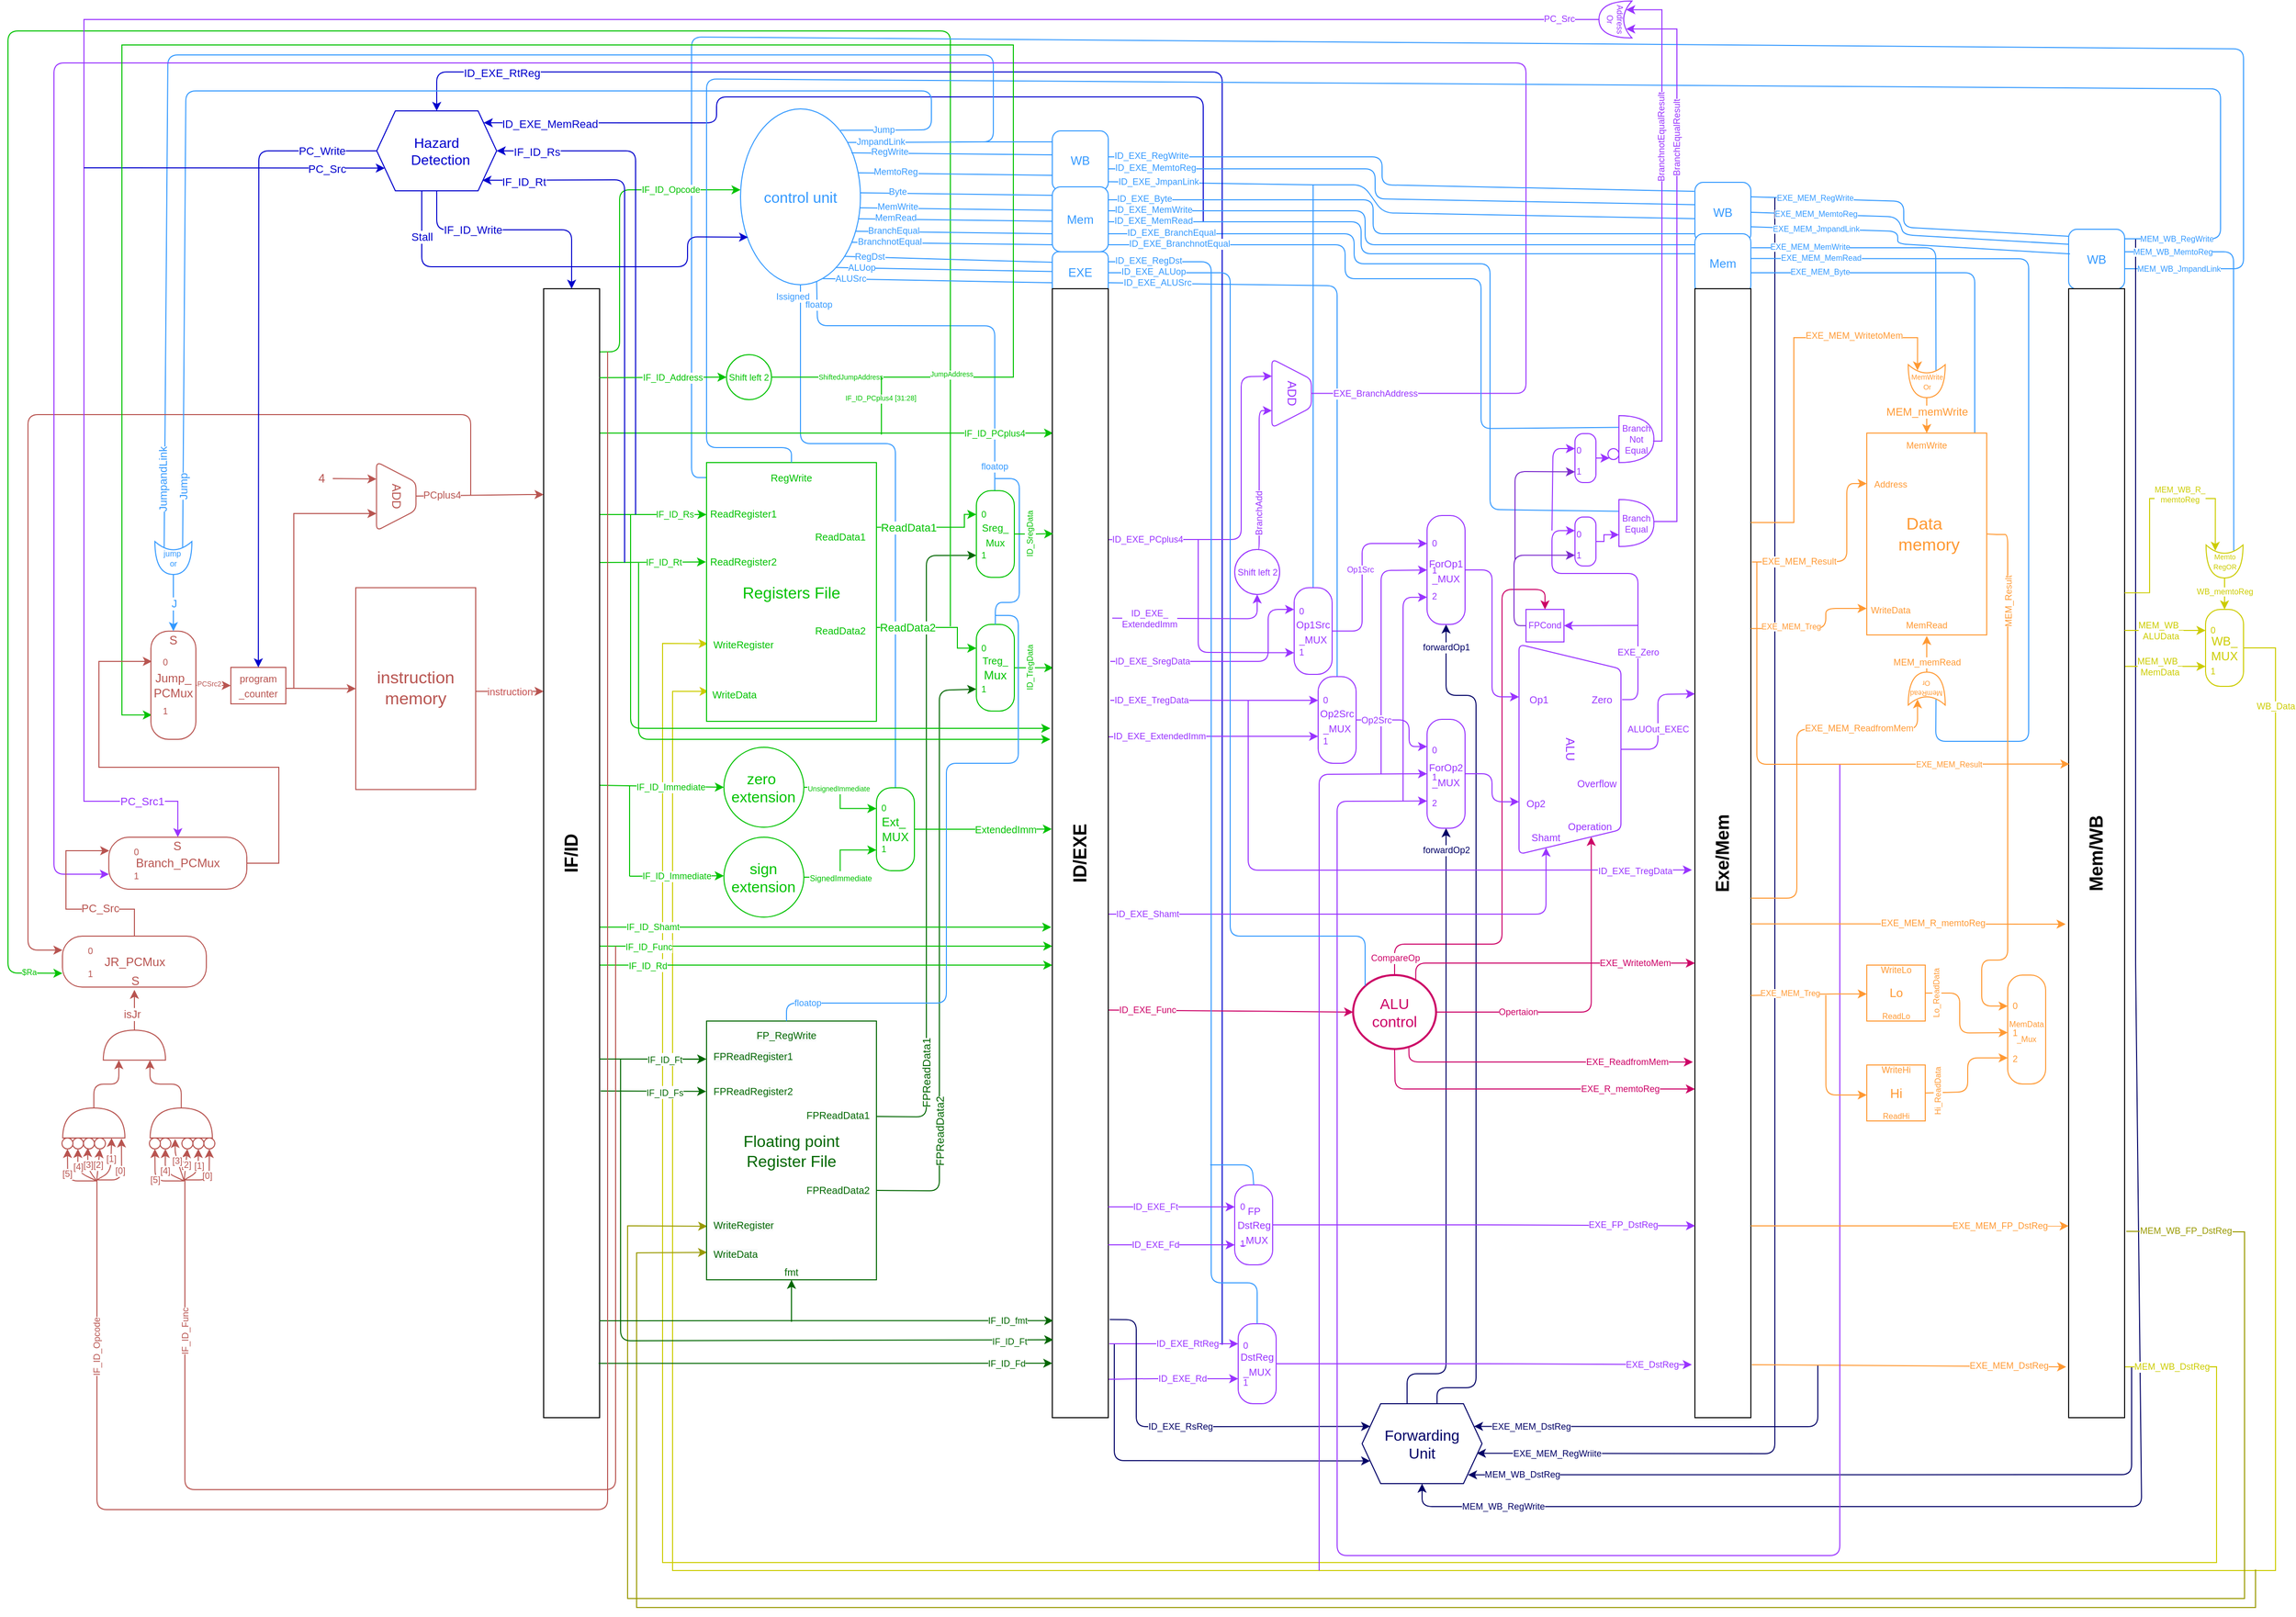 <mxfile version="14.1.8" type="github">
  <diagram id="FUZhbVknojldcqYKG9fJ" name="Page-1">
    <mxGraphModel dx="3374" dy="580" grid="0" gridSize="10" guides="1" tooltips="1" connect="1" arrows="1" fold="1" page="1" pageScale="1" pageWidth="2336" pageHeight="1654" background="none" math="0" shadow="0">
      <root>
        <mxCell id="0" />
        <mxCell id="1" parent="0" />
        <mxCell id="BC7iGoMoi5dnLff00QbV-104" style="edgeStyle=orthogonalEdgeStyle;rounded=1;orthogonalLoop=1;jettySize=auto;html=1;entryX=0.5;entryY=0;entryDx=0;entryDy=0;fontSize=9;exitX=0.5;exitY=0;exitDx=0;exitDy=0;exitPerimeter=0;fontColor=#cc0066;strokeColor=#CC0066;" edge="1" parent="1" source="UKt0rCFPghXX4FOB7-Do-15" target="BC7iGoMoi5dnLff00QbV-84">
          <mxGeometry relative="1" as="geometry">
            <Array as="points">
              <mxPoint x="-935" y="959" />
              <mxPoint x="-828" y="959" />
              <mxPoint x="-828" y="604" />
              <mxPoint x="-785" y="604" />
            </Array>
          </mxGeometry>
        </mxCell>
        <mxCell id="BC7iGoMoi5dnLff00QbV-105" value="CompareOp" style="edgeLabel;html=1;align=center;verticalAlign=middle;resizable=0;points=[];fontSize=9;fontColor=#CC0066;" vertex="1" connectable="0" parent="BC7iGoMoi5dnLff00QbV-104">
          <mxGeometry x="-0.845" relative="1" as="geometry">
            <mxPoint x="-12.0" y="13.94" as="offset" />
          </mxGeometry>
        </mxCell>
        <mxCell id="BC7iGoMoi5dnLff00QbV-21" value="ID_TregData" style="edgeStyle=orthogonalEdgeStyle;rounded=0;orthogonalLoop=1;jettySize=auto;html=1;entryX=0.026;entryY=0.336;entryDx=0;entryDy=0;entryPerimeter=0;strokeColor=#00C200;fontSize=8;fontColor=#00C200;horizontal=0;" edge="1" parent="1" source="BC7iGoMoi5dnLff00QbV-14" target="UKt0rCFPghXX4FOB7-Do-1">
          <mxGeometry x="-0.191" relative="1" as="geometry">
            <Array as="points">
              <mxPoint x="-1277" y="683" />
              <mxPoint x="-1277" y="683" />
            </Array>
            <mxPoint as="offset" />
          </mxGeometry>
        </mxCell>
        <mxCell id="CtNVOPYaEB--DCEwSdlD-2" value="&lt;font color=&quot;#006600&quot;&gt;FPReadData2&lt;/font&gt;" style="endArrow=classic;html=1;strokeColor=#006600;exitX=1;exitY=0.5;exitDx=0;exitDy=0;entryX=0;entryY=0.5;entryDx=0;entryDy=0;horizontal=0;" parent="1" source="gS0UG-fzsXVAPo_zug0t-13" target="BC7iGoMoi5dnLff00QbV-16" edge="1">
          <mxGeometry x="-0.592" width="50" height="50" relative="1" as="geometry">
            <mxPoint x="-1387" y="1217" as="sourcePoint" />
            <mxPoint x="-1337" y="1167" as="targetPoint" />
            <Array as="points">
              <mxPoint x="-1391" y="1206" />
              <mxPoint x="-1391" y="705" />
            </Array>
            <mxPoint as="offset" />
          </mxGeometry>
        </mxCell>
        <mxCell id="CtNVOPYaEB--DCEwSdlD-1" value="&lt;font color=&quot;#006600&quot;&gt;FPReadData1&lt;/font&gt;" style="endArrow=classic;html=1;strokeColor=#006600;entryX=0;entryY=0.5;entryDx=0;entryDy=0;horizontal=0;" parent="1" edge="1" target="BC7iGoMoi5dnLff00QbV-12">
          <mxGeometry x="-0.716" width="50" height="50" relative="1" as="geometry">
            <mxPoint x="-1454" y="1131.5" as="sourcePoint" />
            <mxPoint x="-1279" y="1132" as="targetPoint" />
            <Array as="points">
              <mxPoint x="-1404" y="1132" />
              <mxPoint x="-1404" y="570" />
            </Array>
            <mxPoint as="offset" />
          </mxGeometry>
        </mxCell>
        <mxCell id="VB7SxKn7EFe_iuw59Z2b-43" value="Issigned" style="endArrow=none;html=1;fontSize=9;strokeColor=#3399FF;fontColor=#3399FF;exitX=0.5;exitY=1;exitDx=0;exitDy=0;endFill=0;entryX=0.5;entryY=0;entryDx=0;entryDy=0;" parent="1" source="UKt0rCFPghXX4FOB7-Do-11" target="VB7SxKn7EFe_iuw59Z2b-13" edge="1">
          <mxGeometry x="-0.96" y="-8" width="50" height="50" relative="1" as="geometry">
            <mxPoint x="-1552" y="339" as="sourcePoint" />
            <mxPoint x="-1495" y="339" as="targetPoint" />
            <Array as="points">
              <mxPoint x="-1530" y="458" />
              <mxPoint x="-1435" y="458" />
              <mxPoint x="-1435" y="543" />
            </Array>
            <mxPoint as="offset" />
          </mxGeometry>
        </mxCell>
        <mxCell id="BC7iGoMoi5dnLff00QbV-5" value="" style="endArrow=none;html=1;fontSize=9;strokeColor=#3399FF;fontColor=#3399FF;exitX=0.635;exitY=0.981;exitDx=0;exitDy=0;endFill=0;exitPerimeter=0;" edge="1" parent="1" source="UKt0rCFPghXX4FOB7-Do-11">
          <mxGeometry x="-0.943" width="50" height="50" relative="1" as="geometry">
            <mxPoint x="-1526.61" y="295.13" as="sourcePoint" />
            <mxPoint x="-1335.61" y="505.13" as="targetPoint" />
            <Array as="points">
              <mxPoint x="-1513" y="340" />
              <mxPoint x="-1335.61" y="340.13" />
            </Array>
            <mxPoint as="offset" />
          </mxGeometry>
        </mxCell>
        <mxCell id="BC7iGoMoi5dnLff00QbV-7" value="&lt;font color=&quot;#3399ff&quot; style=&quot;font-size: 9px;&quot;&gt;floatop&lt;/font&gt;" style="edgeLabel;html=1;align=center;verticalAlign=middle;resizable=0;points=[];fontSize=9;" vertex="1" connectable="0" parent="BC7iGoMoi5dnLff00QbV-5">
          <mxGeometry x="-0.782" y="-2" relative="1" as="geometry">
            <mxPoint x="2.64" y="-19" as="offset" />
          </mxGeometry>
        </mxCell>
        <mxCell id="BC7iGoMoi5dnLff00QbV-8" value="&lt;font color=&quot;#3399ff&quot;&gt;floatop&lt;/font&gt;" style="edgeLabel;html=1;align=center;verticalAlign=middle;resizable=0;points=[];fontSize=9;" vertex="1" connectable="0" parent="BC7iGoMoi5dnLff00QbV-5">
          <mxGeometry x="0.962" y="-2" relative="1" as="geometry">
            <mxPoint x="1.09" y="-17.42" as="offset" />
          </mxGeometry>
        </mxCell>
        <mxCell id="rZ_rh7BoH4JBTpEfDPfL-59" value="" style="endArrow=classic;html=1;fontSize=8;entryX=0;entryY=0.5;entryDx=0;entryDy=0;fontColor=#00C200;strokeColor=#00C200;" parent="1" target="rZ_rh7BoH4JBTpEfDPfL-58" edge="1">
          <mxGeometry width="50" height="50" relative="1" as="geometry">
            <mxPoint x="-1380" y="641" as="sourcePoint" />
            <mxPoint x="-1820" y="426" as="targetPoint" />
            <Array as="points">
              <mxPoint x="-1380" y="45" />
              <mxPoint x="-2323" y="45" />
              <mxPoint x="-2323" y="988" />
            </Array>
          </mxGeometry>
        </mxCell>
        <mxCell id="rZ_rh7BoH4JBTpEfDPfL-60" value="&lt;font&gt;$Ra&lt;/font&gt;" style="edgeLabel;html=1;align=center;verticalAlign=middle;resizable=0;points=[];fontSize=8;fontColor=#00C200;" parent="rZ_rh7BoH4JBTpEfDPfL-59" vertex="1" connectable="0">
          <mxGeometry x="0.887" y="2" relative="1" as="geometry">
            <mxPoint x="19" y="88.2" as="offset" />
          </mxGeometry>
        </mxCell>
        <mxCell id="rZ_rh7BoH4JBTpEfDPfL-54" value="MEM_WB_JmpandLink" style="endArrow=none;html=1;strokeColor=#3399FF;fontSize=8;fontColor=#3399FF;" parent="1" edge="1">
          <mxGeometry x="-0.954" width="50" height="50" relative="1" as="geometry">
            <mxPoint x="-205" y="283" as="sourcePoint" />
            <mxPoint x="-1624" y="492" as="targetPoint" />
            <Array as="points">
              <mxPoint x="-86" y="283" />
              <mxPoint x="-86" y="63" />
              <mxPoint x="-1639" y="51" />
              <mxPoint x="-1639" y="492" />
            </Array>
            <mxPoint as="offset" />
          </mxGeometry>
        </mxCell>
        <mxCell id="rZ_rh7BoH4JBTpEfDPfL-52" value="" style="endArrow=none;html=1;strokeColor=#3399FF;fontColor=#3399FF;fontSize=9;spacing=0;spacingLeft=5;spacingBottom=6;entryX=0.5;entryY=0;entryDx=0;entryDy=0;" parent="1" target="rZ_rh7BoH4JBTpEfDPfL-42" edge="1">
          <mxGeometry x="-0.85" y="-2" width="50" height="50" relative="1" as="geometry">
            <mxPoint x="-1017" y="199" as="sourcePoint" />
            <mxPoint x="-890" y="529" as="targetPoint" />
            <mxPoint as="offset" />
            <Array as="points">
              <mxPoint x="-1017" y="402" />
            </Array>
          </mxGeometry>
        </mxCell>
        <mxCell id="rZ_rh7BoH4JBTpEfDPfL-48" value="ID_EXE_JmpanLink" style="endArrow=none;html=1;entryX=0;entryY=0.606;entryDx=0;entryDy=0;strokeColor=#3399FF;fontColor=#3399FF;fontSize=9;spacing=0;spacingLeft=5;spacingBottom=6;entryPerimeter=0;" parent="1" target="VB7SxKn7EFe_iuw59Z2b-48" edge="1">
          <mxGeometry x="-0.84" y="-2" width="50" height="50" relative="1" as="geometry">
            <mxPoint x="-1222" y="195.88" as="sourcePoint" />
            <mxPoint x="-993" y="467.13" as="targetPoint" />
            <mxPoint as="offset" />
            <Array as="points">
              <mxPoint x="-1017" y="199" />
              <mxPoint x="-967" y="199" />
              <mxPoint x="-947" y="227" />
            </Array>
          </mxGeometry>
        </mxCell>
        <mxCell id="CtNVOPYaEB--DCEwSdlD-4" value="ID_EXE_ALUSrc" style="endArrow=none;html=1;entryX=0.5;entryY=0;entryDx=0;entryDy=0;strokeColor=#3399FF;fontColor=#3399FF;fontSize=9;spacing=0;spacingLeft=5;spacingBottom=6;" parent="1" target="JEvkDJspSOMSKIL867WB-37" edge="1">
          <mxGeometry x="-0.85" y="-2" width="50" height="50" relative="1" as="geometry">
            <mxPoint x="-1222" y="297" as="sourcePoint" />
            <mxPoint x="-1001.862" y="295.872" as="targetPoint" />
            <mxPoint as="offset" />
            <Array as="points">
              <mxPoint x="-993" y="300" />
            </Array>
          </mxGeometry>
        </mxCell>
        <mxCell id="CtNVOPYaEB--DCEwSdlD-24" value="ID_EXE_BranchEqual" style="endArrow=none;html=1;exitX=0.868;exitY=0.839;exitDx=0;exitDy=0;strokeColor=#3399FF;fontColor=#3399FF;fontSize=9;spacing=0;spacingLeft=3;spacingBottom=3;exitPerimeter=0;entryX=0;entryY=0.25;entryDx=0;entryDy=0;entryPerimeter=0;" parent="1" target="X4QNk4s6_VQKh7bxSOn_-2" edge="1">
          <mxGeometry x="-0.842" width="50" height="50" relative="1" as="geometry">
            <mxPoint x="-1222" y="248.004" as="sourcePoint" />
            <mxPoint x="-635" y="276" as="targetPoint" />
            <mxPoint as="offset" />
            <Array as="points">
              <mxPoint x="-976" y="248" />
              <mxPoint x="-976" y="278" />
              <mxPoint x="-840" y="278" />
              <mxPoint x="-840" y="524" />
            </Array>
          </mxGeometry>
        </mxCell>
        <mxCell id="ToduFV8g3K8M5US-xybr-17" value="" style="endArrow=classic;html=1;fontColor=#0000CC;strokeColor=#0000CC;entryX=0.5;entryY=0;entryDx=0;entryDy=0;" parent="1" target="UKt0rCFPghXX4FOB7-Do-28" edge="1">
          <mxGeometry width="50" height="50" relative="1" as="geometry">
            <mxPoint x="-1108" y="1360" as="sourcePoint" />
            <mxPoint x="-1834" y="112" as="targetPoint" />
            <Array as="points">
              <mxPoint x="-1108" y="86" />
              <mxPoint x="-1442.04" y="86" />
              <mxPoint x="-1601.04" y="86" />
              <mxPoint x="-1894" y="86" />
            </Array>
          </mxGeometry>
        </mxCell>
        <mxCell id="ToduFV8g3K8M5US-xybr-18" value="ID_EXE_RtReg" style="edgeLabel;html=1;align=center;verticalAlign=middle;resizable=0;points=[];fontColor=#0000CC;fontSize=11;" parent="ToduFV8g3K8M5US-xybr-17" vertex="1" connectable="0">
          <mxGeometry x="0.843" y="1" relative="1" as="geometry">
            <mxPoint x="-61.29" as="offset" />
          </mxGeometry>
        </mxCell>
        <mxCell id="ToduFV8g3K8M5US-xybr-5" value="" style="endArrow=classic;html=1;fontColor=#0000CC;strokeColor=#0000CC;entryX=0.892;entryY=0.148;entryDx=0;entryDy=0;entryPerimeter=0;" parent="1" target="UKt0rCFPghXX4FOB7-Do-28" edge="1">
          <mxGeometry width="50" height="50" relative="1" as="geometry">
            <mxPoint x="-1126.95" y="236" as="sourcePoint" />
            <mxPoint x="-1274.002" y="-146.156" as="targetPoint" />
            <Array as="points">
              <mxPoint x="-1127" y="111" />
              <mxPoint x="-1455" y="111" />
              <mxPoint x="-1614" y="111" />
              <mxPoint x="-1614" y="137" />
            </Array>
          </mxGeometry>
        </mxCell>
        <mxCell id="ToduFV8g3K8M5US-xybr-6" value="ID_EXE_MemRead" style="edgeLabel;html=1;align=center;verticalAlign=middle;resizable=0;points=[];fontColor=#0000CC;fontSize=11;" parent="ToduFV8g3K8M5US-xybr-5" vertex="1" connectable="0">
          <mxGeometry x="0.843" y="1" relative="1" as="geometry">
            <mxPoint x="-2.67" as="offset" />
          </mxGeometry>
        </mxCell>
        <mxCell id="JEvkDJspSOMSKIL867WB-57" value="MEM_WB_RegWrite" style="endArrow=classic;html=1;fontSize=9;entryX=0.5;entryY=1;entryDx=0;entryDy=0;strokeColor=#000066;fontColor=#000066;" parent="1" target="UKt0rCFPghXX4FOB7-Do-27" edge="1">
          <mxGeometry x="0.897" width="50" height="50" relative="1" as="geometry">
            <mxPoint x="-194" y="253" as="sourcePoint" />
            <mxPoint x="-484.002" y="1513.156" as="targetPoint" />
            <Array as="points">
              <mxPoint x="-194" y="979" />
              <mxPoint x="-188" y="1522" />
              <mxPoint x="-908" y="1522" />
            </Array>
            <mxPoint as="offset" />
          </mxGeometry>
        </mxCell>
        <mxCell id="CtNVOPYaEB--DCEwSdlD-39" value="EXE_MEM_RegWrite" style="endArrow=none;html=1;fontSize=8;fontColor=#3399FF;strokeColor=#3399FF;exitX=1;exitY=0.5;exitDx=0;exitDy=0;entryX=-0.03;entryY=0.374;entryDx=0;entryDy=0;entryPerimeter=0;spacingBottom=8;" parent="1" edge="1">
          <mxGeometry x="-0.628" y="-3" width="50" height="50" relative="1" as="geometry">
            <mxPoint x="-579.0" y="211" as="sourcePoint" />
            <mxPoint x="-261" y="250.44" as="targetPoint" />
            <Array as="points">
              <mxPoint x="-426.01" y="215.5" />
              <mxPoint x="-426.01" y="241.5" />
            </Array>
            <mxPoint as="offset" />
          </mxGeometry>
        </mxCell>
        <mxCell id="JEvkDJspSOMSKIL867WB-51" value="EXE_MEM_RegWriite" style="endArrow=classic;html=1;fontSize=9;entryX=0.957;entryY=0.62;entryDx=0;entryDy=0;strokeColor=#000066;fontColor=#000066;entryPerimeter=0;" parent="1" target="UKt0rCFPghXX4FOB7-Do-27" edge="1">
          <mxGeometry x="0.897" width="50" height="50" relative="1" as="geometry">
            <mxPoint x="-555" y="212" as="sourcePoint" />
            <mxPoint x="-1265" y="869" as="targetPoint" />
            <Array as="points">
              <mxPoint x="-555" y="936" />
              <mxPoint x="-555" y="1469" />
            </Array>
            <mxPoint as="offset" />
          </mxGeometry>
        </mxCell>
        <mxCell id="CtNVOPYaEB--DCEwSdlD-17" value="RegDst" style="endArrow=none;html=1;exitX=0.868;exitY=0.839;exitDx=0;exitDy=0;strokeColor=#3399FF;fontColor=#3399FF;fontSize=9;spacing=0;spacingLeft=5;spacingBottom=8;entryX=0;entryY=0.25;entryDx=0;entryDy=0;exitPerimeter=0;" parent="1" source="UKt0rCFPghXX4FOB7-Do-11" target="VB7SxKn7EFe_iuw59Z2b-44" edge="1">
          <mxGeometry x="-0.783" y="-4" width="50" height="50" relative="1" as="geometry">
            <mxPoint x="-1484.99" y="265.998" as="sourcePoint" />
            <mxPoint x="-1277.99" y="276" as="targetPoint" />
            <mxPoint as="offset" />
          </mxGeometry>
        </mxCell>
        <mxCell id="JEvkDJspSOMSKIL867WB-50" value="EXE_MEM_DstReg" style="endArrow=classic;html=1;fontSize=9;entryX=1;entryY=0.25;entryDx=0;entryDy=0;strokeColor=#000066;fontColor=#000066;horizontal=1;" parent="1" target="UKt0rCFPghXX4FOB7-Do-27" edge="1">
          <mxGeometry x="0.719" width="50" height="50" relative="1" as="geometry">
            <mxPoint x="-512" y="1380" as="sourcePoint" />
            <mxPoint x="-511" y="1216" as="targetPoint" />
            <Array as="points">
              <mxPoint x="-512" y="1442" />
            </Array>
            <mxPoint as="offset" />
          </mxGeometry>
        </mxCell>
        <mxCell id="JEvkDJspSOMSKIL867WB-53" value="MEM_WB_DstReg" style="endArrow=classic;html=1;strokeColor=#000066;fontSize=9;fontColor=#000066;entryX=0.883;entryY=0.89;entryDx=0;entryDy=0;entryPerimeter=0;" parent="1" target="UKt0rCFPghXX4FOB7-Do-27" edge="1">
          <mxGeometry x="0.861" width="50" height="50" relative="1" as="geometry">
            <mxPoint x="-198" y="1382" as="sourcePoint" />
            <mxPoint x="-634" y="1409" as="targetPoint" />
            <Array as="points">
              <mxPoint x="-198" y="1490" />
            </Array>
            <mxPoint as="offset" />
          </mxGeometry>
        </mxCell>
        <mxCell id="JEvkDJspSOMSKIL867WB-48" value="" style="endArrow=classic;html=1;strokeColor=#000066;fontSize=9;fontColor=#000066;entryX=0;entryY=0.75;entryDx=0;entryDy=0;" parent="1" target="UKt0rCFPghXX4FOB7-Do-27" edge="1">
          <mxGeometry width="50" height="50" relative="1" as="geometry">
            <mxPoint x="-1216" y="1359" as="sourcePoint" />
            <mxPoint x="-1211" y="1476" as="targetPoint" />
            <Array as="points">
              <mxPoint x="-1216" y="1476" />
            </Array>
          </mxGeometry>
        </mxCell>
        <mxCell id="JEvkDJspSOMSKIL867WB-44" value="forwardOp1" style="endArrow=classic;html=1;fontSize=9;exitX=0.625;exitY=0;exitDx=0;exitDy=0;entryX=0.5;entryY=1;entryDx=0;entryDy=0;strokeColor=#000066;fontColor=#000066;horizontal=1;" parent="1" source="UKt0rCFPghXX4FOB7-Do-27" target="UKt0rCFPghXX4FOB7-Do-16" edge="1">
          <mxGeometry x="0.947" width="50" height="50" relative="1" as="geometry">
            <mxPoint x="-846.052" y="1451.684" as="sourcePoint" />
            <mxPoint x="-874.0" y="852.0" as="targetPoint" />
            <Array as="points">
              <mxPoint x="-893" y="1403" />
              <mxPoint x="-854" y="1403" />
              <mxPoint x="-854" y="710" />
              <mxPoint x="-884" y="710" />
            </Array>
            <mxPoint as="offset" />
          </mxGeometry>
        </mxCell>
        <mxCell id="JEvkDJspSOMSKIL867WB-43" value="forwardOp2" style="endArrow=classic;html=1;fontSize=9;exitX=0.375;exitY=0;exitDx=0;exitDy=0;entryX=0.5;entryY=1;entryDx=0;entryDy=0;strokeColor=#000066;fontColor=#000066;horizontal=1;" parent="1" source="UKt0rCFPghXX4FOB7-Do-27" target="UKt0rCFPghXX4FOB7-Do-17" edge="1">
          <mxGeometry x="0.928" width="50" height="50" relative="1" as="geometry">
            <mxPoint x="-939" y="1277" as="sourcePoint" />
            <mxPoint x="-889" y="1227" as="targetPoint" />
            <Array as="points">
              <mxPoint x="-923" y="1389" />
              <mxPoint x="-884" y="1389" />
              <mxPoint x="-884" y="1130" />
              <mxPoint x="-884" y="902" />
            </Array>
            <mxPoint as="offset" />
          </mxGeometry>
        </mxCell>
        <mxCell id="VB7SxKn7EFe_iuw59Z2b-35" value="JmpandLink" style="endArrow=none;html=1;fontSize=9;strokeColor=#3399FF;fontColor=#3399FF;endFill=0;entryX=0.175;entryY=0.75;entryDx=0;entryDy=0;entryPerimeter=0;exitX=0.884;exitY=0.191;exitDx=0;exitDy=0;exitPerimeter=0;" parent="1" source="UKt0rCFPghXX4FOB7-Do-11" target="rZ_rh7BoH4JBTpEfDPfL-18" edge="1">
          <mxGeometry x="-0.956" width="50" height="50" relative="1" as="geometry">
            <mxPoint x="-1470" y="205" as="sourcePoint" />
            <mxPoint x="-1306" y="205.29" as="targetPoint" />
            <mxPoint as="offset" />
            <Array as="points">
              <mxPoint x="-1337" y="156" />
              <mxPoint x="-1337" y="69" />
              <mxPoint x="-2163" y="69" />
            </Array>
          </mxGeometry>
        </mxCell>
        <mxCell id="rZ_rh7BoH4JBTpEfDPfL-21" value="&lt;font color=&quot;#3399ff&quot;&gt;JumpandLink&lt;/font&gt;" style="edgeLabel;html=1;align=center;verticalAlign=middle;resizable=0;points=[];fontColor=#B85450;horizontal=0;" parent="VB7SxKn7EFe_iuw59Z2b-35" vertex="1" connectable="0">
          <mxGeometry x="0.967" y="-1" relative="1" as="geometry">
            <mxPoint x="-1.26" y="-42.29" as="offset" />
          </mxGeometry>
        </mxCell>
        <mxCell id="JEvkDJspSOMSKIL867WB-29" value="WB_Data" style="edgeStyle=orthogonalEdgeStyle;rounded=0;orthogonalLoop=1;jettySize=auto;html=1;exitX=1;exitY=0.5;exitDx=0;exitDy=0;endArrow=classic;endFill=1;strokeColor=#CCCC00;fontSize=9;fontColor=#CCCC00;entryX=0.012;entryY=0.884;entryDx=0;entryDy=0;entryPerimeter=0;horizontal=1;" parent="1" source="UKt0rCFPghXX4FOB7-Do-29" target="UKt0rCFPghXX4FOB7-Do-9" edge="1">
          <mxGeometry x="-0.948" relative="1" as="geometry">
            <mxPoint x="-54.0" y="1386.0" as="targetPoint" />
            <Array as="points">
              <mxPoint x="-54" y="663" />
              <mxPoint x="-54" y="1586" />
              <mxPoint x="-1658" y="1586" />
              <mxPoint x="-1658" y="706" />
            </Array>
            <mxPoint as="offset" />
          </mxGeometry>
        </mxCell>
        <mxCell id="JEvkDJspSOMSKIL867WB-28" value="MEM_WB_DstReg" style="endArrow=classic;html=1;fontSize=9;exitX=0.992;exitY=0.955;exitDx=0;exitDy=0;exitPerimeter=0;entryX=0.007;entryY=0.7;entryDx=0;entryDy=0;entryPerimeter=0;strokeColor=#CCCC00;fontColor=#CCCC00;rounded=0;" parent="1" source="UKt0rCFPghXX4FOB7-Do-6" target="UKt0rCFPghXX4FOB7-Do-9" edge="1">
          <mxGeometry x="-0.966" width="50" height="50" relative="1" as="geometry">
            <mxPoint x="-807" y="1130" as="sourcePoint" />
            <mxPoint x="-77" y="1138" as="targetPoint" />
            <Array as="points">
              <mxPoint x="-113" y="1382" />
              <mxPoint x="-113" y="1578" />
              <mxPoint x="-1668" y="1578" />
              <mxPoint x="-1668" y="658" />
            </Array>
            <mxPoint as="offset" />
          </mxGeometry>
        </mxCell>
        <mxCell id="VB7SxKn7EFe_iuw59Z2b-50" value="&lt;font style=&quot;font-size: 12px&quot;&gt;WB&lt;/font&gt;" style="rounded=1;whiteSpace=wrap;html=1;fontSize=8;fontColor=#3399FF;strokeColor=#3399FF;" parent="1" vertex="1">
          <mxGeometry x="-261" y="243.5" width="56" height="60" as="geometry" />
        </mxCell>
        <mxCell id="VB7SxKn7EFe_iuw59Z2b-48" value="&lt;font style=&quot;font-size: 12px&quot;&gt;WB&lt;/font&gt;" style="rounded=1;whiteSpace=wrap;html=1;fontSize=8;fontColor=#3399FF;strokeColor=#3399FF;fontStyle=0" parent="1" vertex="1">
          <mxGeometry x="-634.99" y="196.5" width="56" height="60" as="geometry" />
        </mxCell>
        <mxCell id="VB7SxKn7EFe_iuw59Z2b-49" value="&lt;font style=&quot;font-size: 12px&quot;&gt;Mem&lt;/font&gt;" style="rounded=1;whiteSpace=wrap;html=1;fontSize=8;fontColor=#3399FF;strokeColor=#3399FF;" parent="1" vertex="1">
          <mxGeometry x="-635" y="248" width="56" height="60" as="geometry" />
        </mxCell>
        <mxCell id="VB7SxKn7EFe_iuw59Z2b-46" value="&lt;font style=&quot;font-size: 12px&quot;&gt;WB&lt;/font&gt;" style="rounded=1;whiteSpace=wrap;html=1;fontSize=8;fontColor=#3399FF;strokeColor=#3399FF;" parent="1" vertex="1">
          <mxGeometry x="-1277.99" y="145" width="56" height="60" as="geometry" />
        </mxCell>
        <mxCell id="VB7SxKn7EFe_iuw59Z2b-45" value="&lt;font style=&quot;font-size: 12px&quot;&gt;Mem&lt;/font&gt;" style="rounded=1;whiteSpace=wrap;html=1;fontSize=8;fontColor=#3399FF;strokeColor=#3399FF;" parent="1" vertex="1">
          <mxGeometry x="-1278" y="201" width="56" height="65" as="geometry" />
        </mxCell>
        <mxCell id="VB7SxKn7EFe_iuw59Z2b-44" value="&lt;font style=&quot;font-size: 12px&quot;&gt;EXE&lt;/font&gt;" style="rounded=1;whiteSpace=wrap;html=1;fontSize=8;fontColor=#3399FF;strokeColor=#3399FF;" parent="1" vertex="1">
          <mxGeometry x="-1278" y="266" width="56" height="42" as="geometry" />
        </mxCell>
        <mxCell id="7TlwpzO_HOsOdfMENnGN-18" value="IF_ID_Rs" style="edgeStyle=elbowEdgeStyle;rounded=0;orthogonalLoop=1;jettySize=auto;elbow=vertical;html=1;endArrow=classic;endFill=1;fontColor=#00C200;exitX=1.004;exitY=0.2;exitDx=0;exitDy=0;exitPerimeter=0;fontSize=9;spacingLeft=16;strokeColor=#00C200;" parent="1" source="i_DloLI33KycDSHxBHz_-1" edge="1">
          <mxGeometry x="0.244" relative="1" as="geometry">
            <Array as="points">
              <mxPoint x="-1704.11" y="529" />
            </Array>
            <mxPoint x="-1721.998" y="592.424" as="sourcePoint" />
            <mxPoint as="offset" />
            <mxPoint x="-1624" y="529" as="targetPoint" />
          </mxGeometry>
        </mxCell>
        <mxCell id="YYx74QZVLRJWQak4ZVne-2" value="" style="edgeStyle=orthogonalEdgeStyle;rounded=0;orthogonalLoop=1;jettySize=auto;html=1;strokeColor=#B85450;fontColor=#B85450;entryX=0;entryY=0.5;entryDx=0;entryDy=0;" parent="1" source="UKt0rCFPghXX4FOB7-Do-2" target="UKt0rCFPghXX4FOB7-Do-8" edge="1">
          <mxGeometry relative="1" as="geometry">
            <Array as="points">
              <mxPoint x="-2036" y="703" />
              <mxPoint x="-2036" y="703" />
            </Array>
            <mxPoint x="-1992" y="723" as="targetPoint" />
          </mxGeometry>
        </mxCell>
        <mxCell id="YYx74QZVLRJWQak4ZVne-6" value="PCplus4" style="edgeStyle=orthogonalEdgeStyle;rounded=0;orthogonalLoop=1;jettySize=auto;html=1;fontSize=10;strokeColor=#B85450;fontColor=#B85450;" parent="1" source="7TlwpzO_HOsOdfMENnGN-1" edge="1">
          <mxGeometry x="-0.603" y="1" relative="1" as="geometry">
            <Array as="points">
              <mxPoint x="-1803" y="509" />
            </Array>
            <mxPoint x="-1787" y="509" as="targetPoint" />
            <mxPoint as="offset" />
          </mxGeometry>
        </mxCell>
        <mxCell id="UKt0rCFPghXX4FOB7-Do-2" value="&lt;font style=&quot;font-size: 10px&quot; color=&quot;#b85450&quot;&gt;program&lt;br&gt;_counter&lt;/font&gt;" style="rounded=0;whiteSpace=wrap;html=1;strokeColor=#B85450;" parent="1" vertex="1">
          <mxGeometry x="-2100" y="682" width="55" height="36.5" as="geometry" />
        </mxCell>
        <mxCell id="UKt0rCFPghXX4FOB7-Do-4" value="&lt;font style=&quot;font-size: 18px;&quot;&gt;Exe/Mem&lt;/font&gt;" style="rounded=0;whiteSpace=wrap;html=1;horizontal=0;fontSize=18;fontStyle=1" parent="1" vertex="1">
          <mxGeometry x="-634.99" y="303" width="56" height="1130" as="geometry" />
        </mxCell>
        <mxCell id="WTMd-Kf-NOUrpAkrOXLC-6" value="MEM_WB_&lt;br&gt;MemData" style="edgeStyle=orthogonalEdgeStyle;rounded=0;orthogonalLoop=1;jettySize=auto;html=1;exitX=1;exitY=0.336;exitDx=0;exitDy=0;entryX=0;entryY=0.25;entryDx=0;entryDy=0;fontSize=9;exitPerimeter=0;fontColor=#CCCC00;strokeColor=#CCCC00;horizontal=1;" parent="1" source="UKt0rCFPghXX4FOB7-Do-6" target="kzKms_yDveK2XiWAhmSa-20" edge="1">
          <mxGeometry x="-0.113" relative="1" as="geometry">
            <Array as="points">
              <mxPoint x="-205" y="681" />
            </Array>
            <mxPoint as="offset" />
          </mxGeometry>
        </mxCell>
        <mxCell id="UKt0rCFPghXX4FOB7-Do-6" value="&lt;font style=&quot;font-size: 18px;&quot;&gt;Mem/WB&lt;/font&gt;" style="rounded=0;whiteSpace=wrap;html=1;horizontal=0;fontSize=18;fontStyle=1" parent="1" vertex="1">
          <mxGeometry x="-261" y="303" width="56" height="1130" as="geometry" />
        </mxCell>
        <mxCell id="YYx74QZVLRJWQak4ZVne-4" value="&lt;font style=&quot;font-size: 10px;&quot;&gt;instruction&lt;/font&gt;" style="edgeStyle=orthogonalEdgeStyle;rounded=0;orthogonalLoop=1;jettySize=auto;html=1;fontSize=10;fillColor=#f8cecc;fontColor=#C44F4F;strokeColor=#B85450;" parent="1" source="UKt0rCFPghXX4FOB7-Do-8" edge="1">
          <mxGeometry relative="1" as="geometry">
            <Array as="points">
              <mxPoint x="-1803" y="706" />
              <mxPoint x="-1803" y="706" />
            </Array>
            <mxPoint x="-1787" y="706" as="targetPoint" />
          </mxGeometry>
        </mxCell>
        <mxCell id="UKt0rCFPghXX4FOB7-Do-8" value="&lt;font style=&quot;font-size: 17px&quot;&gt;instruction memory&lt;/font&gt;" style="rounded=0;whiteSpace=wrap;html=1;fontColor=#B85450;strokeColor=#B85450;" parent="1" vertex="1">
          <mxGeometry x="-1975" y="602.25" width="120" height="202" as="geometry" />
        </mxCell>
        <mxCell id="UKt0rCFPghXX4FOB7-Do-9" value="&lt;font style=&quot;font-size: 16px&quot;&gt;Registers File&lt;/font&gt;" style="rounded=0;whiteSpace=wrap;html=1;fontColor=#00C200;strokeColor=#00C200;" parent="1" vertex="1">
          <mxGeometry x="-1624" y="477" width="170" height="259" as="geometry" />
        </mxCell>
        <mxCell id="UKt0rCFPghXX4FOB7-Do-11" value="&lt;font style=&quot;font-size: 15px&quot;&gt;control unit&lt;/font&gt;" style="ellipse;whiteSpace=wrap;html=1;fontColor=#3399FF;strokeColor=#3399FF;" parent="1" vertex="1">
          <mxGeometry x="-1590" y="123" width="120" height="176" as="geometry" />
        </mxCell>
        <mxCell id="VB7SxKn7EFe_iuw59Z2b-4" value="&lt;font style=&quot;font-size: 8px&quot; color=&quot;#00c200&quot;&gt;SignedImmediate&lt;/font&gt;" style="edgeStyle=orthogonalEdgeStyle;rounded=0;orthogonalLoop=1;jettySize=auto;html=1;exitX=1;exitY=0.5;exitDx=0;exitDy=0;strokeColor=#00C200;entryX=0;entryY=0.75;entryDx=0;entryDy=0;" parent="1" source="UKt0rCFPghXX4FOB7-Do-12" target="VB7SxKn7EFe_iuw59Z2b-13" edge="1">
          <mxGeometry x="-0.273" relative="1" as="geometry">
            <mxPoint x="-1283.396" y="891.571" as="targetPoint" />
            <mxPoint as="offset" />
          </mxGeometry>
        </mxCell>
        <mxCell id="UKt0rCFPghXX4FOB7-Do-12" value="&lt;font style=&quot;font-size: 15px&quot;&gt;sign &lt;br&gt;extension&lt;/font&gt;" style="ellipse;whiteSpace=wrap;html=1;aspect=fixed;fontColor=#00C200;strokeColor=#00C200;" parent="1" vertex="1">
          <mxGeometry x="-1606.61" y="852" width="80" height="80" as="geometry" />
        </mxCell>
        <mxCell id="VB7SxKn7EFe_iuw59Z2b-3" value="&lt;font color=&quot;#00c200&quot; style=&quot;font-size: 7px&quot;&gt;UnsignedImmediate&lt;/font&gt;" style="edgeStyle=orthogonalEdgeStyle;rounded=0;orthogonalLoop=1;jettySize=auto;html=1;exitX=1;exitY=0.5;exitDx=0;exitDy=0;strokeColor=#00C200;entryX=0;entryY=0.25;entryDx=0;entryDy=0;" parent="1" source="UKt0rCFPghXX4FOB7-Do-13" target="VB7SxKn7EFe_iuw59Z2b-13" edge="1">
          <mxGeometry x="-0.261" relative="1" as="geometry">
            <mxPoint x="-1285.681" y="800.143" as="targetPoint" />
            <mxPoint as="offset" />
          </mxGeometry>
        </mxCell>
        <mxCell id="UKt0rCFPghXX4FOB7-Do-13" value="&lt;font style=&quot;font-size: 15px&quot;&gt;zero&amp;nbsp;&lt;br&gt;extension&lt;/font&gt;" style="ellipse;whiteSpace=wrap;html=1;aspect=fixed;fontColor=#00C200;strokeColor=#00C200;" parent="1" vertex="1">
          <mxGeometry x="-1606.61" y="762" width="80" height="80" as="geometry" />
        </mxCell>
        <mxCell id="JEvkDJspSOMSKIL867WB-10" value="Opertaion" style="edgeStyle=orthogonalEdgeStyle;rounded=1;orthogonalLoop=1;jettySize=auto;html=1;exitX=1;exitY=0.5;exitDx=0;exitDy=0;exitPerimeter=0;entryX=1;entryY=0.25;entryDx=0;entryDy=0;endArrow=classic;endFill=1;fontSize=9;fontColor=#cc0066;strokeColor=#CC0066;" parent="1" source="UKt0rCFPghXX4FOB7-Do-15" target="UKt0rCFPghXX4FOB7-Do-26" edge="1">
          <mxGeometry x="-0.504" relative="1" as="geometry">
            <Array as="points">
              <mxPoint x="-739" y="1027" />
            </Array>
            <mxPoint as="offset" />
          </mxGeometry>
        </mxCell>
        <mxCell id="SEGCCmpputjKbnr32Vpx-19" style="edgeStyle=orthogonalEdgeStyle;rounded=1;orthogonalLoop=1;jettySize=auto;html=1;fontSize=7;exitX=0.755;exitY=0.083;exitDx=0;exitDy=0;exitPerimeter=0;fontColor=#cc0066;strokeColor=#CC0066;" parent="1" source="UKt0rCFPghXX4FOB7-Do-15" edge="1">
          <mxGeometry relative="1" as="geometry">
            <mxPoint x="-635" y="978" as="targetPoint" />
            <Array as="points">
              <mxPoint x="-914" y="978" />
              <mxPoint x="-635" y="978" />
            </Array>
          </mxGeometry>
        </mxCell>
        <mxCell id="SEGCCmpputjKbnr32Vpx-20" value="EXE_WritetoMem" style="edgeLabel;html=1;align=center;verticalAlign=middle;resizable=0;points=[];fontSize=9;fontColor=#CC0066;" parent="SEGCCmpputjKbnr32Vpx-19" vertex="1" connectable="0">
          <mxGeometry x="0.358" y="-4" relative="1" as="geometry">
            <mxPoint x="35.4" y="-4" as="offset" />
          </mxGeometry>
        </mxCell>
        <mxCell id="UKt0rCFPghXX4FOB7-Do-15" value="&lt;font style=&quot;font-size: 15px&quot;&gt;ALU&lt;br&gt;control&lt;/font&gt;" style="strokeWidth=2;html=1;shape=mxgraph.flowchart.start_2;whiteSpace=wrap;fontColor=#cc0066;strokeColor=#CC0066;" parent="1" vertex="1">
          <mxGeometry x="-977" y="990" width="83" height="74" as="geometry" />
        </mxCell>
        <mxCell id="JEvkDJspSOMSKIL867WB-12" style="edgeStyle=orthogonalEdgeStyle;rounded=1;orthogonalLoop=1;jettySize=auto;html=1;exitX=1;exitY=0.5;exitDx=0;exitDy=0;entryX=0.25;entryY=1;entryDx=0;entryDy=0;endArrow=classic;endFill=1;fontSize=9;fontColor=#9933FF;strokeColor=#9933FF;" parent="1" source="UKt0rCFPghXX4FOB7-Do-16" target="UKt0rCFPghXX4FOB7-Do-26" edge="1">
          <mxGeometry relative="1" as="geometry" />
        </mxCell>
        <mxCell id="JEvkDJspSOMSKIL867WB-13" style="edgeStyle=orthogonalEdgeStyle;rounded=1;orthogonalLoop=1;jettySize=auto;html=1;exitX=1;exitY=0.5;exitDx=0;exitDy=0;entryX=0.75;entryY=1;entryDx=0;entryDy=0;endArrow=classic;endFill=1;strokeColor=#9933FF;fontSize=9;fontColor=#9933FF;" parent="1" source="UKt0rCFPghXX4FOB7-Do-17" target="UKt0rCFPghXX4FOB7-Do-26" edge="1">
          <mxGeometry relative="1" as="geometry" />
        </mxCell>
        <mxCell id="JEvkDJspSOMSKIL867WB-19" value="&lt;font style=&quot;font-size: 9px&quot;&gt;ALUOut_EXEC&lt;/font&gt;" style="edgeStyle=orthogonalEdgeStyle;rounded=1;orthogonalLoop=1;jettySize=auto;html=1;exitX=0.5;exitY=0;exitDx=0;exitDy=0;endArrow=classic;endFill=1;strokeColor=#9933FF;fontSize=10;fontColor=#9933FF;entryX=0;entryY=0.25;entryDx=0;entryDy=0;" parent="1" source="UKt0rCFPghXX4FOB7-Do-26" edge="1">
          <mxGeometry x="-0.103" relative="1" as="geometry">
            <mxPoint x="-634.99" y="708.5" as="targetPoint" />
            <mxPoint as="offset" />
          </mxGeometry>
        </mxCell>
        <mxCell id="UKt0rCFPghXX4FOB7-Do-27" value="&lt;font style=&quot;font-size: 15px&quot;&gt;Forwarding&lt;br&gt;Unit&lt;br&gt;&lt;/font&gt;" style="shape=hexagon;perimeter=hexagonPerimeter2;whiteSpace=wrap;html=1;fixedSize=1;rounded=1;sketch=0;arcSize=0;size=18.6;strokeColor=#000066;fontColor=#000066;" parent="1" vertex="1">
          <mxGeometry x="-968" y="1419" width="120" height="80" as="geometry" />
        </mxCell>
        <mxCell id="UKt0rCFPghXX4FOB7-Do-28" value="&lt;font style=&quot;font-size: 14px&quot;&gt;Hazard&lt;br&gt;&amp;nbsp; Detection&lt;/font&gt;" style="shape=hexagon;perimeter=hexagonPerimeter2;whiteSpace=wrap;html=1;fixedSize=1;rounded=1;sketch=0;arcSize=0;size=18.6;strokeColor=#0000CC;fontColor=#0000CC;" parent="1" vertex="1">
          <mxGeometry x="-1954" y="125" width="120" height="80" as="geometry" />
        </mxCell>
        <mxCell id="UKt0rCFPghXX4FOB7-Do-29" value="WB_&lt;br&gt;MUX" style="rounded=1;whiteSpace=wrap;html=1;arcSize=39;fontColor=#CCCC00;strokeColor=#CCCC00;" parent="1" vertex="1">
          <mxGeometry x="-124" y="624" width="38" height="77" as="geometry" />
        </mxCell>
        <mxCell id="UKt0rCFPghXX4FOB7-Do-31" value="&lt;font style=&quot;font-size: 17px&quot;&gt;Data&amp;nbsp;&lt;br&gt;&amp;nbsp;memory&lt;/font&gt;" style="rounded=0;whiteSpace=wrap;html=1;strokeColor=#FF9933;fontColor=#FF9933;" parent="1" vertex="1">
          <mxGeometry x="-463" y="447.5" width="120" height="202" as="geometry" />
        </mxCell>
        <mxCell id="HnmR9eoODCfxTX8oJJkG-1" value="ReadRegister1" style="text;html=1;fillColor=none;align=center;verticalAlign=middle;whiteSpace=wrap;rounded=0;fontSize=10;fontColor=#00C200;strokeColor=#FFFFFF;" parent="1" vertex="1">
          <mxGeometry x="-1607" y="518" width="40" height="20" as="geometry" />
        </mxCell>
        <mxCell id="HnmR9eoODCfxTX8oJJkG-2" value="ReadRegister2" style="text;html=1;fillColor=none;align=center;verticalAlign=middle;whiteSpace=wrap;rounded=0;fontSize=10;fontColor=#00C200;strokeColor=#FFFFFF;" parent="1" vertex="1">
          <mxGeometry x="-1607" y="566" width="40" height="20" as="geometry" />
        </mxCell>
        <mxCell id="HnmR9eoODCfxTX8oJJkG-3" value="RegWrite" style="text;html=1;fillColor=none;align=center;verticalAlign=middle;whiteSpace=wrap;rounded=0;fontSize=10;fontColor=#00C200;strokeColor=#FFFFFF;" parent="1" vertex="1">
          <mxGeometry x="-1559" y="482" width="40" height="20" as="geometry" />
        </mxCell>
        <mxCell id="HnmR9eoODCfxTX8oJJkG-4" value="WriteRegister" style="text;html=1;fillColor=none;align=center;verticalAlign=middle;whiteSpace=wrap;rounded=0;fontSize=10;fontColor=#00C200;strokeColor=#FFFFFF;" parent="1" vertex="1">
          <mxGeometry x="-1607" y="649" width="40" height="20" as="geometry" />
        </mxCell>
        <mxCell id="HnmR9eoODCfxTX8oJJkG-5" value="WriteData" style="text;html=1;fillColor=none;align=center;verticalAlign=middle;whiteSpace=wrap;rounded=0;fontSize=10;fontColor=#00C200;strokeColor=#FFFFFF;" parent="1" vertex="1">
          <mxGeometry x="-1616" y="698.5" width="40" height="20" as="geometry" />
        </mxCell>
        <mxCell id="HnmR9eoODCfxTX8oJJkG-6" value="ReadData1" style="text;html=1;fillColor=none;align=center;verticalAlign=middle;whiteSpace=wrap;rounded=0;fontSize=10;fontColor=#00C200;strokeColor=#FFFFFF;" parent="1" vertex="1">
          <mxGeometry x="-1510" y="541" width="40" height="20" as="geometry" />
        </mxCell>
        <mxCell id="HnmR9eoODCfxTX8oJJkG-7" value="ReadData2" style="text;html=1;fillColor=none;align=center;verticalAlign=middle;whiteSpace=wrap;rounded=0;fontSize=10;fontColor=#00C200;strokeColor=#FFFFFF;" parent="1" vertex="1">
          <mxGeometry x="-1510" y="635" width="40" height="20" as="geometry" />
        </mxCell>
        <mxCell id="7TlwpzO_HOsOdfMENnGN-1" value="&lt;font color=&quot;#b85450&quot;&gt;ADD&lt;/font&gt;" style="shape=trapezoid;perimeter=trapezoidPerimeter;whiteSpace=wrap;html=1;fixedSize=1;rounded=1;sketch=0;rotation=90;arcSize=12;size=20.5;strokeColor=#B85450;" parent="1" vertex="1">
          <mxGeometry x="-1969" y="491" width="69" height="39.5" as="geometry" />
        </mxCell>
        <mxCell id="JEvkDJspSOMSKIL867WB-26" value="&lt;font color=&quot;#9933ff&quot;&gt;EXE_DstReg&lt;/font&gt;" style="edgeStyle=orthogonalEdgeStyle;rounded=0;orthogonalLoop=1;jettySize=auto;html=1;exitX=1;exitY=0.5;exitDx=0;exitDy=0;entryX=-0.055;entryY=0.953;entryDx=0;entryDy=0;entryPerimeter=0;endArrow=classic;endFill=1;fontSize=9;fontColor=#00C200;strokeColor=#9933FF;" parent="1" source="7TlwpzO_HOsOdfMENnGN-11" target="UKt0rCFPghXX4FOB7-Do-4" edge="1">
          <mxGeometry x="0.806" relative="1" as="geometry">
            <mxPoint as="offset" />
          </mxGeometry>
        </mxCell>
        <mxCell id="7TlwpzO_HOsOdfMENnGN-21" value="&lt;font style=&quot;font-size: 9px;&quot;&gt;IF_ID_Rt&lt;/font&gt;" style="endArrow=classic;html=1;entryX=-0.003;entryY=0.384;entryDx=0;entryDy=0;entryPerimeter=0;fontSize=9;spacingRight=5;spacingTop=1;fontColor=#00C200;strokeColor=#00C200;" parent="1" target="UKt0rCFPghXX4FOB7-Do-9" edge="1">
          <mxGeometry x="0.25" width="50" height="50" relative="1" as="geometry">
            <mxPoint x="-1731" y="577" as="sourcePoint" />
            <mxPoint x="-1569.11" y="559" as="targetPoint" />
            <mxPoint as="offset" />
          </mxGeometry>
        </mxCell>
        <mxCell id="7TlwpzO_HOsOdfMENnGN-23" value="&lt;font style=&quot;font-size: 9px;&quot;&gt;IF_ID_Immediate&lt;/font&gt;" style="endArrow=classic;html=1;entryX=0;entryY=0.5;entryDx=0;entryDy=0;fontColor=#00C200;strokeColor=#00C200;fontSize=9;" parent="1" target="UKt0rCFPghXX4FOB7-Do-13" edge="1">
          <mxGeometry x="0.142" y="-1" width="50" height="50" relative="1" as="geometry">
            <mxPoint x="-1731" y="800" as="sourcePoint" />
            <mxPoint x="-1445.11" y="744" as="targetPoint" />
            <mxPoint as="offset" />
          </mxGeometry>
        </mxCell>
        <mxCell id="7TlwpzO_HOsOdfMENnGN-25" value="&lt;font style=&quot;font-size: 9px;&quot;&gt;IF_ID_Immediate&lt;/font&gt;" style="endArrow=classic;html=1;entryX=-0.001;entryY=0.483;entryDx=0;entryDy=0;entryPerimeter=0;startSize=4;fontColor=#00C200;strokeColor=#00C200;fontSize=9;" parent="1" target="UKt0rCFPghXX4FOB7-Do-12" edge="1">
          <mxGeometry width="50" height="50" relative="1" as="geometry">
            <mxPoint x="-1701" y="891" as="sourcePoint" />
            <mxPoint x="-1583.11" y="874" as="targetPoint" />
          </mxGeometry>
        </mxCell>
        <mxCell id="VB7SxKn7EFe_iuw59Z2b-5" value="" style="endArrow=classic;html=1;entryX=0.25;entryY=1;entryDx=0;entryDy=0;strokeColor=#B85450;exitX=1;exitY=0.5;exitDx=0;exitDy=0;" parent="1" source="VB7SxKn7EFe_iuw59Z2b-7" target="7TlwpzO_HOsOdfMENnGN-1" edge="1">
          <mxGeometry width="50" height="50" relative="1" as="geometry">
            <mxPoint x="-2001" y="494" as="sourcePoint" />
            <mxPoint x="-1994" y="474" as="targetPoint" />
            <Array as="points" />
          </mxGeometry>
        </mxCell>
        <mxCell id="VB7SxKn7EFe_iuw59Z2b-7" value="&lt;font color=&quot;#b85450&quot;&gt;4&lt;/font&gt;" style="text;html=1;strokeColor=none;fillColor=none;align=center;verticalAlign=middle;whiteSpace=wrap;rounded=0;" parent="1" vertex="1">
          <mxGeometry x="-2020" y="483" width="22" height="20" as="geometry" />
        </mxCell>
        <mxCell id="VB7SxKn7EFe_iuw59Z2b-9" value="" style="endArrow=classic;html=1;strokeColor=#B85450;entryX=0;entryY=0.5;entryDx=0;entryDy=0;horizontal=0;" parent="1" target="rZ_rh7BoH4JBTpEfDPfL-57" edge="1">
          <mxGeometry x="0.848" width="50" height="50" relative="1" as="geometry">
            <mxPoint x="-1860" y="510" as="sourcePoint" />
            <mxPoint x="-2078" y="461" as="targetPoint" />
            <Array as="points">
              <mxPoint x="-1860" y="429" />
              <mxPoint x="-2303" y="429" />
              <mxPoint x="-2303" y="965" />
            </Array>
            <mxPoint as="offset" />
          </mxGeometry>
        </mxCell>
        <mxCell id="JEvkDJspSOMSKIL867WB-20" value="ExtendedImm" style="edgeStyle=orthogonalEdgeStyle;rounded=0;orthogonalLoop=1;jettySize=auto;html=1;exitX=1;exitY=0.5;exitDx=0;exitDy=0;endArrow=classic;endFill=1;fontSize=10;fontColor=#00C200;strokeColor=#00C200;" parent="1" source="VB7SxKn7EFe_iuw59Z2b-13" edge="1">
          <mxGeometry x="0.324" relative="1" as="geometry">
            <mxPoint x="-1278.428" y="843.857" as="targetPoint" />
            <mxPoint as="offset" />
          </mxGeometry>
        </mxCell>
        <mxCell id="VB7SxKn7EFe_iuw59Z2b-13" value="&lt;font color=&quot;#00c200&quot; style=&quot;font-size: 12px&quot;&gt;Ext_&amp;nbsp;&lt;br&gt;MUX&lt;/font&gt;" style="rounded=1;whiteSpace=wrap;html=1;arcSize=39;strokeColor=#00C200;" parent="1" vertex="1">
          <mxGeometry x="-1454" y="802.5" width="38" height="83" as="geometry" />
        </mxCell>
        <mxCell id="VB7SxKn7EFe_iuw59Z2b-20" value="ReadData1" style="edgeStyle=orthogonalEdgeStyle;rounded=0;orthogonalLoop=1;jettySize=auto;html=1;strokeColor=#00C200;fontColor=#00C200;entryX=0;entryY=0.5;entryDx=0;entryDy=0;exitX=1;exitY=0.25;exitDx=0;exitDy=0;" parent="1" source="UKt0rCFPghXX4FOB7-Do-9" target="BC7iGoMoi5dnLff00QbV-11" edge="1">
          <mxGeometry x="-0.429" relative="1" as="geometry">
            <mxPoint x="-1278" y="526" as="targetPoint" />
            <Array as="points">
              <mxPoint x="-1366" y="542" />
              <mxPoint x="-1366" y="529" />
            </Array>
            <mxPoint as="offset" />
            <mxPoint x="-1441" y="550" as="sourcePoint" />
          </mxGeometry>
        </mxCell>
        <mxCell id="VB7SxKn7EFe_iuw59Z2b-21" value="ReadData2" style="edgeStyle=orthogonalEdgeStyle;rounded=0;orthogonalLoop=1;jettySize=auto;html=1;strokeColor=#00C200;fontColor=#00C200;entryX=0;entryY=0.5;entryDx=0;entryDy=0;" parent="1" source="UKt0rCFPghXX4FOB7-Do-9" edge="1" target="BC7iGoMoi5dnLff00QbV-15">
          <mxGeometry x="-0.483" relative="1" as="geometry">
            <mxPoint x="-1379" y="673" as="targetPoint" />
            <Array as="points">
              <mxPoint x="-1373" y="642" />
              <mxPoint x="-1373" y="663" />
            </Array>
            <mxPoint x="-1401" y="701" as="sourcePoint" />
            <mxPoint as="offset" />
          </mxGeometry>
        </mxCell>
        <mxCell id="VB7SxKn7EFe_iuw59Z2b-28" value="" style="endArrow=none;html=1;fontColor=#00C200;strokeColor=#00C200;" parent="1" edge="1">
          <mxGeometry width="50" height="50" relative="1" as="geometry">
            <mxPoint x="-1701" y="891" as="sourcePoint" />
            <mxPoint x="-1701" y="800" as="targetPoint" />
          </mxGeometry>
        </mxCell>
        <mxCell id="VB7SxKn7EFe_iuw59Z2b-30" value="&lt;font color=&quot;#00c200&quot;&gt;IF_ID_Opcode&lt;/font&gt;" style="endArrow=classic;html=1;fontSize=9;fontColor=#9933FF;strokeColor=#00C200;exitX=1.002;exitY=0.056;exitDx=0;exitDy=0;exitPerimeter=0;" parent="1" source="i_DloLI33KycDSHxBHz_-1" edge="1">
          <mxGeometry x="0.536" width="50" height="50" relative="1" as="geometry">
            <mxPoint x="-1711" y="374" as="sourcePoint" />
            <mxPoint x="-1590" y="204" as="targetPoint" />
            <Array as="points">
              <mxPoint x="-1711" y="366" />
              <mxPoint x="-1711" y="204" />
            </Array>
            <mxPoint as="offset" />
          </mxGeometry>
        </mxCell>
        <mxCell id="VB7SxKn7EFe_iuw59Z2b-34" value="Jump" style="endArrow=none;html=1;fontSize=9;strokeColor=#3399FF;fontColor=#3399FF;endFill=0;entryX=0.175;entryY=0.25;entryDx=0;entryDy=0;entryPerimeter=0;" parent="1" target="rZ_rh7BoH4JBTpEfDPfL-18" edge="1">
          <mxGeometry x="-0.935" width="50" height="50" relative="1" as="geometry">
            <mxPoint x="-1490" y="144.43" as="sourcePoint" />
            <mxPoint x="-1420" y="144.43" as="targetPoint" />
            <Array as="points">
              <mxPoint x="-1399" y="144" />
              <mxPoint x="-1399" y="105" />
              <mxPoint x="-2145" y="105" />
            </Array>
            <mxPoint as="offset" />
          </mxGeometry>
        </mxCell>
        <mxCell id="rZ_rh7BoH4JBTpEfDPfL-20" value="Jump" style="edgeLabel;html=1;align=center;verticalAlign=middle;resizable=0;points=[];fontColor=#3399FF;horizontal=0;" parent="VB7SxKn7EFe_iuw59Z2b-34" vertex="1" connectable="0">
          <mxGeometry x="0.909" relative="1" as="geometry">
            <mxPoint as="offset" />
          </mxGeometry>
        </mxCell>
        <mxCell id="JEvkDJspSOMSKIL867WB-35" value="ID_EXE_&lt;br&gt;ExtendedImm" style="edgeStyle=orthogonalEdgeStyle;rounded=1;orthogonalLoop=1;jettySize=auto;html=1;entryX=0.5;entryY=1;entryDx=0;entryDy=0;endArrow=classic;endFill=1;strokeColor=#9933FF;fontSize=9;fontColor=#9933FF;exitX=1.071;exitY=0.183;exitDx=0;exitDy=0;exitPerimeter=0;" parent="1" target="JEvkDJspSOMSKIL867WB-33" edge="1">
          <mxGeometry x="-0.558" relative="1" as="geometry">
            <mxPoint as="offset" />
            <mxPoint x="-1218.014" y="632.79" as="sourcePoint" />
          </mxGeometry>
        </mxCell>
        <mxCell id="JEvkDJspSOMSKIL867WB-2" value="&lt;font style=&quot;font-size: 9px;&quot;&gt;IF_ID_Shamt&lt;/font&gt;" style="endArrow=classic;html=1;strokeColor=#00C200;fontColor=#00C200;endFill=1;fontSize=9;" parent="1" edge="1">
          <mxGeometry x="-0.768" width="50" height="50" relative="1" as="geometry">
            <mxPoint x="-1731" y="942" as="sourcePoint" />
            <mxPoint x="-1279" y="942" as="targetPoint" />
            <mxPoint as="offset" />
          </mxGeometry>
        </mxCell>
        <mxCell id="JEvkDJspSOMSKIL867WB-3" value="&lt;font style=&quot;font-size: 9px&quot;&gt;IF_ID_Func&lt;/font&gt;" style="endArrow=classic;html=1;strokeColor=#00C200;fontColor=#00C200;endFill=1;" parent="1" edge="1">
          <mxGeometry x="-0.783" width="50" height="50" relative="1" as="geometry">
            <mxPoint x="-1731" y="961" as="sourcePoint" />
            <mxPoint x="-1278" y="961" as="targetPoint" />
            <mxPoint as="offset" />
          </mxGeometry>
        </mxCell>
        <mxCell id="JEvkDJspSOMSKIL867WB-7" value="&lt;font style=&quot;font-size: 9px&quot;&gt;IF_ID_Rd&lt;/font&gt;" style="endArrow=classic;html=1;strokeColor=#00C200;fontColor=#00C200;endFill=1;" parent="1" edge="1">
          <mxGeometry x="-0.787" width="50" height="50" relative="1" as="geometry">
            <mxPoint x="-1731" y="980" as="sourcePoint" />
            <mxPoint x="-1278" y="980" as="targetPoint" />
            <mxPoint as="offset" />
          </mxGeometry>
        </mxCell>
        <mxCell id="JEvkDJspSOMSKIL867WB-8" value="ID_EXE_Func" style="endArrow=classic;html=1;entryX=0;entryY=0.5;entryDx=0;entryDy=0;entryPerimeter=0;fontSize=9;exitX=1.005;exitY=0.492;exitDx=0;exitDy=0;exitPerimeter=0;fontColor=#cc0066;strokeColor=#CC0066;" parent="1" target="UKt0rCFPghXX4FOB7-Do-15" edge="1">
          <mxGeometry x="-0.682" width="50" height="50" relative="1" as="geometry">
            <mxPoint x="-1221.71" y="1024.96" as="sourcePoint" />
            <mxPoint x="-1119" y="963" as="targetPoint" />
            <Array as="points" />
            <mxPoint as="offset" />
          </mxGeometry>
        </mxCell>
        <mxCell id="JEvkDJspSOMSKIL867WB-9" value="ID_EXE_Shamt" style="endArrow=classic;html=1;entryX=1;entryY=0.75;entryDx=0;entryDy=0;strokeColor=#9933FF;fontColor=#9933FF;fontSize=9;exitX=0.981;exitY=0.554;exitDx=0;exitDy=0;exitPerimeter=0;" parent="1" source="UKt0rCFPghXX4FOB7-Do-1" target="UKt0rCFPghXX4FOB7-Do-26" edge="1">
          <mxGeometry x="-0.839" width="50" height="50" relative="1" as="geometry">
            <mxPoint x="-1221.71" y="906.25" as="sourcePoint" />
            <mxPoint x="-951.22" y="1112" as="targetPoint" />
            <Array as="points">
              <mxPoint x="-784" y="929" />
            </Array>
            <mxPoint as="offset" />
          </mxGeometry>
        </mxCell>
        <mxCell id="JEvkDJspSOMSKIL867WB-21" value="IF_ID_PCplus4" style="endArrow=classic;html=1;strokeColor=#00C200;fontSize=9;fontColor=#00C200;entryX=0.125;entryY=0.986;entryDx=0;entryDy=0;entryPerimeter=0;" parent="1" edge="1">
          <mxGeometry x="0.743" width="50" height="50" relative="1" as="geometry">
            <mxPoint x="-1731" y="447.54" as="sourcePoint" />
            <mxPoint x="-1277.211" y="447.504" as="targetPoint" />
            <mxPoint as="offset" />
          </mxGeometry>
        </mxCell>
        <mxCell id="JEvkDJspSOMSKIL867WB-23" value="ID_EXE_RtReg" style="endArrow=classic;html=1;entryX=0;entryY=0.25;entryDx=0;entryDy=0;strokeColor=#9933FF;fontColor=#9933FF;fontSize=9;" parent="1" target="7TlwpzO_HOsOdfMENnGN-11" edge="1">
          <mxGeometry x="0.194" width="50" height="50" relative="1" as="geometry">
            <mxPoint x="-1221" y="1359" as="sourcePoint" />
            <mxPoint x="-951.22" y="1026" as="targetPoint" />
            <Array as="points" />
            <mxPoint x="1" as="offset" />
          </mxGeometry>
        </mxCell>
        <mxCell id="JEvkDJspSOMSKIL867WB-24" value="ID_EXE_Rd" style="endArrow=classic;html=1;entryX=0;entryY=0.688;entryDx=0;entryDy=0;strokeColor=#9933FF;fontColor=#9933FF;fontSize=9;exitX=0.99;exitY=0.966;exitDx=0;exitDy=0;exitPerimeter=0;entryPerimeter=0;" parent="1" source="UKt0rCFPghXX4FOB7-Do-1" target="7TlwpzO_HOsOdfMENnGN-11" edge="1">
          <mxGeometry x="0.143" width="50" height="50" relative="1" as="geometry">
            <mxPoint x="-1221.991" y="1156.396" as="sourcePoint" />
            <mxPoint x="-1148.66" y="1156.0" as="targetPoint" />
            <Array as="points">
              <mxPoint x="-1185" y="1394" />
            </Array>
            <mxPoint as="offset" />
          </mxGeometry>
        </mxCell>
        <mxCell id="JEvkDJspSOMSKIL867WB-27" value="&lt;font&gt;EXE_MEM_DstReg&lt;/font&gt;" style="endArrow=classic;html=1;fontSize=9;strokeColor=#FF9933;fontColor=#FF9933;entryX=-0.044;entryY=0.955;entryDx=0;entryDy=0;entryPerimeter=0;" parent="1" target="UKt0rCFPghXX4FOB7-Do-6" edge="1">
          <mxGeometry x="0.634" y="1" width="50" height="50" relative="1" as="geometry">
            <mxPoint x="-578" y="1380" as="sourcePoint" />
            <mxPoint x="-267" y="1305" as="targetPoint" />
            <mxPoint as="offset" />
          </mxGeometry>
        </mxCell>
        <mxCell id="CtNVOPYaEB--DCEwSdlD-8" value="EXE_BranchAddress" style="edgeStyle=orthogonalEdgeStyle;rounded=1;orthogonalLoop=1;jettySize=auto;html=1;fontSize=9;fontColor=#9933FF;strokeColor=#9933FF;exitX=0.5;exitY=0;exitDx=0;exitDy=0;" parent="1" source="JEvkDJspSOMSKIL867WB-30" edge="1">
          <mxGeometry x="-0.956" relative="1" as="geometry">
            <mxPoint x="-2222" y="889" as="targetPoint" />
            <Array as="points">
              <mxPoint x="-804" y="408" />
              <mxPoint x="-804" y="77" />
              <mxPoint x="-2277" y="77" />
              <mxPoint x="-2277" y="889" />
            </Array>
            <mxPoint as="offset" />
          </mxGeometry>
        </mxCell>
        <mxCell id="JEvkDJspSOMSKIL867WB-30" value="&lt;font&gt;ADD&lt;/font&gt;" style="shape=trapezoid;perimeter=trapezoidPerimeter;whiteSpace=wrap;html=1;fixedSize=1;rounded=1;sketch=0;rotation=90;arcSize=12;size=20.5;fontColor=#9933FF;strokeColor=#9933FF;" parent="1" vertex="1">
          <mxGeometry x="-1073" y="388" width="69" height="39.5" as="geometry" />
        </mxCell>
        <mxCell id="JEvkDJspSOMSKIL867WB-32" value="ID_EXE_PCplus4" style="endArrow=classic;html=1;fontSize=9;fontColor=#9933FF;exitX=0.129;exitY=0.008;exitDx=0;exitDy=0;exitPerimeter=0;entryX=0.25;entryY=1;entryDx=0;entryDy=0;strokeColor=#9933FF;" parent="1" target="JEvkDJspSOMSKIL867WB-30" edge="1">
          <mxGeometry x="-0.76" width="50" height="50" relative="1" as="geometry">
            <mxPoint x="-1222.443" y="554.067" as="sourcePoint" />
            <mxPoint x="-1133" y="734" as="targetPoint" />
            <mxPoint as="offset" />
            <Array as="points">
              <mxPoint x="-1089" y="554" />
              <mxPoint x="-1089" y="391" />
            </Array>
          </mxGeometry>
        </mxCell>
        <mxCell id="JEvkDJspSOMSKIL867WB-34" value="BranchAdd" style="edgeStyle=orthogonalEdgeStyle;rounded=1;orthogonalLoop=1;jettySize=auto;html=1;endArrow=classic;endFill=1;strokeColor=#9933FF;fontSize=9;fontColor=#9933FF;horizontal=0;exitX=0.501;exitY=0.012;exitDx=0;exitDy=0;exitPerimeter=0;entryX=0.75;entryY=1;entryDx=0;entryDy=0;" parent="1" source="JEvkDJspSOMSKIL867WB-33" target="JEvkDJspSOMSKIL867WB-30" edge="1">
          <mxGeometry x="-0.488" relative="1" as="geometry">
            <mxPoint y="1" as="offset" />
            <Array as="points">
              <mxPoint x="-1071" y="564" />
              <mxPoint x="-1071" y="425" />
            </Array>
            <mxPoint x="-1071" y="559" as="sourcePoint" />
            <mxPoint x="-974" y="515" as="targetPoint" />
          </mxGeometry>
        </mxCell>
        <mxCell id="JEvkDJspSOMSKIL867WB-33" value="Shift left 2" style="ellipse;whiteSpace=wrap;html=1;aspect=fixed;strokeColor=#9933FF;fontSize=9;fontColor=#9933FF;" parent="1" vertex="1">
          <mxGeometry x="-1095.5" y="564" width="45" height="45" as="geometry" />
        </mxCell>
        <mxCell id="JEvkDJspSOMSKIL867WB-38" value="ID_EXE_SregData" style="endArrow=classic;html=1;strokeColor=#9933FF;fontSize=9;fontColor=#9933FF;entryX=0;entryY=0.25;entryDx=0;entryDy=0;" parent="1" target="rZ_rh7BoH4JBTpEfDPfL-42" edge="1">
          <mxGeometry x="-0.644" width="50" height="50" relative="1" as="geometry">
            <mxPoint x="-1220" y="676" as="sourcePoint" />
            <mxPoint x="-1084" y="736" as="targetPoint" />
            <Array as="points">
              <mxPoint x="-1062" y="676" />
              <mxPoint x="-1062" y="624" />
            </Array>
            <mxPoint as="offset" />
          </mxGeometry>
        </mxCell>
        <mxCell id="JEvkDJspSOMSKIL867WB-40" value="ID_EXE_TregData" style="endArrow=classic;html=1;strokeColor=#9933FF;fontSize=9;fontColor=#9933FF;entryX=0;entryY=0.5;entryDx=0;entryDy=0;" parent="1" target="kzKms_yDveK2XiWAhmSa-9" edge="1">
          <mxGeometry x="-0.606" width="50" height="50" relative="1" as="geometry">
            <mxPoint x="-1220" y="715" as="sourcePoint" />
            <mxPoint x="-1015" y="713" as="targetPoint" />
            <Array as="points" />
            <mxPoint as="offset" />
          </mxGeometry>
        </mxCell>
        <mxCell id="JEvkDJspSOMSKIL867WB-41" value="ID_EXE_ExtendedImm" style="endArrow=classic;html=1;strokeColor=#9933FF;fontSize=9;fontColor=#9933FF;entryX=0;entryY=0.25;entryDx=0;entryDy=0;exitX=0.99;exitY=0.288;exitDx=0;exitDy=0;exitPerimeter=0;" parent="1" target="kzKms_yDveK2XiWAhmSa-10" edge="1">
          <mxGeometry x="-0.505" width="50" height="50" relative="1" as="geometry">
            <mxPoint x="-1222.55" y="751.44" as="sourcePoint" />
            <mxPoint x="-1012" y="835.998" as="targetPoint" />
            <Array as="points">
              <mxPoint x="-1128" y="751" />
            </Array>
            <mxPoint as="offset" />
          </mxGeometry>
        </mxCell>
        <mxCell id="JEvkDJspSOMSKIL867WB-47" value="ID_EXE_RsReg" style="endArrow=classic;html=1;entryX=0;entryY=0.25;entryDx=0;entryDy=0;fontSize=9;fontColor=#000066;strokeColor=#000066;exitX=1.024;exitY=0.913;exitDx=0;exitDy=0;exitPerimeter=0;horizontal=1;" parent="1" source="UKt0rCFPghXX4FOB7-Do-1" target="UKt0rCFPghXX4FOB7-Do-27" edge="1">
          <mxGeometry x="-0.034" width="50" height="50" relative="1" as="geometry">
            <mxPoint x="-1175" y="1306" as="sourcePoint" />
            <mxPoint x="-1148.66" y="1220.0" as="targetPoint" />
            <Array as="points">
              <mxPoint x="-1194" y="1335" />
              <mxPoint x="-1194" y="1442" />
              <mxPoint x="-1135" y="1442" />
            </Array>
            <mxPoint as="offset" />
          </mxGeometry>
        </mxCell>
        <mxCell id="JEvkDJspSOMSKIL867WB-63" value="&lt;font style=&quot;font-size: 9px&quot;&gt;EXE_Zero&lt;/font&gt;" style="edgeStyle=orthogonalEdgeStyle;rounded=1;orthogonalLoop=1;jettySize=auto;html=1;exitX=1;exitY=0.5;exitDx=0;exitDy=0;endArrow=classic;endFill=1;strokeColor=#9933FF;fontSize=10;fontColor=#9933FF;entryX=0;entryY=0.25;entryDx=0;entryDy=0;" parent="1" source="JEvkDJspSOMSKIL867WB-60" target="BC7iGoMoi5dnLff00QbV-96" edge="1">
          <mxGeometry x="-0.566" relative="1" as="geometry">
            <mxPoint x="-772" y="547" as="targetPoint" />
            <Array as="points">
              <mxPoint x="-692" y="714" />
              <mxPoint x="-692" y="588" />
              <mxPoint x="-778" y="588" />
              <mxPoint x="-778" y="545" />
            </Array>
            <mxPoint as="offset" />
          </mxGeometry>
        </mxCell>
        <mxCell id="JEvkDJspSOMSKIL867WB-72" value="PC_Src" style="edgeStyle=orthogonalEdgeStyle;rounded=0;orthogonalLoop=1;jettySize=auto;html=1;exitX=1;exitY=0.5;exitDx=0;exitDy=0;exitPerimeter=0;entryX=0.5;entryY=0;entryDx=0;entryDy=0;endArrow=classic;endFill=1;fontSize=9;strokeColor=#9933FF;fontColor=#9933FF;" parent="1" source="JEvkDJspSOMSKIL867WB-71" target="UKt0rCFPghXX4FOB7-Do-18" edge="1">
          <mxGeometry x="-0.967" relative="1" as="geometry">
            <mxPoint as="offset" />
            <Array as="points">
              <mxPoint x="-2247" y="34" />
              <mxPoint x="-2247" y="816" />
              <mxPoint x="-2153" y="816" />
            </Array>
          </mxGeometry>
        </mxCell>
        <mxCell id="wragr0kYETXPgJBFXeMw-14" value="&lt;font color=&quot;#9933ff&quot;&gt;PC_Src1&lt;/font&gt;" style="edgeLabel;html=1;align=center;verticalAlign=middle;resizable=0;points=[];fontColor=#B85450;" parent="JEvkDJspSOMSKIL867WB-72" vertex="1" connectable="0">
          <mxGeometry x="0.939" y="-1" relative="1" as="geometry">
            <mxPoint x="1.74" y="-1" as="offset" />
          </mxGeometry>
        </mxCell>
        <mxCell id="JEvkDJspSOMSKIL867WB-71" value="&lt;font style=&quot;font-size: 8px;&quot;&gt;Address&lt;br style=&quot;font-size: 8px;&quot;&gt;Or&lt;/font&gt;" style="shape=xor;whiteSpace=wrap;html=1;rotation=-180;horizontal=0;fontSize=8;strokeColor=#9933FF;fontColor=#9933FF;" parent="1" vertex="1">
          <mxGeometry x="-731" y="15" width="33" height="37" as="geometry" />
        </mxCell>
        <mxCell id="JEvkDJspSOMSKIL867WB-74" value="EXE_MEM_Result" style="endArrow=classic;html=1;strokeColor=#FF9933;fontSize=9;fontColor=#FF9933;exitX=1.021;exitY=0.242;exitDx=0;exitDy=0;exitPerimeter=0;entryX=0;entryY=0.25;entryDx=0;entryDy=0;" parent="1" source="UKt0rCFPghXX4FOB7-Do-4" target="UKt0rCFPghXX4FOB7-Do-31" edge="1">
          <mxGeometry x="-0.514" width="50" height="50" relative="1" as="geometry">
            <mxPoint x="-433" y="832" as="sourcePoint" />
            <mxPoint x="-476" y="701" as="targetPoint" />
            <Array as="points">
              <mxPoint x="-483" y="576" />
              <mxPoint x="-483" y="498" />
            </Array>
            <mxPoint as="offset" />
          </mxGeometry>
        </mxCell>
        <mxCell id="JEvkDJspSOMSKIL867WB-75" value="Address" style="text;html=1;strokeColor=none;fillColor=none;align=center;verticalAlign=middle;whiteSpace=wrap;rounded=0;fontSize=9;fontColor=#FF9933;" parent="1" vertex="1">
          <mxGeometry x="-459" y="489" width="40" height="20" as="geometry" />
        </mxCell>
        <mxCell id="JEvkDJspSOMSKIL867WB-76" value="WriteData" style="text;html=1;strokeColor=none;fillColor=none;align=center;verticalAlign=middle;whiteSpace=wrap;rounded=0;fontSize=9;fontColor=#FF9933;" parent="1" vertex="1">
          <mxGeometry x="-459" y="615" width="40" height="20" as="geometry" />
        </mxCell>
        <mxCell id="JEvkDJspSOMSKIL867WB-77" value="" style="endArrow=classic;html=1;strokeColor=#FF9933;fontSize=9;fontColor=#FF9933;entryX=-0.001;entryY=0.869;entryDx=0;entryDy=0;entryPerimeter=0;exitX=1.001;exitY=0.301;exitDx=0;exitDy=0;exitPerimeter=0;horizontal=0;" parent="1" source="UKt0rCFPghXX4FOB7-Do-4" target="UKt0rCFPghXX4FOB7-Do-31" edge="1">
          <mxGeometry x="-0.383" width="50" height="50" relative="1" as="geometry">
            <mxPoint x="-557" y="682" as="sourcePoint" />
            <mxPoint x="-507" y="632" as="targetPoint" />
            <Array as="points">
              <mxPoint x="-504" y="643" />
              <mxPoint x="-504" y="623" />
              <mxPoint x="-478" y="623" />
            </Array>
            <mxPoint as="offset" />
          </mxGeometry>
        </mxCell>
        <mxCell id="BC7iGoMoi5dnLff00QbV-127" value="EXE_MEM_Treg" style="edgeLabel;html=1;align=center;verticalAlign=middle;resizable=0;points=[];fontSize=8;fontColor=#FF9933;" vertex="1" connectable="0" parent="JEvkDJspSOMSKIL867WB-77">
          <mxGeometry x="-0.169" y="1" relative="1" as="geometry">
            <mxPoint x="-16.73" y="-1.78" as="offset" />
          </mxGeometry>
        </mxCell>
        <mxCell id="WTMd-Kf-NOUrpAkrOXLC-1" value="&lt;font style=&quot;font-size: 9px&quot; color=&quot;#9933ff&quot;&gt;ID_EXE_TregData&lt;/font&gt;" style="endArrow=classic;html=1;strokeColor=#9933FF;entryX=-0.054;entryY=0.406;entryDx=0;entryDy=0;entryPerimeter=0;" parent="1" edge="1">
          <mxGeometry x="0.814" width="50" height="50" relative="1" as="geometry">
            <mxPoint x="-1082" y="715" as="sourcePoint" />
            <mxPoint x="-638.014" y="884.78" as="targetPoint" />
            <Array as="points">
              <mxPoint x="-1082" y="885" />
            </Array>
            <mxPoint as="offset" />
          </mxGeometry>
        </mxCell>
        <mxCell id="WTMd-Kf-NOUrpAkrOXLC-3" value="MemWrite" style="text;html=1;strokeColor=none;fillColor=none;align=center;verticalAlign=middle;whiteSpace=wrap;rounded=0;fontSize=9;fontColor=#FF9933;" parent="1" vertex="1">
          <mxGeometry x="-423" y="450" width="40" height="20" as="geometry" />
        </mxCell>
        <mxCell id="WTMd-Kf-NOUrpAkrOXLC-4" value="MemRead" style="text;html=1;strokeColor=none;fillColor=none;align=center;verticalAlign=middle;whiteSpace=wrap;rounded=0;fontSize=9;fontColor=#FF9933;" parent="1" vertex="1">
          <mxGeometry x="-423" y="629.5" width="40" height="20" as="geometry" />
        </mxCell>
        <mxCell id="WTMd-Kf-NOUrpAkrOXLC-7" style="edgeStyle=orthogonalEdgeStyle;rounded=0;orthogonalLoop=1;jettySize=auto;html=1;exitX=0.5;exitY=1;exitDx=0;exitDy=0;strokeColor=#FF9933;fontSize=9;fontColor=#FF9933;" parent="1" source="UKt0rCFPghXX4FOB7-Do-29" target="UKt0rCFPghXX4FOB7-Do-29" edge="1">
          <mxGeometry relative="1" as="geometry" />
        </mxCell>
        <mxCell id="WTMd-Kf-NOUrpAkrOXLC-8" value="MEM_WB_&lt;br&gt;ALUData" style="endArrow=classic;html=1;fontSize=9;entryX=0;entryY=0.5;entryDx=0;entryDy=0;fontColor=#CCCC00;strokeColor=#CCCC00;" parent="1" target="kzKms_yDveK2XiWAhmSa-19" edge="1">
          <mxGeometry x="-0.12" width="50" height="50" relative="1" as="geometry">
            <mxPoint x="-205" y="645" as="sourcePoint" />
            <mxPoint x="-155" y="655" as="targetPoint" />
            <Array as="points" />
            <mxPoint as="offset" />
          </mxGeometry>
        </mxCell>
        <mxCell id="WTMd-Kf-NOUrpAkrOXLC-9" value="" style="endArrow=classic;html=1;fontSize=9;fontColor=#CCCC00;entryX=0;entryY=0.5;entryDx=0;entryDy=0;strokeColor=#9933FF;" parent="1" target="UKt0rCFPghXX4FOB7-Do-17" edge="1">
          <mxGeometry width="50" height="50" relative="1" as="geometry">
            <mxPoint x="-1011" y="1586" as="sourcePoint" />
            <mxPoint x="-658" y="1075" as="targetPoint" />
            <Array as="points">
              <mxPoint x="-1011" y="789" />
            </Array>
          </mxGeometry>
        </mxCell>
        <mxCell id="WTMd-Kf-NOUrpAkrOXLC-10" value="" style="endArrow=classic;html=1;fontSize=9;fontColor=#CCCC00;entryX=0;entryY=0.5;entryDx=0;entryDy=0;strokeColor=#9933FF;" parent="1" target="UKt0rCFPghXX4FOB7-Do-16" edge="1">
          <mxGeometry width="50" height="50" relative="1" as="geometry">
            <mxPoint x="-949" y="789" as="sourcePoint" />
            <mxPoint x="-658" y="970" as="targetPoint" />
            <Array as="points">
              <mxPoint x="-949" y="739" />
              <mxPoint x="-949" y="585" />
            </Array>
          </mxGeometry>
        </mxCell>
        <mxCell id="WTMd-Kf-NOUrpAkrOXLC-11" value="" style="endArrow=classic;html=1;strokeColor=#9933FF;fontSize=9;fontColor=#CCCC00;entryX=0;entryY=0.75;entryDx=0;entryDy=0;" parent="1" target="UKt0rCFPghXX4FOB7-Do-17" edge="1">
          <mxGeometry width="50" height="50" relative="1" as="geometry">
            <mxPoint x="-490" y="779" as="sourcePoint" />
            <mxPoint x="-689" y="821" as="targetPoint" />
            <Array as="points">
              <mxPoint x="-490" y="1571" />
              <mxPoint x="-993" y="1571" />
              <mxPoint x="-993" y="816" />
            </Array>
          </mxGeometry>
        </mxCell>
        <mxCell id="WTMd-Kf-NOUrpAkrOXLC-12" value="" style="endArrow=classic;html=1;strokeColor=#9933FF;fontSize=9;fontColor=#CCCC00;entryX=0;entryY=0.75;entryDx=0;entryDy=0;" parent="1" target="UKt0rCFPghXX4FOB7-Do-16" edge="1">
          <mxGeometry width="50" height="50" relative="1" as="geometry">
            <mxPoint x="-927" y="816" as="sourcePoint" />
            <mxPoint x="-862" y="816" as="targetPoint" />
            <Array as="points">
              <mxPoint x="-927" y="766" />
              <mxPoint x="-927" y="612" />
            </Array>
          </mxGeometry>
        </mxCell>
        <mxCell id="kzKms_yDveK2XiWAhmSa-3" value="&lt;font style=&quot;font-size: 9px;&quot;&gt;0&lt;/font&gt;" style="text;html=1;strokeColor=none;fillColor=none;align=center;verticalAlign=middle;whiteSpace=wrap;rounded=0;fontSize=9;fontColor=#00C200;" parent="1" vertex="1">
          <mxGeometry x="-1454" y="813" width="15" height="20" as="geometry" />
        </mxCell>
        <mxCell id="kzKms_yDveK2XiWAhmSa-4" value="&lt;font style=&quot;font-size: 9px&quot;&gt;1&lt;/font&gt;" style="text;html=1;strokeColor=none;fillColor=none;align=center;verticalAlign=middle;whiteSpace=wrap;rounded=0;fontSize=9;fontColor=#00C200;" parent="1" vertex="1">
          <mxGeometry x="-1454" y="854" width="15" height="20" as="geometry" />
        </mxCell>
        <mxCell id="kzKms_yDveK2XiWAhmSa-19" value="&lt;font style=&quot;font-size: 9px;&quot;&gt;0&lt;/font&gt;" style="text;html=1;strokeColor=none;fillColor=none;align=center;verticalAlign=middle;whiteSpace=wrap;rounded=0;fontSize=9;fontColor=#CCCC00;" parent="1" vertex="1">
          <mxGeometry x="-124" y="635" width="15" height="20" as="geometry" />
        </mxCell>
        <mxCell id="kzKms_yDveK2XiWAhmSa-20" value="&lt;font style=&quot;font-size: 9px&quot;&gt;1&lt;/font&gt;" style="text;html=1;strokeColor=none;fillColor=none;align=center;verticalAlign=middle;whiteSpace=wrap;rounded=0;fontSize=9;fontColor=#CCCC00;" parent="1" vertex="1">
          <mxGeometry x="-124" y="676" width="15" height="20" as="geometry" />
        </mxCell>
        <mxCell id="5nQT4AZVTanA-vaWzoJL-1" value="" style="endArrow=classic;html=1;fontColor=#00C200;strokeColor=#00C200;" parent="1" edge="1">
          <mxGeometry width="50" height="50" relative="1" as="geometry">
            <mxPoint x="-1700" y="529" as="sourcePoint" />
            <mxPoint x="-1280" y="743" as="targetPoint" />
            <Array as="points">
              <mxPoint x="-1700" y="743" />
            </Array>
          </mxGeometry>
        </mxCell>
        <mxCell id="5nQT4AZVTanA-vaWzoJL-2" value="" style="endArrow=classic;html=1;fontColor=#00C200;strokeColor=#00C200;" parent="1" edge="1">
          <mxGeometry width="50" height="50" relative="1" as="geometry">
            <mxPoint x="-1692" y="577.5" as="sourcePoint" />
            <mxPoint x="-1280" y="754" as="targetPoint" />
            <Array as="points">
              <mxPoint x="-1692" y="754" />
            </Array>
          </mxGeometry>
        </mxCell>
        <mxCell id="i_DloLI33KycDSHxBHz_-1" value="&lt;font style=&quot;font-size: 18px;&quot;&gt;IF/ID&lt;/font&gt;" style="rounded=0;whiteSpace=wrap;html=1;horizontal=0;fontStyle=1;fontSize=18;" parent="1" vertex="1">
          <mxGeometry x="-1787" y="303" width="56" height="1130" as="geometry" />
        </mxCell>
        <mxCell id="UKt0rCFPghXX4FOB7-Do-1" value="&lt;font style=&quot;font-size: 18px;&quot;&gt;ID/EXE&lt;/font&gt;" style="rounded=0;whiteSpace=wrap;html=1;horizontal=0;fontStyle=1;fontSize=18;" parent="1" vertex="1">
          <mxGeometry x="-1277.99" y="303" width="56" height="1130" as="geometry" />
        </mxCell>
        <mxCell id="gS0UG-fzsXVAPo_zug0t-1" value="" style="endArrow=classic;html=1;strokeColor=#006600;entryX=-0.001;entryY=0.147;entryDx=0;entryDy=0;entryPerimeter=0;fontStyle=1" parent="1" target="VB7SxKn7EFe_iuw59Z2b-10" edge="1">
          <mxGeometry width="50" height="50" relative="1" as="geometry">
            <mxPoint x="-1731" y="1074" as="sourcePoint" />
            <mxPoint x="-1645" y="1082" as="targetPoint" />
          </mxGeometry>
        </mxCell>
        <mxCell id="gS0UG-fzsXVAPo_zug0t-2" value="&lt;span style=&quot;font-size: 9px&quot;&gt;&lt;font color=&quot;#006600&quot;&gt;IF_ID_Ft&lt;br&gt;&lt;/font&gt;&lt;/span&gt;" style="edgeLabel;html=1;align=center;verticalAlign=middle;resizable=0;points=[];" parent="gS0UG-fzsXVAPo_zug0t-1" vertex="1" connectable="0">
          <mxGeometry x="0.421" y="1" relative="1" as="geometry">
            <mxPoint x="-11.71" y="1.07" as="offset" />
          </mxGeometry>
        </mxCell>
        <mxCell id="gS0UG-fzsXVAPo_zug0t-3" value="" style="endArrow=classic;html=1;strokeColor=#006600;rounded=0;entryX=-0.002;entryY=0.272;entryDx=0;entryDy=0;entryPerimeter=0;" parent="1" target="VB7SxKn7EFe_iuw59Z2b-10" edge="1">
          <mxGeometry width="50" height="50" relative="1" as="geometry">
            <mxPoint x="-1730" y="1106" as="sourcePoint" />
            <mxPoint x="-1637" y="1106" as="targetPoint" />
            <Array as="points" />
          </mxGeometry>
        </mxCell>
        <mxCell id="gS0UG-fzsXVAPo_zug0t-4" value="&lt;span style=&quot;font-size: 9px&quot;&gt;&lt;font color=&quot;#006600&quot;&gt;IF_ID_Fs&lt;/font&gt;&lt;/span&gt;" style="edgeLabel;html=1;align=center;verticalAlign=middle;resizable=0;points=[];" parent="gS0UG-fzsXVAPo_zug0t-3" vertex="1" connectable="0">
          <mxGeometry x="0.259" relative="1" as="geometry">
            <mxPoint x="-2.67" y="0.22" as="offset" />
          </mxGeometry>
        </mxCell>
        <mxCell id="gS0UG-fzsXVAPo_zug0t-5" value="" style="endArrow=classic;html=1;strokeColor=#999900;rounded=0;entryX=0.003;entryY=0.894;entryDx=0;entryDy=0;entryPerimeter=0;" parent="1" target="VB7SxKn7EFe_iuw59Z2b-10" edge="1">
          <mxGeometry width="50" height="50" relative="1" as="geometry">
            <mxPoint x="-74" y="1585" as="sourcePoint" />
            <mxPoint x="-1639" y="1268" as="targetPoint" />
            <Array as="points">
              <mxPoint x="-74" y="1623" />
              <mxPoint x="-882" y="1623" />
              <mxPoint x="-1694" y="1623" />
              <mxPoint x="-1694" y="1268" />
            </Array>
          </mxGeometry>
        </mxCell>
        <mxCell id="gS0UG-fzsXVAPo_zug0t-6" value="" style="endArrow=classic;html=1;strokeColor=#999900;rounded=0;entryX=0.004;entryY=0.793;entryDx=0;entryDy=0;entryPerimeter=0;exitX=1.03;exitY=0.835;exitDx=0;exitDy=0;exitPerimeter=0;" parent="1" target="VB7SxKn7EFe_iuw59Z2b-10" edge="1" source="UKt0rCFPghXX4FOB7-Do-6">
          <mxGeometry width="50" height="50" relative="1" as="geometry">
            <mxPoint x="-205" y="1354" as="sourcePoint" />
            <mxPoint x="-1635" y="1241" as="targetPoint" />
            <Array as="points">
              <mxPoint x="-85" y="1247" />
              <mxPoint x="-85" y="1614" />
              <mxPoint x="-1703" y="1614" />
              <mxPoint x="-1703" y="1241" />
            </Array>
          </mxGeometry>
        </mxCell>
        <mxCell id="BC7iGoMoi5dnLff00QbV-56" value="MEM_WB_FP_DstReg" style="edgeLabel;html=1;align=center;verticalAlign=middle;resizable=0;points=[];fontSize=9;fontColor=#999900;" vertex="1" connectable="0" parent="gS0UG-fzsXVAPo_zug0t-6">
          <mxGeometry x="-0.96" y="1" relative="1" as="geometry">
            <mxPoint x="7.89" as="offset" />
          </mxGeometry>
        </mxCell>
        <mxCell id="CtNVOPYaEB--DCEwSdlD-3" value="ALUSrc" style="endArrow=none;html=1;strokeColor=#3399FF;fontColor=#3399FF;fontSize=9;spacing=0;spacingLeft=5;spacingBottom=8;exitX=0.687;exitY=0.965;exitDx=0;exitDy=0;exitPerimeter=0;" parent="1" source="UKt0rCFPghXX4FOB7-Do-11" edge="1">
          <mxGeometry x="-0.783" y="-4" width="50" height="50" relative="1" as="geometry">
            <mxPoint x="-1511" y="297" as="sourcePoint" />
            <mxPoint x="-1278" y="297" as="targetPoint" />
            <mxPoint as="offset" />
          </mxGeometry>
        </mxCell>
        <mxCell id="CtNVOPYaEB--DCEwSdlD-5" value="ALUop" style="endArrow=none;html=1;exitX=0.794;exitY=0.902;exitDx=0;exitDy=0;exitPerimeter=0;strokeColor=#3399FF;fontColor=#3399FF;fontSize=9;spacing=0;spacingLeft=5;spacingBottom=8;" parent="1" source="UKt0rCFPghXX4FOB7-Do-11" edge="1">
          <mxGeometry x="-0.783" y="-4" width="50" height="50" relative="1" as="geometry">
            <mxPoint x="-1490" y="276" as="sourcePoint" />
            <mxPoint x="-1278" y="285.79" as="targetPoint" />
            <mxPoint as="offset" />
          </mxGeometry>
        </mxCell>
        <mxCell id="CtNVOPYaEB--DCEwSdlD-6" value="ID_EXE_ALUop" style="endArrow=none;html=1;exitX=1;exitY=0.5;exitDx=0;exitDy=0;fontSize=9;spacing=0;spacingLeft=5;spacingBottom=3;entryX=0.145;entryY=0.145;entryDx=0;entryDy=0;entryPerimeter=0;strokeColor=#3399FF;fontColor=#3399FF;" parent="1" source="VB7SxKn7EFe_iuw59Z2b-44" target="UKt0rCFPghXX4FOB7-Do-15" edge="1">
          <mxGeometry x="-0.912" width="50" height="50" relative="1" as="geometry">
            <mxPoint x="-1212" y="276" as="sourcePoint" />
            <mxPoint x="-1143" y="287" as="targetPoint" />
            <mxPoint as="offset" />
            <Array as="points">
              <mxPoint x="-1100" y="287" />
              <mxPoint x="-1100" y="951" />
              <mxPoint x="-965" y="951" />
            </Array>
          </mxGeometry>
        </mxCell>
        <mxCell id="CtNVOPYaEB--DCEwSdlD-11" value="" style="group" parent="1" vertex="1" connectable="0">
          <mxGeometry x="-1012" y="691.25" width="38" height="86.75" as="geometry" />
        </mxCell>
        <mxCell id="JEvkDJspSOMSKIL867WB-37" value="&lt;font style=&quot;font-size: 10px&quot;&gt;Op2Src&lt;br&gt;_MUX&lt;/font&gt;" style="rounded=1;whiteSpace=wrap;html=1;arcSize=39;fontColor=#9933FF;strokeColor=#9933FF;" parent="CtNVOPYaEB--DCEwSdlD-11" vertex="1">
          <mxGeometry width="38" height="86.75" as="geometry" />
        </mxCell>
        <mxCell id="kzKms_yDveK2XiWAhmSa-9" value="&lt;font style=&quot;font-size: 9px;&quot;&gt;0&lt;/font&gt;" style="text;html=1;strokeColor=none;fillColor=none;align=center;verticalAlign=middle;whiteSpace=wrap;rounded=0;fontSize=9;fontColor=#9933FF;" parent="CtNVOPYaEB--DCEwSdlD-11" vertex="1">
          <mxGeometry y="13.75" width="15" height="20" as="geometry" />
        </mxCell>
        <mxCell id="kzKms_yDveK2XiWAhmSa-10" value="&lt;font style=&quot;font-size: 9px&quot;&gt;1&lt;/font&gt;" style="text;html=1;strokeColor=none;fillColor=none;align=center;verticalAlign=middle;whiteSpace=wrap;rounded=0;fontSize=9;fontColor=#9933FF;" parent="CtNVOPYaEB--DCEwSdlD-11" vertex="1">
          <mxGeometry y="54.75" width="15" height="20" as="geometry" />
        </mxCell>
        <mxCell id="CtNVOPYaEB--DCEwSdlD-9" value="" style="group" parent="1" vertex="1" connectable="0">
          <mxGeometry x="-903" y="530" width="38" height="109" as="geometry" />
        </mxCell>
        <mxCell id="UKt0rCFPghXX4FOB7-Do-16" value="&lt;font style=&quot;font-size: 10px&quot;&gt;ForOp1&lt;br&gt;_MUX&lt;/font&gt;" style="rounded=1;whiteSpace=wrap;html=1;arcSize=39;fontColor=#9933FF;strokeColor=#9933FF;" parent="CtNVOPYaEB--DCEwSdlD-9" vertex="1">
          <mxGeometry width="38" height="109" as="geometry" />
        </mxCell>
        <mxCell id="kzKms_yDveK2XiWAhmSa-11" value="&lt;font style=&quot;font-size: 9px;&quot;&gt;0&lt;/font&gt;" style="text;html=1;strokeColor=none;fillColor=none;align=center;verticalAlign=middle;whiteSpace=wrap;rounded=0;fontSize=9;fontColor=#9933FF;" parent="CtNVOPYaEB--DCEwSdlD-9" vertex="1">
          <mxGeometry y="18" width="15" height="20" as="geometry" />
        </mxCell>
        <mxCell id="kzKms_yDveK2XiWAhmSa-12" value="&lt;font style=&quot;font-size: 9px&quot;&gt;2&lt;/font&gt;&lt;span style=&quot;color: rgba(0 , 0 , 0 , 0) ; font-family: monospace ; font-size: 0px&quot;&gt;%3CmxGraphModel%3E%3Croot%3E%3CmxCell%20id%3D%220%22%2F%3E%3CmxCell%20id%3D%221%22%20parent%3D%220%22%2F%3E%3CmxCell%20id%3D%222%22%20value%3D%22%26lt%3Bfont%20style%3D%26quot%3Bfont-size%3A%209px%3B%26quot%3B%26gt%3B0%26lt%3B%2Ffont%26gt%3B%22%20style%3D%22text%3Bhtml%3D1%3BstrokeColor%3Dnone%3BfillColor%3Dnone%3Balign%3Dcenter%3BverticalAlign%3Dmiddle%3BwhiteSpace%3Dwrap%3Brounded%3D0%3BfontSize%3D9%3BfontColor%3D%239933FF%3B%22%20vertex%3D%221%22%20parent%3D%221%22%3E%3CmxGeometry%20x%3D%22-1012%22%20y%3D%22659%22%20width%3D%2215%22%20height%3D%2220%22%20as%3D%22geometry%22%2F%3E%3C%2FmxCell%3E%3CmxCell%20id%3D%223%22%20value%3D%22%26lt%3Bfont%20style%3D%26quot%3Bfont-size%3A%209px%26quot%3B%26gt%3B1%26lt%3B%2Ffont%26gt%3B%22%20style%3D%22text%3Bhtml%3D1%3BstrokeColor%3Dnone%3BfillColor%3Dnone%3Balign%3Dcenter%3BverticalAlign%3Dmiddle%3BwhiteSpace%3Dwrap%3Brounded%3D0%3BfontSize%3D9%3BfontColor%3D%239933FF%3B%22%20vertex%3D%221%22%20parent%3D%221%22%3E%3CmxGeometry%20x%3D%22-1012%22%20y%3D%22700%22%20width%3D%2215%22%20height%3D%2220%22%20as%3D%22geometry%22%2F%3E%3C%2FmxCell%3E%3C%2Froot%3E%3C%2FmxGraphModel%3E&lt;/span&gt;" style="text;html=1;strokeColor=none;fillColor=none;align=center;verticalAlign=middle;whiteSpace=wrap;rounded=0;fontSize=9;fontColor=#9933FF;" parent="CtNVOPYaEB--DCEwSdlD-9" vertex="1">
          <mxGeometry y="71" width="15" height="20" as="geometry" />
        </mxCell>
        <mxCell id="kzKms_yDveK2XiWAhmSa-13" value="1" style="text;html=1;strokeColor=none;fillColor=none;align=center;verticalAlign=middle;whiteSpace=wrap;rounded=0;fontSize=9;fontColor=#9933FF;" parent="CtNVOPYaEB--DCEwSdlD-9" vertex="1">
          <mxGeometry y="44.5" width="15" height="20" as="geometry" />
        </mxCell>
        <mxCell id="CtNVOPYaEB--DCEwSdlD-13" value="" style="group" parent="1" vertex="1" connectable="0">
          <mxGeometry x="-903" y="734" width="38" height="109" as="geometry" />
        </mxCell>
        <mxCell id="UKt0rCFPghXX4FOB7-Do-17" value="&lt;font style=&quot;font-size: 10px&quot;&gt;ForOp2&lt;br&gt;_MUX&lt;/font&gt;" style="rounded=1;whiteSpace=wrap;html=1;arcSize=39;fontColor=#9933FF;strokeColor=#9933FF;" parent="CtNVOPYaEB--DCEwSdlD-13" vertex="1">
          <mxGeometry width="38" height="109" as="geometry" />
        </mxCell>
        <mxCell id="kzKms_yDveK2XiWAhmSa-14" value="&lt;font style=&quot;font-size: 9px;&quot;&gt;0&lt;/font&gt;" style="text;html=1;strokeColor=none;fillColor=none;align=center;verticalAlign=middle;whiteSpace=wrap;rounded=0;fontSize=9;fontColor=#9933FF;" parent="CtNVOPYaEB--DCEwSdlD-13" vertex="1">
          <mxGeometry y="21" width="15" height="20" as="geometry" />
        </mxCell>
        <mxCell id="kzKms_yDveK2XiWAhmSa-15" value="&lt;font style=&quot;font-size: 9px&quot;&gt;2&lt;/font&gt;&lt;span style=&quot;color: rgba(0 , 0 , 0 , 0) ; font-family: monospace ; font-size: 0px&quot;&gt;%3CmxGraphModel%3E%3Croot%3E%3CmxCell%20id%3D%220%22%2F%3E%3CmxCell%20id%3D%221%22%20parent%3D%220%22%2F%3E%3CmxCell%20id%3D%222%22%20value%3D%22%26lt%3Bfont%20style%3D%26quot%3Bfont-size%3A%209px%3B%26quot%3B%26gt%3B0%26lt%3B%2Ffont%26gt%3B%22%20style%3D%22text%3Bhtml%3D1%3BstrokeColor%3Dnone%3BfillColor%3Dnone%3Balign%3Dcenter%3BverticalAlign%3Dmiddle%3BwhiteSpace%3Dwrap%3Brounded%3D0%3BfontSize%3D9%3BfontColor%3D%239933FF%3B%22%20vertex%3D%221%22%20parent%3D%221%22%3E%3CmxGeometry%20x%3D%22-1012%22%20y%3D%22659%22%20width%3D%2215%22%20height%3D%2220%22%20as%3D%22geometry%22%2F%3E%3C%2FmxCell%3E%3CmxCell%20id%3D%223%22%20value%3D%22%26lt%3Bfont%20style%3D%26quot%3Bfont-size%3A%209px%26quot%3B%26gt%3B1%26lt%3B%2Ffont%26gt%3B%22%20style%3D%22text%3Bhtml%3D1%3BstrokeColor%3Dnone%3BfillColor%3Dnone%3Balign%3Dcenter%3BverticalAlign%3Dmiddle%3BwhiteSpace%3Dwrap%3Brounded%3D0%3BfontSize%3D9%3BfontColor%3D%239933FF%3B%22%20vertex%3D%221%22%20parent%3D%221%22%3E%3CmxGeometry%20x%3D%22-1012%22%20y%3D%22700%22%20width%3D%2215%22%20height%3D%2220%22%20as%3D%22geometry%22%2F%3E%3C%2FmxCell%3E%3C%2Froot%3E%3C%2FmxGraphModel%3E&lt;/span&gt;" style="text;html=1;strokeColor=none;fillColor=none;align=center;verticalAlign=middle;whiteSpace=wrap;rounded=0;fontSize=9;fontColor=#9933FF;" parent="CtNVOPYaEB--DCEwSdlD-13" vertex="1">
          <mxGeometry y="74" width="15" height="20" as="geometry" />
        </mxCell>
        <mxCell id="kzKms_yDveK2XiWAhmSa-16" value="1" style="text;html=1;strokeColor=none;fillColor=none;align=center;verticalAlign=middle;whiteSpace=wrap;rounded=0;fontSize=9;fontColor=#9933FF;" parent="CtNVOPYaEB--DCEwSdlD-13" vertex="1">
          <mxGeometry y="47.5" width="15" height="20" as="geometry" />
        </mxCell>
        <mxCell id="JEvkDJspSOMSKIL867WB-42" value="Op2Src" style="edgeStyle=orthogonalEdgeStyle;rounded=1;orthogonalLoop=1;jettySize=auto;html=1;exitX=1;exitY=0.5;exitDx=0;exitDy=0;entryX=0;entryY=0.25;entryDx=0;entryDy=0;endArrow=classic;endFill=1;strokeColor=#9933FF;fontSize=9;fontColor=#9933FF;horizontal=1;" parent="1" source="JEvkDJspSOMSKIL867WB-37" target="UKt0rCFPghXX4FOB7-Do-17" edge="1">
          <mxGeometry x="-0.591" relative="1" as="geometry">
            <Array as="points">
              <mxPoint x="-921" y="735" />
              <mxPoint x="-921" y="761" />
            </Array>
            <mxPoint as="offset" />
          </mxGeometry>
        </mxCell>
        <mxCell id="CtNVOPYaEB--DCEwSdlD-14" value="" style="group" parent="1" vertex="1" connectable="0">
          <mxGeometry x="-814" y="659" width="106" height="210" as="geometry" />
        </mxCell>
        <mxCell id="UKt0rCFPghXX4FOB7-Do-26" value="ALU" style="shape=trapezoid;perimeter=trapezoidPerimeter;whiteSpace=wrap;html=1;fixedSize=1;rounded=1;sketch=0;rotation=90;arcSize=12;size=24.517;fontColor=#9933FF;strokeColor=#9933FF;" parent="CtNVOPYaEB--DCEwSdlD-14" vertex="1">
          <mxGeometry x="-51" y="54" width="210" height="102" as="geometry" />
        </mxCell>
        <mxCell id="JEvkDJspSOMSKIL867WB-14" value="Op1" style="text;html=1;strokeColor=none;fillColor=none;align=center;verticalAlign=middle;whiteSpace=wrap;rounded=0;fontSize=10;fontColor=#9933FF;" parent="CtNVOPYaEB--DCEwSdlD-14" vertex="1">
          <mxGeometry x="3" y="45.25" width="40" height="20" as="geometry" />
        </mxCell>
        <mxCell id="JEvkDJspSOMSKIL867WB-15" value="Op2" style="text;html=1;strokeColor=none;fillColor=none;align=center;verticalAlign=middle;whiteSpace=wrap;rounded=0;fontSize=10;fontColor=#9933FF;" parent="CtNVOPYaEB--DCEwSdlD-14" vertex="1">
          <mxGeometry y="149.25" width="40" height="20" as="geometry" />
        </mxCell>
        <mxCell id="JEvkDJspSOMSKIL867WB-16" value="Shamt" style="text;html=1;strokeColor=none;fillColor=none;align=center;verticalAlign=middle;whiteSpace=wrap;rounded=0;fontSize=10;fontColor=#9933FF;" parent="CtNVOPYaEB--DCEwSdlD-14" vertex="1">
          <mxGeometry x="10" y="182.75" width="40" height="20" as="geometry" />
        </mxCell>
        <mxCell id="JEvkDJspSOMSKIL867WB-17" value="Operation" style="text;html=1;strokeColor=none;fillColor=none;align=center;verticalAlign=middle;whiteSpace=wrap;rounded=0;fontSize=10;fontColor=#9933FF;" parent="CtNVOPYaEB--DCEwSdlD-14" vertex="1">
          <mxGeometry x="54" y="172.25" width="40" height="20" as="geometry" />
        </mxCell>
        <mxCell id="JEvkDJspSOMSKIL867WB-60" value="&lt;font style=&quot;font-size: 10px;&quot; color=&quot;#9933ff&quot;&gt;Zero&lt;/font&gt;" style="text;html=1;strokeColor=none;fillColor=none;align=center;verticalAlign=middle;whiteSpace=wrap;rounded=0;fontSize=10;" parent="CtNVOPYaEB--DCEwSdlD-14" vertex="1">
          <mxGeometry x="66" y="45.25" width="40" height="20" as="geometry" />
        </mxCell>
        <mxCell id="JEvkDJspSOMSKIL867WB-62" value="&lt;font style=&quot;font-size: 10px&quot; color=&quot;#9933ff&quot;&gt;Overflow&lt;/font&gt;" style="text;html=1;strokeColor=none;fillColor=none;align=center;verticalAlign=middle;whiteSpace=wrap;rounded=0;fontSize=10;" parent="CtNVOPYaEB--DCEwSdlD-14" vertex="1">
          <mxGeometry x="61" y="129.25" width="40" height="20" as="geometry" />
        </mxCell>
        <mxCell id="CtNVOPYaEB--DCEwSdlD-15" value="" style="group" parent="1" vertex="1" connectable="0">
          <mxGeometry x="-1092" y="1339" width="38" height="80" as="geometry" />
        </mxCell>
        <mxCell id="7TlwpzO_HOsOdfMENnGN-11" value="&lt;font style=&quot;font-size: 10px&quot;&gt;DstReg&lt;br&gt;_MUX&lt;/font&gt;" style="rounded=1;whiteSpace=wrap;html=1;arcSize=39;fontColor=#9933FF;strokeColor=#9933FF;" parent="CtNVOPYaEB--DCEwSdlD-15" vertex="1">
          <mxGeometry width="38" height="80" as="geometry" />
        </mxCell>
        <mxCell id="kzKms_yDveK2XiWAhmSa-17" value="&lt;font style=&quot;font-size: 9px;&quot;&gt;0&lt;/font&gt;" style="text;html=1;strokeColor=none;fillColor=none;align=center;verticalAlign=middle;whiteSpace=wrap;rounded=0;fontSize=9;fontColor=#9933FF;" parent="CtNVOPYaEB--DCEwSdlD-15" vertex="1">
          <mxGeometry y="12" width="15" height="20" as="geometry" />
        </mxCell>
        <mxCell id="kzKms_yDveK2XiWAhmSa-18" value="&lt;font style=&quot;font-size: 9px&quot;&gt;1&lt;/font&gt;" style="text;html=1;strokeColor=none;fillColor=none;align=center;verticalAlign=middle;whiteSpace=wrap;rounded=0;fontSize=9;fontColor=#9933FF;" parent="CtNVOPYaEB--DCEwSdlD-15" vertex="1">
          <mxGeometry y="49" width="15" height="20" as="geometry" />
        </mxCell>
        <mxCell id="CtNVOPYaEB--DCEwSdlD-16" value="" style="group" parent="1" vertex="1" connectable="0">
          <mxGeometry x="-1624" y="1036" width="170" height="259" as="geometry" />
        </mxCell>
        <mxCell id="VB7SxKn7EFe_iuw59Z2b-10" value="&lt;font style=&quot;font-size: 16px&quot; color=&quot;#006600&quot;&gt;Floating point&lt;br&gt;Register File&lt;/font&gt;" style="rounded=0;whiteSpace=wrap;html=1;fontColor=#00C200;strokeColor=#006600;" parent="CtNVOPYaEB--DCEwSdlD-16" vertex="1">
          <mxGeometry width="170" height="259" as="geometry" />
        </mxCell>
        <mxCell id="gS0UG-fzsXVAPo_zug0t-8" value="&lt;span style=&quot;font-family: &amp;#34;helvetica&amp;#34; ; font-size: 10px ; font-style: normal ; font-weight: 400 ; letter-spacing: normal ; text-align: center ; text-indent: 0px ; text-transform: none ; word-spacing: 0px ; background-color: rgb(248 , 249 , 250) ; display: inline ; float: none&quot;&gt;&lt;font color=&quot;#006600&quot;&gt;WriteData&lt;/font&gt;&lt;/span&gt;" style="text;whiteSpace=wrap;html=1;" parent="CtNVOPYaEB--DCEwSdlD-16" vertex="1">
          <mxGeometry x="5" y="219" width="64" height="29" as="geometry" />
        </mxCell>
        <mxCell id="gS0UG-fzsXVAPo_zug0t-9" value="&lt;span style=&quot;font-family: &amp;#34;helvetica&amp;#34; ; font-size: 10px ; font-style: normal ; font-weight: 400 ; letter-spacing: normal ; text-align: center ; text-indent: 0px ; text-transform: none ; word-spacing: 0px ; background-color: rgb(248 , 249 , 250) ; display: inline ; float: none&quot;&gt;&lt;font color=&quot;#006600&quot;&gt;WriteRegister&lt;/font&gt;&lt;/span&gt;" style="text;whiteSpace=wrap;html=1;" parent="CtNVOPYaEB--DCEwSdlD-16" vertex="1">
          <mxGeometry x="5" y="190" width="80" height="29" as="geometry" />
        </mxCell>
        <mxCell id="gS0UG-fzsXVAPo_zug0t-10" value="&lt;span style=&quot;font-family: &amp;#34;helvetica&amp;#34; ; font-size: 10px ; font-style: normal ; font-weight: 400 ; letter-spacing: normal ; text-align: center ; text-indent: 0px ; text-transform: none ; word-spacing: 0px ; background-color: rgb(248 , 249 , 250) ; display: inline ; float: none&quot;&gt;&lt;font color=&quot;#006600&quot;&gt;FPReadRegister1&lt;/font&gt;&lt;/span&gt;" style="text;whiteSpace=wrap;html=1;" parent="CtNVOPYaEB--DCEwSdlD-16" vertex="1">
          <mxGeometry x="5" y="21" width="90" height="29" as="geometry" />
        </mxCell>
        <mxCell id="gS0UG-fzsXVAPo_zug0t-11" value="&lt;div style=&quot;text-align: center&quot;&gt;&lt;span style=&quot;font-size: 10px&quot;&gt;&lt;font face=&quot;helvetica&quot; color=&quot;#006600&quot;&gt;FPReadRegister2&lt;/font&gt;&lt;/span&gt;&lt;/div&gt;" style="text;whiteSpace=wrap;html=1;" parent="CtNVOPYaEB--DCEwSdlD-16" vertex="1">
          <mxGeometry x="5" y="56" width="90" height="29" as="geometry" />
        </mxCell>
        <mxCell id="gS0UG-fzsXVAPo_zug0t-12" value="&lt;div style=&quot;text-align: center&quot;&gt;&lt;font color=&quot;#006600&quot; face=&quot;helvetica&quot;&gt;&lt;span style=&quot;font-size: 10px&quot;&gt;FPReadData1&lt;/span&gt;&lt;/font&gt;&lt;br&gt;&lt;/div&gt;" style="text;whiteSpace=wrap;html=1;" parent="CtNVOPYaEB--DCEwSdlD-16" vertex="1">
          <mxGeometry x="98" y="80" width="72" height="29" as="geometry" />
        </mxCell>
        <mxCell id="gS0UG-fzsXVAPo_zug0t-13" value="&lt;div style=&quot;text-align: center&quot;&gt;&lt;font color=&quot;#006600&quot; face=&quot;helvetica&quot;&gt;&lt;span style=&quot;font-size: 10px&quot;&gt;FPReadData2&lt;/span&gt;&lt;/font&gt;&lt;/div&gt;" style="text;whiteSpace=wrap;html=1;" parent="CtNVOPYaEB--DCEwSdlD-16" vertex="1">
          <mxGeometry x="98" y="155" width="72" height="29" as="geometry" />
        </mxCell>
        <mxCell id="BC7iGoMoi5dnLff00QbV-4" value="&lt;span style=&quot;font-family: &amp;#34;helvetica&amp;#34; ; font-size: 10px ; font-style: normal ; font-weight: 400 ; letter-spacing: normal ; text-indent: 0px ; text-transform: none ; word-spacing: 0px ; background-color: rgb(248 , 249 , 250) ; display: inline ; float: none&quot;&gt;&lt;font color=&quot;#006600&quot;&gt;FP_RegWrite&lt;/font&gt;&lt;/span&gt;" style="text;whiteSpace=wrap;html=1;align=center;" vertex="1" parent="CtNVOPYaEB--DCEwSdlD-16">
          <mxGeometry x="35" width="90" height="29" as="geometry" />
        </mxCell>
        <mxCell id="BC7iGoMoi5dnLff00QbV-37" value="&lt;div&gt;&lt;span style=&quot;font-size: 10px&quot;&gt;&lt;font face=&quot;helvetica&quot; color=&quot;#006600&quot;&gt;fmt&lt;/font&gt;&lt;/span&gt;&lt;/div&gt;" style="text;whiteSpace=wrap;html=1;align=center;" vertex="1" parent="CtNVOPYaEB--DCEwSdlD-16">
          <mxGeometry x="40" y="237" width="90" height="20" as="geometry" />
        </mxCell>
        <mxCell id="CtNVOPYaEB--DCEwSdlD-18" value="ID_EXE_RegDst" style="endArrow=none;html=1;exitX=1;exitY=0.5;exitDx=0;exitDy=0;strokeColor=#3399FF;fontColor=#3399FF;fontSize=9;spacing=0;spacingLeft=6;spacingBottom=3;entryX=0.5;entryY=0;entryDx=0;entryDy=0;" parent="1" target="7TlwpzO_HOsOdfMENnGN-11" edge="1">
          <mxGeometry x="-0.939" width="50" height="50" relative="1" as="geometry">
            <mxPoint x="-1222" y="276" as="sourcePoint" />
            <mxPoint x="-1060" y="932" as="targetPoint" />
            <mxPoint as="offset" />
            <Array as="points">
              <mxPoint x="-1119" y="276" />
              <mxPoint x="-1119" y="1298" />
              <mxPoint x="-1073" y="1298" />
            </Array>
          </mxGeometry>
        </mxCell>
        <mxCell id="CtNVOPYaEB--DCEwSdlD-19" value="BranchnotEqual" style="endArrow=none;html=1;exitX=0.868;exitY=0.839;exitDx=0;exitDy=0;strokeColor=#3399FF;fontColor=#3399FF;fontSize=9;spacing=0;spacingLeft=5;spacingBottom=6;exitPerimeter=0;" parent="1" edge="1">
          <mxGeometry x="-0.641" y="-2" width="50" height="50" relative="1" as="geometry">
            <mxPoint x="-1479" y="256.504" as="sourcePoint" />
            <mxPoint x="-1278" y="259" as="targetPoint" />
            <mxPoint as="offset" />
          </mxGeometry>
        </mxCell>
        <mxCell id="CtNVOPYaEB--DCEwSdlD-20" value="ID_EXE_BranchnotEqual" style="endArrow=none;html=1;exitX=0.868;exitY=0.839;exitDx=0;exitDy=0;strokeColor=#3399FF;fontColor=#3399FF;fontSize=9;spacing=0;spacingLeft=3;spacingBottom=3;exitPerimeter=0;entryX=0;entryY=0.25;entryDx=0;entryDy=0;entryPerimeter=0;" parent="1" target="X4QNk4s6_VQKh7bxSOn_-3" edge="1">
          <mxGeometry x="-0.8" width="50" height="50" relative="1" as="geometry">
            <mxPoint x="-1221.99" y="259.004" as="sourcePoint" />
            <mxPoint x="-758" y="268" as="targetPoint" />
            <mxPoint as="offset" />
            <Array as="points">
              <mxPoint x="-985" y="259" />
              <mxPoint x="-985" y="293" />
              <mxPoint x="-849" y="293" />
              <mxPoint x="-849" y="443" />
            </Array>
          </mxGeometry>
        </mxCell>
        <mxCell id="CtNVOPYaEB--DCEwSdlD-23" value="BranchEqual" style="endArrow=none;html=1;exitX=0.868;exitY=0.839;exitDx=0;exitDy=0;strokeColor=#3399FF;fontColor=#3399FF;fontSize=9;spacing=0;spacingLeft=5;spacingBottom=6;exitPerimeter=0;" parent="1" edge="1">
          <mxGeometry x="-0.641" y="-2" width="50" height="50" relative="1" as="geometry">
            <mxPoint x="-1475" y="245.504" as="sourcePoint" />
            <mxPoint x="-1278" y="248" as="targetPoint" />
            <mxPoint as="offset" />
          </mxGeometry>
        </mxCell>
        <mxCell id="CtNVOPYaEB--DCEwSdlD-26" value="MemRead" style="endArrow=none;html=1;exitX=0.868;exitY=0.839;exitDx=0;exitDy=0;strokeColor=#3399FF;fontColor=#3399FF;fontSize=9;spacing=0;spacingLeft=5;spacingBottom=6;exitPerimeter=0;" parent="1" edge="1">
          <mxGeometry x="-0.641" y="-2" width="50" height="50" relative="1" as="geometry">
            <mxPoint x="-1472" y="233.004" as="sourcePoint" />
            <mxPoint x="-1278" y="235.5" as="targetPoint" />
            <mxPoint as="offset" />
          </mxGeometry>
        </mxCell>
        <mxCell id="CtNVOPYaEB--DCEwSdlD-27" value="ID_EXE_MemRead" style="endArrow=none;html=1;exitX=0.868;exitY=0.839;exitDx=0;exitDy=0;strokeColor=#3399FF;fontColor=#3399FF;fontSize=9;spacing=0;spacingLeft=3;spacingBottom=3;exitPerimeter=0;entryX=0;entryY=0.333;entryDx=0;entryDy=0;entryPerimeter=0;" parent="1" target="VB7SxKn7EFe_iuw59Z2b-49" edge="1">
          <mxGeometry x="-0.858" width="50" height="50" relative="1" as="geometry">
            <mxPoint x="-1222" y="236.004" as="sourcePoint" />
            <mxPoint x="-635.01" y="270" as="targetPoint" />
            <mxPoint as="offset" />
            <Array as="points">
              <mxPoint x="-969" y="236" />
              <mxPoint x="-969" y="268" />
            </Array>
          </mxGeometry>
        </mxCell>
        <mxCell id="CtNVOPYaEB--DCEwSdlD-28" value="EXE_MEM_MemRead" style="endArrow=none;html=1;fontSize=8;fontColor=#3399FF;strokeColor=#3399FF;exitX=0.991;exitY=0.413;exitDx=0;exitDy=0;exitPerimeter=0;spacingLeft=25;entryX=0.175;entryY=0.75;entryDx=0;entryDy=0;entryPerimeter=0;" parent="1" source="VB7SxKn7EFe_iuw59Z2b-49" target="rZ_rh7BoH4JBTpEfDPfL-26" edge="1">
          <mxGeometry x="-0.87" y="1" width="50" height="50" relative="1" as="geometry">
            <mxPoint x="-618" y="424" as="sourcePoint" />
            <mxPoint x="-322" y="752" as="targetPoint" />
            <Array as="points">
              <mxPoint x="-301" y="273" />
              <mxPoint x="-301" y="756" />
              <mxPoint x="-394" y="756" />
            </Array>
            <mxPoint as="offset" />
          </mxGeometry>
        </mxCell>
        <mxCell id="CtNVOPYaEB--DCEwSdlD-29" value="MemWrite" style="endArrow=none;html=1;exitX=0.868;exitY=0.839;exitDx=0;exitDy=0;strokeColor=#3399FF;fontColor=#3399FF;fontSize=9;spacing=0;spacingLeft=5;spacingBottom=6;exitPerimeter=0;" parent="1" edge="1">
          <mxGeometry x="-0.641" y="-2" width="50" height="50" relative="1" as="geometry">
            <mxPoint x="-1470" y="222.004" as="sourcePoint" />
            <mxPoint x="-1278" y="224.5" as="targetPoint" />
            <mxPoint as="offset" />
          </mxGeometry>
        </mxCell>
        <mxCell id="CtNVOPYaEB--DCEwSdlD-30" value="ID_EXE_MemWrite" style="endArrow=none;html=1;exitX=0.868;exitY=0.839;exitDx=0;exitDy=0;strokeColor=#3399FF;fontColor=#3399FF;fontSize=9;spacing=0;spacingLeft=3;spacingBottom=3;exitPerimeter=0;entryX=0;entryY=0.75;entryDx=0;entryDy=0;" parent="1" edge="1">
          <mxGeometry x="-0.858" width="50" height="50" relative="1" as="geometry">
            <mxPoint x="-1222" y="225.004" as="sourcePoint" />
            <mxPoint x="-635.01" y="259" as="targetPoint" />
            <mxPoint as="offset" />
            <Array as="points">
              <mxPoint x="-965" y="225" />
              <mxPoint x="-965" y="259" />
            </Array>
          </mxGeometry>
        </mxCell>
        <mxCell id="CtNVOPYaEB--DCEwSdlD-31" value="EXE_MEM_MemWrite" style="endArrow=none;html=1;fontSize=8;fontColor=#3399FF;strokeColor=#3399FF;exitX=0.991;exitY=0.413;exitDx=0;exitDy=0;exitPerimeter=0;entryX=0.175;entryY=0.25;entryDx=0;entryDy=0;spacingLeft=26;entryPerimeter=0;" parent="1" target="rZ_rh7BoH4JBTpEfDPfL-1" edge="1">
          <mxGeometry x="-0.706" y="1" width="50" height="50" relative="1" as="geometry">
            <mxPoint x="-578.254" y="262" as="sourcePoint" />
            <mxPoint x="-308" y="673" as="targetPoint" />
            <Array as="points">
              <mxPoint x="-394" y="262" />
            </Array>
            <mxPoint as="offset" />
          </mxGeometry>
        </mxCell>
        <mxCell id="CtNVOPYaEB--DCEwSdlD-32" value="MemtoReg" style="endArrow=none;html=1;exitX=0.868;exitY=0.839;exitDx=0;exitDy=0;strokeColor=#3399FF;fontColor=#3399FF;fontSize=9;spacing=0;spacingLeft=5;spacingBottom=6;exitPerimeter=0;" parent="1" edge="1">
          <mxGeometry x="-0.641" y="-2" width="50" height="50" relative="1" as="geometry">
            <mxPoint x="-1472" y="187.004" as="sourcePoint" />
            <mxPoint x="-1278" y="189.5" as="targetPoint" />
            <mxPoint as="offset" />
          </mxGeometry>
        </mxCell>
        <mxCell id="CtNVOPYaEB--DCEwSdlD-33" value="ID_EXE_MemtoReg" style="endArrow=none;html=1;exitX=0.868;exitY=0.839;exitDx=0;exitDy=0;strokeColor=#3399FF;fontColor=#3399FF;fontSize=9;spacing=0;spacingLeft=3;spacingBottom=3;exitPerimeter=0;entryX=0;entryY=0.372;entryDx=0;entryDy=0;entryPerimeter=0;" parent="1" target="VB7SxKn7EFe_iuw59Z2b-48" edge="1">
          <mxGeometry x="-0.852" width="50" height="50" relative="1" as="geometry">
            <mxPoint x="-1221.99" y="183.004" as="sourcePoint" />
            <mxPoint x="-665.01" y="202" as="targetPoint" />
            <mxPoint as="offset" />
            <Array as="points">
              <mxPoint x="-955" y="183" />
              <mxPoint x="-955" y="213" />
            </Array>
          </mxGeometry>
        </mxCell>
        <mxCell id="CtNVOPYaEB--DCEwSdlD-34" value="EXE_MEM_MemtoReg" style="endArrow=none;html=1;fontSize=8;fontColor=#3399FF;strokeColor=#3399FF;exitX=1;exitY=0.5;exitDx=0;exitDy=0;spacingBottom=5;spacingLeft=-4;entryX=0;entryY=0.25;entryDx=0;entryDy=0;" parent="1" source="VB7SxKn7EFe_iuw59Z2b-48" target="VB7SxKn7EFe_iuw59Z2b-50" edge="1">
          <mxGeometry x="-0.593" y="-2" width="50" height="50" relative="1" as="geometry">
            <mxPoint x="-578.994" y="226" as="sourcePoint" />
            <mxPoint x="-261" y="266" as="targetPoint" />
            <Array as="points">
              <mxPoint x="-432" y="231" />
              <mxPoint x="-426" y="249" />
            </Array>
            <mxPoint as="offset" />
          </mxGeometry>
        </mxCell>
        <mxCell id="CtNVOPYaEB--DCEwSdlD-36" value="MEM_WB_MemtoReg" style="endArrow=none;html=1;fontSize=8;fontColor=#3399FF;strokeColor=#3399FF;exitX=0.991;exitY=0.413;exitDx=0;exitDy=0;exitPerimeter=0;spacingLeft=-3;entryX=0.175;entryY=0.25;entryDx=0;entryDy=0;entryPerimeter=0;" parent="1" target="rZ_rh7BoH4JBTpEfDPfL-33" edge="1">
          <mxGeometry x="-0.755" width="50" height="50" relative="1" as="geometry">
            <mxPoint x="-205.004" y="266" as="sourcePoint" />
            <mxPoint x="-105" y="529" as="targetPoint" />
            <Array as="points">
              <mxPoint x="-96" y="266" />
            </Array>
            <mxPoint as="offset" />
          </mxGeometry>
        </mxCell>
        <mxCell id="CtNVOPYaEB--DCEwSdlD-37" value="RegWrite" style="endArrow=none;html=1;exitX=0.868;exitY=0.839;exitDx=0;exitDy=0;strokeColor=#3399FF;fontColor=#3399FF;fontSize=9;spacing=0;spacingLeft=5;spacingBottom=6;exitPerimeter=0;entryX=-0.008;entryY=0.4;entryDx=0;entryDy=0;entryPerimeter=0;" parent="1" target="VB7SxKn7EFe_iuw59Z2b-46" edge="1">
          <mxGeometry x="-0.641" y="-2" width="50" height="50" relative="1" as="geometry">
            <mxPoint x="-1479" y="167.004" as="sourcePoint" />
            <mxPoint x="-1285" y="169.5" as="targetPoint" />
            <mxPoint as="offset" />
            <Array as="points" />
          </mxGeometry>
        </mxCell>
        <mxCell id="CtNVOPYaEB--DCEwSdlD-38" value="ID_EXE_RegWrite" style="endArrow=none;html=1;exitX=0.868;exitY=0.839;exitDx=0;exitDy=0;strokeColor=#3399FF;fontColor=#3399FF;fontSize=9;spacing=0;spacingLeft=3;spacingBottom=3;exitPerimeter=0;entryX=-0.012;entryY=0.15;entryDx=0;entryDy=0;entryPerimeter=0;" parent="1" target="VB7SxKn7EFe_iuw59Z2b-48" edge="1">
          <mxGeometry x="-0.865" width="50" height="50" relative="1" as="geometry">
            <mxPoint x="-1221.98" y="171.004" as="sourcePoint" />
            <mxPoint x="-723" y="190" as="targetPoint" />
            <mxPoint as="offset" />
            <Array as="points">
              <mxPoint x="-948" y="171" />
              <mxPoint x="-948" y="199" />
            </Array>
          </mxGeometry>
        </mxCell>
        <mxCell id="CtNVOPYaEB--DCEwSdlD-40" value="MEM_WB_RegWrite" style="endArrow=none;html=1;strokeColor=#3399FF;fontSize=8;fontColor=#3399FF;entryX=0.5;entryY=0;entryDx=0;entryDy=0;" parent="1" target="UKt0rCFPghXX4FOB7-Do-9" edge="1">
          <mxGeometry x="-0.954" width="50" height="50" relative="1" as="geometry">
            <mxPoint x="-205" y="253" as="sourcePoint" />
            <mxPoint x="-1544" y="461" as="targetPoint" />
            <Array as="points">
              <mxPoint x="-109" y="253" />
              <mxPoint x="-109" y="103" />
              <mxPoint x="-1624" y="93" />
              <mxPoint x="-1624" y="462" />
              <mxPoint x="-1539" y="462" />
            </Array>
            <mxPoint as="offset" />
          </mxGeometry>
        </mxCell>
        <mxCell id="WTMd-Kf-NOUrpAkrOXLC-2" value="MEM_Result" style="endArrow=classic;html=1;exitX=1;exitY=0.5;exitDx=0;exitDy=0;entryX=0;entryY=0.5;entryDx=0;entryDy=0;strokeColor=#FF9933;fontColor=#FF9933;fontSize=9;horizontal=0;" parent="1" source="UKt0rCFPghXX4FOB7-Do-31" target="BC7iGoMoi5dnLff00QbV-122" edge="1">
          <mxGeometry x="-0.677" y="1" width="50" height="50" relative="1" as="geometry">
            <mxPoint x="-663" y="630" as="sourcePoint" />
            <mxPoint x="-613" y="580" as="targetPoint" />
            <Array as="points">
              <mxPoint x="-333" y="549" />
              <mxPoint x="-322" y="549" />
              <mxPoint x="-322" y="975" />
              <mxPoint x="-348" y="975" />
              <mxPoint x="-348" y="1021" />
            </Array>
            <mxPoint as="offset" />
          </mxGeometry>
        </mxCell>
        <mxCell id="CtNVOPYaEB--DCEwSdlD-41" value="EXE_MEM_Result" style="endArrow=classic;html=1;fontSize=8;entryX=0.014;entryY=0.421;entryDx=0;entryDy=0;entryPerimeter=0;fontColor=#FF9933;strokeColor=#FF9933;" parent="1" target="UKt0rCFPghXX4FOB7-Do-6" edge="1">
          <mxGeometry x="0.532" width="50" height="50" relative="1" as="geometry">
            <mxPoint x="-573" y="576" as="sourcePoint" />
            <mxPoint x="-522" y="679" as="targetPoint" />
            <Array as="points">
              <mxPoint x="-573" y="779" />
            </Array>
            <mxPoint as="offset" />
          </mxGeometry>
        </mxCell>
        <mxCell id="ToduFV8g3K8M5US-xybr-1" value="" style="endArrow=classic;html=1;fontColor=#0000CC;strokeColor=#0000CC;entryX=1;entryY=0.5;entryDx=0;entryDy=0;" parent="1" target="UKt0rCFPghXX4FOB7-Do-28" edge="1">
          <mxGeometry width="50" height="50" relative="1" as="geometry">
            <mxPoint x="-1695" y="529" as="sourcePoint" />
            <mxPoint x="-1695" y="1452" as="targetPoint" />
            <Array as="points">
              <mxPoint x="-1695" y="165" />
            </Array>
          </mxGeometry>
        </mxCell>
        <mxCell id="ToduFV8g3K8M5US-xybr-2" value="&lt;font style=&quot;font-size: 11px;&quot;&gt;IF_ID_Rs&lt;/font&gt;" style="edgeLabel;html=1;align=center;verticalAlign=middle;resizable=0;points=[];fontColor=#0000CC;fontSize=11;" parent="ToduFV8g3K8M5US-xybr-1" vertex="1" connectable="0">
          <mxGeometry x="0.843" y="1" relative="1" as="geometry">
            <mxPoint as="offset" />
          </mxGeometry>
        </mxCell>
        <mxCell id="ToduFV8g3K8M5US-xybr-3" value="" style="endArrow=classic;html=1;fontColor=#0000CC;strokeColor=#0000CC;entryX=0.881;entryY=0.868;entryDx=0;entryDy=0;entryPerimeter=0;" parent="1" target="UKt0rCFPghXX4FOB7-Do-28" edge="1">
          <mxGeometry width="50" height="50" relative="1" as="geometry">
            <mxPoint x="-1706" y="577" as="sourcePoint" />
            <mxPoint x="-1812" y="1257" as="targetPoint" />
            <Array as="points">
              <mxPoint x="-1706" y="194" />
            </Array>
          </mxGeometry>
        </mxCell>
        <mxCell id="ToduFV8g3K8M5US-xybr-4" value="&lt;font style=&quot;font-size: 11px&quot;&gt;IF_ID_Rt&lt;/font&gt;" style="edgeLabel;html=1;align=center;verticalAlign=middle;resizable=0;points=[];fontColor=#0000CC;fontSize=11;" parent="ToduFV8g3K8M5US-xybr-3" vertex="1" connectable="0">
          <mxGeometry x="0.843" y="1" relative="1" as="geometry">
            <mxPoint as="offset" />
          </mxGeometry>
        </mxCell>
        <mxCell id="ToduFV8g3K8M5US-xybr-7" value="Stall" style="endArrow=classic;html=1;strokeColor=#0000CC;fontSize=11;fontColor=#0000CC;entryX=0.063;entryY=0.73;entryDx=0;entryDy=0;exitX=0.375;exitY=1;exitDx=0;exitDy=0;entryPerimeter=0;" parent="1" source="UKt0rCFPghXX4FOB7-Do-28" target="UKt0rCFPghXX4FOB7-Do-11" edge="1">
          <mxGeometry x="-0.787" width="50" height="50" relative="1" as="geometry">
            <mxPoint x="-1895" y="125" as="sourcePoint" />
            <mxPoint x="-1845" y="75" as="targetPoint" />
            <Array as="points">
              <mxPoint x="-1909" y="281" />
              <mxPoint x="-1643" y="281" />
              <mxPoint x="-1643" y="251" />
            </Array>
            <mxPoint as="offset" />
          </mxGeometry>
        </mxCell>
        <mxCell id="ToduFV8g3K8M5US-xybr-8" value="" style="endArrow=classic;html=1;strokeColor=#0000CC;fontSize=11;fontColor=#0000CC;exitX=0.5;exitY=1;exitDx=0;exitDy=0;entryX=0.5;entryY=0;entryDx=0;entryDy=0;" parent="1" source="UKt0rCFPghXX4FOB7-Do-28" target="i_DloLI33KycDSHxBHz_-1" edge="1">
          <mxGeometry width="50" height="50" relative="1" as="geometry">
            <mxPoint x="-1886" y="301" as="sourcePoint" />
            <mxPoint x="-1836" y="251" as="targetPoint" />
            <Array as="points">
              <mxPoint x="-1894" y="244" />
              <mxPoint x="-1759" y="244" />
            </Array>
          </mxGeometry>
        </mxCell>
        <mxCell id="ToduFV8g3K8M5US-xybr-9" value="IF_ID_Write" style="edgeLabel;html=1;align=center;verticalAlign=middle;resizable=0;points=[];fontSize=11;fontColor=#0000CC;" parent="ToduFV8g3K8M5US-xybr-8" vertex="1" connectable="0">
          <mxGeometry x="0.15" y="-1" relative="1" as="geometry">
            <mxPoint x="-59.17" y="-1.5" as="offset" />
          </mxGeometry>
        </mxCell>
        <mxCell id="ToduFV8g3K8M5US-xybr-12" value="PC_Write" style="endArrow=classic;html=1;strokeColor=#0000CC;fontSize=11;fontColor=#0000CC;exitX=0;exitY=0.5;exitDx=0;exitDy=0;entryX=0.5;entryY=0;entryDx=0;entryDy=0;" parent="1" source="UKt0rCFPghXX4FOB7-Do-28" target="UKt0rCFPghXX4FOB7-Do-2" edge="1">
          <mxGeometry x="-0.825" width="50" height="50" relative="1" as="geometry">
            <mxPoint x="-1965" y="531" as="sourcePoint" />
            <mxPoint x="-1915" y="481" as="targetPoint" />
            <Array as="points">
              <mxPoint x="-2072" y="165" />
            </Array>
            <mxPoint as="offset" />
          </mxGeometry>
        </mxCell>
        <mxCell id="ToduFV8g3K8M5US-xybr-14" value="" style="edgeStyle=orthogonalEdgeStyle;rounded=0;orthogonalLoop=1;jettySize=auto;html=1;entryX=0.75;entryY=1;entryDx=0;entryDy=0;strokeColor=#B85450;fontColor=#B85450;" parent="1" target="7TlwpzO_HOsOdfMENnGN-1" edge="1">
          <mxGeometry relative="1" as="geometry">
            <Array as="points">
              <mxPoint x="-2037" y="679" />
              <mxPoint x="-2037" y="528" />
            </Array>
            <mxPoint x="-2037" y="703" as="sourcePoint" />
            <mxPoint x="-2008" y="705.66" as="targetPoint" />
          </mxGeometry>
        </mxCell>
        <mxCell id="X4QNk4s6_VQKh7bxSOn_-2" value="Branch&lt;br&gt;Equal" style="shape=or;whiteSpace=wrap;html=1;fontSize=9;fontColor=#9933FF;strokeColor=#9933FF;" parent="1" vertex="1">
          <mxGeometry x="-711" y="514" width="35" height="47" as="geometry" />
        </mxCell>
        <mxCell id="X4QNk4s6_VQKh7bxSOn_-3" value="Branch&lt;br&gt;Not&lt;br&gt;Equal" style="shape=or;whiteSpace=wrap;html=1;fontSize=9;fontColor=#9933FF;strokeColor=#9933FF;" parent="1" vertex="1">
          <mxGeometry x="-711" y="430" width="35" height="47" as="geometry" />
        </mxCell>
        <mxCell id="X4QNk4s6_VQKh7bxSOn_-4" value="" style="ellipse;whiteSpace=wrap;html=1;aspect=fixed;fontSize=9;fontColor=#9933FF;strokeColor=#9933FF;" parent="1" vertex="1">
          <mxGeometry x="-722" y="463" width="11" height="11" as="geometry" />
        </mxCell>
        <mxCell id="X4QNk4s6_VQKh7bxSOn_-5" value="" style="endArrow=classic;html=1;fontSize=9;fontColor=#FF9933;entryX=0;entryY=0.5;entryDx=0;entryDy=0;strokeColor=#9933FF;" parent="1" edge="1">
          <mxGeometry width="50" height="50" relative="1" as="geometry">
            <mxPoint x="-778" y="545" as="sourcePoint" />
            <mxPoint x="-755" y="463" as="targetPoint" />
            <Array as="points">
              <mxPoint x="-777" y="463" />
            </Array>
          </mxGeometry>
        </mxCell>
        <mxCell id="X4QNk4s6_VQKh7bxSOn_-7" value="BranchEqualResult" style="edgeStyle=orthogonalEdgeStyle;rounded=0;orthogonalLoop=1;jettySize=auto;html=1;endArrow=classic;endFill=1;fontSize=9;entryX=0.175;entryY=0.25;entryDx=0;entryDy=0;entryPerimeter=0;horizontal=0;fontColor=#9933FF;strokeColor=#9933FF;" parent="1" source="X4QNk4s6_VQKh7bxSOn_-2" edge="1">
          <mxGeometry x="0.436" relative="1" as="geometry">
            <mxPoint x="-703.775" y="43.0" as="targetPoint" />
            <Array as="points">
              <mxPoint x="-653" y="536" />
              <mxPoint x="-653" y="43" />
            </Array>
            <mxPoint as="offset" />
            <mxPoint x="-704" y="535" as="sourcePoint" />
          </mxGeometry>
        </mxCell>
        <mxCell id="X4QNk4s6_VQKh7bxSOn_-8" value="BranchnotEqualResult" style="edgeStyle=orthogonalEdgeStyle;rounded=0;orthogonalLoop=1;jettySize=auto;html=1;endArrow=classic;endFill=1;fontSize=9;entryX=0.175;entryY=0.75;entryDx=0;entryDy=0;entryPerimeter=0;horizontal=0;fontColor=#9933FF;strokeColor=#9933FF;exitX=0.978;exitY=0.543;exitDx=0;exitDy=0;exitPerimeter=0;" parent="1" source="X4QNk4s6_VQKh7bxSOn_-3" edge="1">
          <mxGeometry x="0.315" relative="1" as="geometry">
            <mxPoint x="-703.775" y="23.7" as="targetPoint" />
            <Array as="points">
              <mxPoint x="-668" y="456" />
              <mxPoint x="-668" y="24" />
            </Array>
            <mxPoint as="offset" />
            <mxPoint x="-704" y="456" as="sourcePoint" />
          </mxGeometry>
        </mxCell>
        <mxCell id="UqjgfPr7bVmxQwOmecCI-1" value="" style="endArrow=classic;html=1;strokeColor=#0000CC;fontColor=#0000CC;entryX=0;entryY=0.75;entryDx=0;entryDy=0;" parent="1" target="UKt0rCFPghXX4FOB7-Do-28" edge="1">
          <mxGeometry width="50" height="50" relative="1" as="geometry">
            <mxPoint x="-2247" y="182" as="sourcePoint" />
            <mxPoint x="-1944" y="186" as="targetPoint" />
          </mxGeometry>
        </mxCell>
        <mxCell id="UqjgfPr7bVmxQwOmecCI-2" value="PC_Src" style="edgeLabel;html=1;align=center;verticalAlign=middle;resizable=0;points=[];fontColor=#0000CC;" parent="UqjgfPr7bVmxQwOmecCI-1" vertex="1" connectable="0">
          <mxGeometry x="-0.817" relative="1" as="geometry">
            <mxPoint x="215.43" y="0.97" as="offset" />
          </mxGeometry>
        </mxCell>
        <mxCell id="SEGCCmpputjKbnr32Vpx-14" style="edgeStyle=orthogonalEdgeStyle;rounded=0;orthogonalLoop=1;jettySize=auto;html=1;fontSize=7;fontColor=#00C200;strokeColor=#00C200;exitX=1;exitY=0.5;exitDx=0;exitDy=0;entryX=0.022;entryY=0.775;entryDx=0;entryDy=0;entryPerimeter=0;" parent="1" source="SEGCCmpputjKbnr32Vpx-1" target="SEGCCmpputjKbnr32Vpx-9" edge="1">
          <mxGeometry relative="1" as="geometry">
            <mxPoint x="-1378" y="368.75" as="targetPoint" />
            <Array as="points">
              <mxPoint x="-1317" y="392" />
              <mxPoint x="-1317" y="59" />
              <mxPoint x="-2209" y="59" />
              <mxPoint x="-2209" y="730" />
            </Array>
          </mxGeometry>
        </mxCell>
        <mxCell id="SEGCCmpputjKbnr32Vpx-15" value="ShiftedJumpAddress" style="edgeLabel;html=1;align=center;verticalAlign=middle;resizable=0;points=[];fontSize=7;fontColor=#00C200;" parent="SEGCCmpputjKbnr32Vpx-14" vertex="1" connectable="0">
          <mxGeometry x="-0.965" y="1" relative="1" as="geometry">
            <mxPoint x="41" y="1" as="offset" />
          </mxGeometry>
        </mxCell>
        <mxCell id="SEGCCmpputjKbnr32Vpx-17" value="JumpAddress" style="edgeLabel;html=1;align=center;verticalAlign=middle;resizable=0;points=[];fontSize=7;fontColor=#00C200;" parent="SEGCCmpputjKbnr32Vpx-14" vertex="1" connectable="0">
          <mxGeometry x="-0.858" y="2" relative="1" as="geometry">
            <mxPoint x="25.53" y="-0.52" as="offset" />
          </mxGeometry>
        </mxCell>
        <mxCell id="SEGCCmpputjKbnr32Vpx-1" value="Shift left 2" style="ellipse;whiteSpace=wrap;html=1;aspect=fixed;fontSize=9;strokeColor=#00C200;fontColor=#00C200;" parent="1" vertex="1">
          <mxGeometry x="-1604" y="369" width="45" height="45" as="geometry" />
        </mxCell>
        <mxCell id="SEGCCmpputjKbnr32Vpx-2" value="" style="endArrow=classic;html=1;fontColor=#00C200;strokeColor=#00C200;entryX=0;entryY=0.5;entryDx=0;entryDy=0;" parent="1" target="SEGCCmpputjKbnr32Vpx-1" edge="1">
          <mxGeometry width="50" height="50" relative="1" as="geometry">
            <mxPoint x="-1731" y="392" as="sourcePoint" />
            <mxPoint x="-1681" y="349" as="targetPoint" />
          </mxGeometry>
        </mxCell>
        <mxCell id="SEGCCmpputjKbnr32Vpx-3" value="IF_ID_Address" style="edgeLabel;html=1;align=center;verticalAlign=middle;resizable=0;points=[];fontColor=#00C200;fontSize=9;" parent="SEGCCmpputjKbnr32Vpx-2" vertex="1" connectable="0">
          <mxGeometry x="0.25" relative="1" as="geometry">
            <mxPoint x="-7.17" y="-0.19" as="offset" />
          </mxGeometry>
        </mxCell>
        <mxCell id="SEGCCmpputjKbnr32Vpx-7" value="" style="group" parent="1" vertex="1" connectable="0">
          <mxGeometry x="-2222.12" y="852" width="138.12" height="52" as="geometry" />
        </mxCell>
        <mxCell id="UKt0rCFPghXX4FOB7-Do-18" value="&lt;font color=&quot;#b85450&quot;&gt;Branch_PCMux&lt;/font&gt;" style="rounded=1;whiteSpace=wrap;html=1;arcSize=39;strokeColor=#B85450;" parent="SEGCCmpputjKbnr32Vpx-7" vertex="1">
          <mxGeometry width="138.12" height="52" as="geometry" />
        </mxCell>
        <mxCell id="kzKms_yDveK2XiWAhmSa-1" value="&lt;font style=&quot;font-size: 9px&quot; color=&quot;#b85450&quot;&gt;0&lt;/font&gt;" style="text;html=1;strokeColor=none;fillColor=none;align=center;verticalAlign=middle;whiteSpace=wrap;rounded=0;" parent="SEGCCmpputjKbnr32Vpx-7" vertex="1">
          <mxGeometry y="9.541" width="54.521" height="9.541" as="geometry" />
        </mxCell>
        <mxCell id="kzKms_yDveK2XiWAhmSa-2" value="&lt;font style=&quot;font-size: 9px&quot; color=&quot;#b85450&quot;&gt;1&lt;/font&gt;" style="text;html=1;strokeColor=none;fillColor=none;align=center;verticalAlign=middle;whiteSpace=wrap;rounded=0;" parent="SEGCCmpputjKbnr32Vpx-7" vertex="1">
          <mxGeometry y="33.156" width="54.521" height="9.541" as="geometry" />
        </mxCell>
        <mxCell id="wragr0kYETXPgJBFXeMw-4" value="S" style="text;html=1;align=center;verticalAlign=middle;resizable=0;points=[];autosize=1;fontColor=#B85450;" parent="SEGCCmpputjKbnr32Vpx-7" vertex="1">
          <mxGeometry x="59.348" width="18" height="18" as="geometry" />
        </mxCell>
        <mxCell id="SEGCCmpputjKbnr32Vpx-8" value="" style="group" parent="1" vertex="1" connectable="0">
          <mxGeometry x="-2173" y="645.75" width="38" height="108.25" as="geometry" />
        </mxCell>
        <mxCell id="SEGCCmpputjKbnr32Vpx-9" value="&lt;font color=&quot;#b85450&quot;&gt;Jump_&lt;br&gt;PCMux&lt;/font&gt;" style="rounded=1;whiteSpace=wrap;html=1;arcSize=39;strokeColor=#B85450;" parent="SEGCCmpputjKbnr32Vpx-8" vertex="1">
          <mxGeometry x="-7" width="45" height="108.25" as="geometry" />
        </mxCell>
        <mxCell id="SEGCCmpputjKbnr32Vpx-10" value="&lt;font style=&quot;font-size: 9px&quot; color=&quot;#b85450&quot;&gt;0&lt;/font&gt;" style="text;html=1;strokeColor=none;fillColor=none;align=center;verticalAlign=middle;whiteSpace=wrap;rounded=0;" parent="SEGCCmpputjKbnr32Vpx-8" vertex="1">
          <mxGeometry y="19.862" width="15" height="19.862" as="geometry" />
        </mxCell>
        <mxCell id="SEGCCmpputjKbnr32Vpx-11" value="&lt;font style=&quot;font-size: 9px&quot; color=&quot;#b85450&quot;&gt;1&lt;/font&gt;" style="text;html=1;strokeColor=none;fillColor=none;align=center;verticalAlign=middle;whiteSpace=wrap;rounded=0;" parent="SEGCCmpputjKbnr32Vpx-8" vertex="1">
          <mxGeometry y="69.022" width="15" height="19.862" as="geometry" />
        </mxCell>
        <mxCell id="wragr0kYETXPgJBFXeMw-8" value="S" style="text;html=1;align=center;verticalAlign=middle;resizable=0;points=[];autosize=1;fontColor=#B85450;" parent="SEGCCmpputjKbnr32Vpx-8" vertex="1">
          <mxGeometry x="6.498" width="18" height="18" as="geometry" />
        </mxCell>
        <mxCell id="SEGCCmpputjKbnr32Vpx-13" value="PCSrc2" style="edgeStyle=orthogonalEdgeStyle;rounded=0;orthogonalLoop=1;jettySize=auto;html=1;entryX=0;entryY=0.5;entryDx=0;entryDy=0;fontSize=7;fontColor=#B85450;strokeColor=#B85450;" parent="1" source="SEGCCmpputjKbnr32Vpx-9" target="UKt0rCFPghXX4FOB7-Do-2" edge="1">
          <mxGeometry x="-0.288" y="1" relative="1" as="geometry">
            <mxPoint as="offset" />
          </mxGeometry>
        </mxCell>
        <mxCell id="SEGCCmpputjKbnr32Vpx-16" value="" style="endArrow=none;html=1;strokeColor=#00C200;fontSize=7;fontColor=#00C200;" parent="1" edge="1">
          <mxGeometry width="50" height="50" relative="1" as="geometry">
            <mxPoint x="-1449" y="449" as="sourcePoint" />
            <mxPoint x="-1449" y="391" as="targetPoint" />
          </mxGeometry>
        </mxCell>
        <mxCell id="SEGCCmpputjKbnr32Vpx-18" value="IF_ID_PCplus4 [31:28]" style="edgeLabel;html=1;align=center;verticalAlign=middle;resizable=0;points=[];fontSize=7;fontColor=#00C200;" parent="SEGCCmpputjKbnr32Vpx-16" vertex="1" connectable="0">
          <mxGeometry x="0.477" y="-1" relative="1" as="geometry">
            <mxPoint x="-2" y="6.9" as="offset" />
          </mxGeometry>
        </mxCell>
        <mxCell id="SEGCCmpputjKbnr32Vpx-23" value="EXE_ReadfromMem" style="endArrow=classic;html=1;fontSize=9;exitX=0.672;exitY=0.973;exitDx=0;exitDy=0;exitPerimeter=0;fontColor=#cc0066;strokeColor=#CC0066;" parent="1" source="UKt0rCFPghXX4FOB7-Do-15" edge="1">
          <mxGeometry x="0.558" width="50" height="50" relative="1" as="geometry">
            <mxPoint x="-889.36" y="1064" as="sourcePoint" />
            <mxPoint x="-637" y="1077" as="targetPoint" />
            <Array as="points">
              <mxPoint x="-921" y="1077" />
            </Array>
            <mxPoint as="offset" />
          </mxGeometry>
        </mxCell>
        <mxCell id="rZ_rh7BoH4JBTpEfDPfL-5" style="edgeStyle=orthogonalEdgeStyle;rounded=0;orthogonalLoop=1;jettySize=auto;html=1;exitX=1;exitY=0.5;exitDx=0;exitDy=0;exitPerimeter=0;entryX=0.5;entryY=0;entryDx=0;entryDy=0;strokeColor=#FF9933;fontColor=#FF9933;" parent="1" source="rZ_rh7BoH4JBTpEfDPfL-1" target="UKt0rCFPghXX4FOB7-Do-31" edge="1">
          <mxGeometry relative="1" as="geometry">
            <Array as="points">
              <mxPoint x="-403" y="412" />
            </Array>
          </mxGeometry>
        </mxCell>
        <mxCell id="rZ_rh7BoH4JBTpEfDPfL-7" value="MEM_memWrite" style="edgeLabel;html=1;align=center;verticalAlign=middle;resizable=0;points=[];fontColor=#FF9933;" parent="rZ_rh7BoH4JBTpEfDPfL-5" vertex="1" connectable="0">
          <mxGeometry x="0.192" y="-2" relative="1" as="geometry">
            <mxPoint x="2" y="-7" as="offset" />
          </mxGeometry>
        </mxCell>
        <mxCell id="rZ_rh7BoH4JBTpEfDPfL-1" value="&lt;font style=&quot;font-size: 7px&quot;&gt;MemWrite&lt;br&gt;Or&lt;/font&gt;" style="shape=xor;whiteSpace=wrap;html=1;rotation=90;horizontal=0;fontSize=8;strokeColor=#FF9933;fontColor=#FF9933;" parent="1" vertex="1">
          <mxGeometry x="-419.5" y="377" width="33" height="37" as="geometry" />
        </mxCell>
        <mxCell id="rZ_rh7BoH4JBTpEfDPfL-3" style="edgeStyle=orthogonalEdgeStyle;rounded=0;orthogonalLoop=1;jettySize=auto;html=1;fontSize=7;entryX=0.175;entryY=0.75;entryDx=0;entryDy=0;entryPerimeter=0;strokeColor=#FF9933;fontColor=#FF9933;" parent="1" target="rZ_rh7BoH4JBTpEfDPfL-1" edge="1">
          <mxGeometry relative="1" as="geometry">
            <mxPoint x="-309.5" y="502" as="targetPoint" />
            <Array as="points">
              <mxPoint x="-536" y="537" />
              <mxPoint x="-536" y="352" />
              <mxPoint x="-412" y="352" />
            </Array>
            <mxPoint x="-579" y="537" as="sourcePoint" />
          </mxGeometry>
        </mxCell>
        <mxCell id="rZ_rh7BoH4JBTpEfDPfL-4" value="EXE_MEM_WritetoMem" style="edgeLabel;html=1;align=center;verticalAlign=middle;resizable=0;points=[];fontSize=9;fontColor=#FF9933;" parent="rZ_rh7BoH4JBTpEfDPfL-3" vertex="1" connectable="0">
          <mxGeometry x="0.358" y="-4" relative="1" as="geometry">
            <mxPoint x="27" y="-6" as="offset" />
          </mxGeometry>
        </mxCell>
        <mxCell id="rZ_rh7BoH4JBTpEfDPfL-19" value="&lt;font color=&quot;#3399ff&quot;&gt;J&lt;/font&gt;" style="edgeStyle=orthogonalEdgeStyle;rounded=0;orthogonalLoop=1;jettySize=auto;html=1;entryX=0.5;entryY=0;entryDx=0;entryDy=0;fontColor=#B85450;strokeColor=#3399FF;" parent="1" source="rZ_rh7BoH4JBTpEfDPfL-18" target="SEGCCmpputjKbnr32Vpx-9" edge="1">
          <mxGeometry relative="1" as="geometry" />
        </mxCell>
        <mxCell id="rZ_rh7BoH4JBTpEfDPfL-18" value="&lt;font color=&quot;#3399ff&quot;&gt;jump&amp;nbsp;&lt;br&gt;or&lt;/font&gt;" style="shape=xor;whiteSpace=wrap;html=1;rotation=90;horizontal=0;fontSize=8;fontColor=#B85450;strokeColor=#3399FF;" parent="1" vertex="1">
          <mxGeometry x="-2174" y="554" width="33" height="37" as="geometry" />
        </mxCell>
        <mxCell id="rZ_rh7BoH4JBTpEfDPfL-24" style="edgeStyle=orthogonalEdgeStyle;rounded=1;orthogonalLoop=1;jettySize=auto;html=1;fontSize=7;strokeColor=#FF9933;fontColor=#FF9933;entryX=0.175;entryY=0.25;entryDx=0;entryDy=0;entryPerimeter=0;" parent="1" source="UKt0rCFPghXX4FOB7-Do-4" target="rZ_rh7BoH4JBTpEfDPfL-26" edge="1">
          <mxGeometry relative="1" as="geometry">
            <mxPoint x="-409.25" y="695.995" as="targetPoint" />
            <Array as="points">
              <mxPoint x="-533" y="913" />
              <mxPoint x="-533" y="744" />
              <mxPoint x="-412" y="744" />
            </Array>
            <mxPoint x="-576" y="928.27" as="sourcePoint" />
          </mxGeometry>
        </mxCell>
        <mxCell id="rZ_rh7BoH4JBTpEfDPfL-25" value="EXE_MEM_ReadfromMem" style="edgeLabel;html=1;align=center;verticalAlign=middle;resizable=0;points=[];fontSize=9;fontColor=#FF9933;" parent="rZ_rh7BoH4JBTpEfDPfL-24" vertex="1" connectable="0">
          <mxGeometry x="0.358" y="-4" relative="1" as="geometry">
            <mxPoint x="28.66" y="-5" as="offset" />
          </mxGeometry>
        </mxCell>
        <mxCell id="rZ_rh7BoH4JBTpEfDPfL-27" value="MEM_memRead" style="edgeStyle=orthogonalEdgeStyle;rounded=0;orthogonalLoop=1;jettySize=auto;html=1;exitX=1;exitY=0.5;exitDx=0;exitDy=0;exitPerimeter=0;entryX=0.5;entryY=1;entryDx=0;entryDy=0;fontSize=9;strokeColor=#FF9933;fontColor=#FF9933;" parent="1" source="rZ_rh7BoH4JBTpEfDPfL-26" edge="1">
          <mxGeometry x="-0.442" relative="1" as="geometry">
            <mxPoint x="-403" y="672.0" as="sourcePoint" />
            <mxPoint x="-403" y="650.5" as="targetPoint" />
            <mxPoint as="offset" />
          </mxGeometry>
        </mxCell>
        <mxCell id="rZ_rh7BoH4JBTpEfDPfL-26" value="&lt;font style=&quot;font-size: 7px&quot;&gt;MemRead&lt;br&gt;Or&lt;/font&gt;" style="shape=xor;whiteSpace=wrap;html=1;rotation=-90;horizontal=0;fontSize=8;strokeColor=#FF9933;fontColor=#FF9933;" parent="1" vertex="1">
          <mxGeometry x="-419.5" y="684.75" width="33" height="37" as="geometry" />
        </mxCell>
        <mxCell id="rZ_rh7BoH4JBTpEfDPfL-29" value="EXE_R_memtoReg" style="endArrow=classic;html=1;fontSize=9;exitX=0.5;exitY=1;exitDx=0;exitDy=0;exitPerimeter=0;fontColor=#cc0066;strokeColor=#CC0066;" parent="1" source="UKt0rCFPghXX4FOB7-Do-15" edge="1">
          <mxGeometry x="0.558" width="50" height="50" relative="1" as="geometry">
            <mxPoint x="-919.224" y="1089.002" as="sourcePoint" />
            <mxPoint x="-635" y="1104" as="targetPoint" />
            <Array as="points">
              <mxPoint x="-935" y="1104" />
            </Array>
            <mxPoint as="offset" />
          </mxGeometry>
        </mxCell>
        <mxCell id="rZ_rh7BoH4JBTpEfDPfL-30" style="edgeStyle=orthogonalEdgeStyle;rounded=0;orthogonalLoop=1;jettySize=auto;html=1;fontSize=7;strokeColor=#FF9933;fontColor=#FF9933;" parent="1" edge="1">
          <mxGeometry relative="1" as="geometry">
            <mxPoint x="-264" y="939" as="targetPoint" />
            <Array as="points">
              <mxPoint x="-461" y="939" />
              <mxPoint x="-461" y="939" />
            </Array>
            <mxPoint x="-578.99" y="938.75" as="sourcePoint" />
          </mxGeometry>
        </mxCell>
        <mxCell id="rZ_rh7BoH4JBTpEfDPfL-31" value="EXE_MEM_R_memtoReg" style="edgeLabel;html=1;align=center;verticalAlign=middle;resizable=0;points=[];fontSize=9;fontColor=#FF9933;" parent="rZ_rh7BoH4JBTpEfDPfL-30" vertex="1" connectable="0">
          <mxGeometry x="0.358" y="-4" relative="1" as="geometry">
            <mxPoint x="-32.17" y="-4.91" as="offset" />
          </mxGeometry>
        </mxCell>
        <mxCell id="rZ_rh7BoH4JBTpEfDPfL-32" value="" style="edgeStyle=orthogonalEdgeStyle;rounded=0;orthogonalLoop=1;jettySize=auto;html=1;exitX=1;exitY=0.336;exitDx=0;exitDy=0;entryX=0.175;entryY=0.75;entryDx=0;entryDy=0;fontSize=9;exitPerimeter=0;fontColor=#CCCC00;strokeColor=#CCCC00;horizontal=1;entryPerimeter=0;" parent="1" target="rZ_rh7BoH4JBTpEfDPfL-33" edge="1">
          <mxGeometry x="0.262" relative="1" as="geometry">
            <Array as="points">
              <mxPoint x="-180" y="607" />
              <mxPoint x="-180" y="513" />
              <mxPoint x="-114" y="513" />
            </Array>
            <mxPoint as="offset" />
            <mxPoint x="-205" y="607.34" as="sourcePoint" />
            <mxPoint x="-124" y="605.66" as="targetPoint" />
          </mxGeometry>
        </mxCell>
        <mxCell id="rZ_rh7BoH4JBTpEfDPfL-37" value="MEM_WB_R_&lt;br style=&quot;font-size: 8px;&quot;&gt;memtoReg" style="edgeLabel;html=1;align=center;verticalAlign=middle;resizable=0;points=[];fontSize=8;fontColor=#CCCC00;" parent="rZ_rh7BoH4JBTpEfDPfL-32" vertex="1" connectable="0">
          <mxGeometry x="0.17" y="-1" relative="1" as="geometry">
            <mxPoint x="10" y="-5" as="offset" />
          </mxGeometry>
        </mxCell>
        <mxCell id="rZ_rh7BoH4JBTpEfDPfL-34" value="WB_memtoReg" style="edgeStyle=orthogonalEdgeStyle;rounded=0;orthogonalLoop=1;jettySize=auto;html=1;entryX=0.5;entryY=0;entryDx=0;entryDy=0;fontSize=8;fontColor=#CCCC00;strokeColor=#CCCC00;" parent="1" source="rZ_rh7BoH4JBTpEfDPfL-33" target="UKt0rCFPghXX4FOB7-Do-29" edge="1">
          <mxGeometry x="0.26" relative="1" as="geometry">
            <mxPoint as="offset" />
          </mxGeometry>
        </mxCell>
        <mxCell id="rZ_rh7BoH4JBTpEfDPfL-33" value="&lt;font style=&quot;font-size: 7px&quot;&gt;Memto&lt;br&gt;RegOR&lt;/font&gt;" style="shape=xor;whiteSpace=wrap;html=1;rotation=90;horizontal=0;fontSize=8;fontColor=#CCCC00;strokeColor=#CCCC00;" parent="1" vertex="1">
          <mxGeometry x="-121.5" y="557.5" width="33" height="37" as="geometry" />
        </mxCell>
        <mxCell id="rZ_rh7BoH4JBTpEfDPfL-38" value="Byte" style="endArrow=none;html=1;exitX=0.868;exitY=0.839;exitDx=0;exitDy=0;strokeColor=#3399FF;fontColor=#3399FF;fontSize=9;spacing=0;spacingLeft=5;spacingBottom=6;exitPerimeter=0;" parent="1" edge="1">
          <mxGeometry x="-0.641" y="-2" width="50" height="50" relative="1" as="geometry">
            <mxPoint x="-1469.99" y="207.004" as="sourcePoint" />
            <mxPoint x="-1277.99" y="209.5" as="targetPoint" />
            <mxPoint as="offset" />
          </mxGeometry>
        </mxCell>
        <mxCell id="rZ_rh7BoH4JBTpEfDPfL-39" value="ID_EXE_Byte" style="endArrow=none;html=1;exitX=0.868;exitY=0.839;exitDx=0;exitDy=0;strokeColor=#3399FF;fontColor=#3399FF;fontSize=9;spacing=0;spacingLeft=3;spacingBottom=3;exitPerimeter=0;entryX=0;entryY=0.75;entryDx=0;entryDy=0;" parent="1" edge="1">
          <mxGeometry x="-0.891" width="50" height="50" relative="1" as="geometry">
            <mxPoint x="-1221.98" y="214.004" as="sourcePoint" />
            <mxPoint x="-634.99" y="248" as="targetPoint" />
            <mxPoint as="offset" />
            <Array as="points">
              <mxPoint x="-957" y="214" />
              <mxPoint x="-957" y="248" />
            </Array>
          </mxGeometry>
        </mxCell>
        <mxCell id="rZ_rh7BoH4JBTpEfDPfL-40" value="EXE_MEM_Byte" style="endArrow=none;html=1;fontSize=8;fontColor=#3399FF;strokeColor=#3399FF;exitX=0.991;exitY=0.413;exitDx=0;exitDy=0;exitPerimeter=0;spacingLeft=26;" parent="1" edge="1">
          <mxGeometry x="-0.706" y="1" width="50" height="50" relative="1" as="geometry">
            <mxPoint x="-579.004" y="287" as="sourcePoint" />
            <mxPoint x="-355" y="447" as="targetPoint" />
            <Array as="points">
              <mxPoint x="-355" y="287" />
            </Array>
            <mxPoint as="offset" />
          </mxGeometry>
        </mxCell>
        <mxCell id="rZ_rh7BoH4JBTpEfDPfL-41" value="" style="group" parent="1" vertex="1" connectable="0">
          <mxGeometry x="-1036" y="602.25" width="38" height="86.75" as="geometry" />
        </mxCell>
        <mxCell id="rZ_rh7BoH4JBTpEfDPfL-42" value="&lt;font style=&quot;font-size: 10px&quot;&gt;Op1Src&lt;br&gt;_MUX&lt;/font&gt;" style="rounded=1;whiteSpace=wrap;html=1;arcSize=39;fontColor=#9933FF;strokeColor=#9933FF;" parent="rZ_rh7BoH4JBTpEfDPfL-41" vertex="1">
          <mxGeometry width="38" height="86.75" as="geometry" />
        </mxCell>
        <mxCell id="rZ_rh7BoH4JBTpEfDPfL-43" value="&lt;font style=&quot;font-size: 9px;&quot;&gt;0&lt;/font&gt;" style="text;html=1;strokeColor=none;fillColor=none;align=center;verticalAlign=middle;whiteSpace=wrap;rounded=0;fontSize=9;fontColor=#9933FF;" parent="rZ_rh7BoH4JBTpEfDPfL-41" vertex="1">
          <mxGeometry y="13.75" width="15" height="20" as="geometry" />
        </mxCell>
        <mxCell id="rZ_rh7BoH4JBTpEfDPfL-44" value="&lt;font style=&quot;font-size: 9px&quot;&gt;1&lt;/font&gt;" style="text;html=1;strokeColor=none;fillColor=none;align=center;verticalAlign=middle;whiteSpace=wrap;rounded=0;fontSize=9;fontColor=#9933FF;" parent="rZ_rh7BoH4JBTpEfDPfL-41" vertex="1">
          <mxGeometry y="54.75" width="15" height="20" as="geometry" />
        </mxCell>
        <mxCell id="rZ_rh7BoH4JBTpEfDPfL-46" value="" style="endArrow=classic;html=1;fontSize=8;entryX=0;entryY=0.75;entryDx=0;entryDy=0;fontColor=#9933FF;strokeColor=#9933FF;" parent="1" target="rZ_rh7BoH4JBTpEfDPfL-42" edge="1">
          <mxGeometry width="50" height="50" relative="1" as="geometry">
            <mxPoint x="-1132" y="554" as="sourcePoint" />
            <mxPoint x="-1112" y="691" as="targetPoint" />
            <Array as="points">
              <mxPoint x="-1132" y="667" />
            </Array>
          </mxGeometry>
        </mxCell>
        <mxCell id="rZ_rh7BoH4JBTpEfDPfL-49" style="edgeStyle=orthogonalEdgeStyle;orthogonalLoop=1;jettySize=auto;html=1;exitX=1;exitY=0.5;exitDx=0;exitDy=0;entryX=0;entryY=0.5;entryDx=0;entryDy=0;strokeColor=#9933FF;fontSize=8;fontColor=#9933FF;rounded=1;" parent="1" source="rZ_rh7BoH4JBTpEfDPfL-42" target="kzKms_yDveK2XiWAhmSa-11" edge="1">
          <mxGeometry relative="1" as="geometry">
            <Array as="points">
              <mxPoint x="-968" y="646" />
              <mxPoint x="-968" y="558" />
            </Array>
          </mxGeometry>
        </mxCell>
        <mxCell id="rZ_rh7BoH4JBTpEfDPfL-50" value="Op1Src" style="edgeLabel;html=1;align=center;verticalAlign=middle;resizable=0;points=[];fontSize=8;fontColor=#9933FF;" parent="rZ_rh7BoH4JBTpEfDPfL-49" vertex="1" connectable="0">
          <mxGeometry x="0.007" y="2" relative="1" as="geometry">
            <mxPoint as="offset" />
          </mxGeometry>
        </mxCell>
        <mxCell id="rZ_rh7BoH4JBTpEfDPfL-51" value="" style="endArrow=none;html=1;exitX=0.868;exitY=0.839;exitDx=0;exitDy=0;strokeColor=#3399FF;fontColor=#3399FF;fontSize=9;spacing=0;spacingLeft=5;spacingBottom=6;exitPerimeter=0;" parent="1" edge="1">
          <mxGeometry x="-0.641" y="-2" width="50" height="50" relative="1" as="geometry">
            <mxPoint x="-1375" y="156.004" as="sourcePoint" />
            <mxPoint x="-1278" y="156" as="targetPoint" />
            <mxPoint as="offset" />
          </mxGeometry>
        </mxCell>
        <mxCell id="rZ_rh7BoH4JBTpEfDPfL-53" value="EXE_MEM_JmpandLink" style="endArrow=none;html=1;fontSize=8;fontColor=#3399FF;strokeColor=#3399FF;exitX=1;exitY=0.5;exitDx=0;exitDy=0;spacingBottom=5;spacingLeft=-4;entryX=0.024;entryY=0.411;entryDx=0;entryDy=0;entryPerimeter=0;" parent="1" target="VB7SxKn7EFe_iuw59Z2b-50" edge="1">
          <mxGeometry x="-0.593" y="-2" width="50" height="50" relative="1" as="geometry">
            <mxPoint x="-578.99" y="241" as="sourcePoint" />
            <mxPoint x="-261" y="273" as="targetPoint" />
            <Array as="points">
              <mxPoint x="-432" y="245.5" />
              <mxPoint x="-432" y="258" />
            </Array>
            <mxPoint as="offset" />
          </mxGeometry>
        </mxCell>
        <mxCell id="rZ_rh7BoH4JBTpEfDPfL-55" value="" style="group;rotation=0;" parent="1" vertex="1" connectable="0">
          <mxGeometry x="-2268.5" y="951" width="144" height="51" as="geometry" />
        </mxCell>
        <mxCell id="rZ_rh7BoH4JBTpEfDPfL-56" value="&lt;font color=&quot;#b85450&quot;&gt;JR_PCMux&lt;/font&gt;" style="rounded=1;whiteSpace=wrap;html=1;arcSize=39;strokeColor=#B85450;" parent="rZ_rh7BoH4JBTpEfDPfL-55" vertex="1">
          <mxGeometry width="144" height="51" as="geometry" />
        </mxCell>
        <mxCell id="rZ_rh7BoH4JBTpEfDPfL-57" value="&lt;font style=&quot;font-size: 9px&quot; color=&quot;#b85450&quot;&gt;0&lt;/font&gt;" style="text;html=1;strokeColor=none;fillColor=none;align=center;verticalAlign=middle;whiteSpace=wrap;rounded=0;" parent="rZ_rh7BoH4JBTpEfDPfL-55" vertex="1">
          <mxGeometry y="9.358" width="56.842" height="9.358" as="geometry" />
        </mxCell>
        <mxCell id="rZ_rh7BoH4JBTpEfDPfL-58" value="&lt;font style=&quot;font-size: 9px&quot; color=&quot;#b85450&quot;&gt;1&lt;/font&gt;" style="text;html=1;strokeColor=none;fillColor=none;align=center;verticalAlign=middle;whiteSpace=wrap;rounded=0;" parent="rZ_rh7BoH4JBTpEfDPfL-55" vertex="1">
          <mxGeometry y="32.518" width="56.842" height="9.358" as="geometry" />
        </mxCell>
        <mxCell id="wragr0kYETXPgJBFXeMw-2" value="S" style="text;html=1;align=center;verticalAlign=middle;resizable=0;points=[];autosize=1;fontColor=#B85450;" parent="rZ_rh7BoH4JBTpEfDPfL-55" vertex="1">
          <mxGeometry x="63" y="35.7" width="18" height="18" as="geometry" />
        </mxCell>
        <mxCell id="rZ_rh7BoH4JBTpEfDPfL-63" value="" style="endArrow=none;html=1;strokeColor=#B85450;fontSize=9;fontColor=#00C200;endFill=0;" parent="1" edge="1">
          <mxGeometry width="50" height="50" relative="1" as="geometry">
            <mxPoint x="-1715" y="961" as="sourcePoint" />
            <mxPoint x="-2146" y="1194" as="targetPoint" />
            <Array as="points">
              <mxPoint x="-1715" y="1505" />
              <mxPoint x="-2146" y="1505" />
            </Array>
          </mxGeometry>
        </mxCell>
        <mxCell id="rZ_rh7BoH4JBTpEfDPfL-78" value="&lt;font color=&quot;#b85450&quot;&gt;IF_ID_Func&lt;/font&gt;" style="edgeLabel;html=1;align=center;verticalAlign=middle;resizable=0;points=[];fontSize=9;fontColor=#00C200;rotation=270;" parent="rZ_rh7BoH4JBTpEfDPfL-63" vertex="1" connectable="0">
          <mxGeometry x="0.96" y="1" relative="1" as="geometry">
            <mxPoint x="0.75" y="127.36" as="offset" />
          </mxGeometry>
        </mxCell>
        <mxCell id="wragr0kYETXPgJBFXeMw-5" style="edgeStyle=orthogonalEdgeStyle;rounded=0;orthogonalLoop=1;jettySize=auto;html=1;strokeColor=#B85450;fontColor=#B85450;entryX=0.008;entryY=0.418;entryDx=0;entryDy=0;entryPerimeter=0;" parent="1" source="rZ_rh7BoH4JBTpEfDPfL-56" target="kzKms_yDveK2XiWAhmSa-1" edge="1">
          <mxGeometry relative="1" as="geometry">
            <mxPoint x="-2225" y="865" as="targetPoint" />
            <Array as="points">
              <mxPoint x="-2196" y="924" />
              <mxPoint x="-2265" y="924" />
              <mxPoint x="-2265" y="866" />
            </Array>
          </mxGeometry>
        </mxCell>
        <mxCell id="BC7iGoMoi5dnLff00QbV-1" value="&lt;font color=&quot;#b85450&quot;&gt;PC_Src&lt;/font&gt;" style="edgeLabel;html=1;align=center;verticalAlign=middle;resizable=0;points=[];" vertex="1" connectable="0" parent="wragr0kYETXPgJBFXeMw-5">
          <mxGeometry x="-0.241" y="-2" relative="1" as="geometry">
            <mxPoint x="13.5" y="1" as="offset" />
          </mxGeometry>
        </mxCell>
        <mxCell id="wragr0kYETXPgJBFXeMw-7" style="edgeStyle=orthogonalEdgeStyle;rounded=0;orthogonalLoop=1;jettySize=auto;html=1;strokeColor=#B85450;fontColor=#B85450;" parent="1" source="UKt0rCFPghXX4FOB7-Do-18" edge="1">
          <mxGeometry relative="1" as="geometry">
            <mxPoint x="-2179" y="676" as="targetPoint" />
            <Array as="points">
              <mxPoint x="-2052" y="878" />
              <mxPoint x="-2052" y="782" />
              <mxPoint x="-2232" y="782" />
              <mxPoint x="-2232" y="676" />
            </Array>
          </mxGeometry>
        </mxCell>
        <mxCell id="BC7iGoMoi5dnLff00QbV-9" value="" style="group;fontColor=#00C200;" vertex="1" connectable="0" parent="1">
          <mxGeometry x="-1354" y="505.13" width="38" height="86.75" as="geometry" />
        </mxCell>
        <mxCell id="BC7iGoMoi5dnLff00QbV-10" value="&lt;span style=&quot;font-size: 10px&quot;&gt;Sreg_&lt;br&gt;Mux&lt;br&gt;&lt;/span&gt;" style="rounded=1;whiteSpace=wrap;html=1;arcSize=39;fontColor=#00C200;strokeColor=#00C200;" vertex="1" parent="BC7iGoMoi5dnLff00QbV-9">
          <mxGeometry width="38" height="86.75" as="geometry" />
        </mxCell>
        <mxCell id="BC7iGoMoi5dnLff00QbV-11" value="&lt;font style=&quot;font-size: 9px;&quot;&gt;0&lt;/font&gt;" style="text;html=1;strokeColor=none;fillColor=none;align=center;verticalAlign=middle;whiteSpace=wrap;rounded=0;fontSize=9;fontColor=#00C200;" vertex="1" parent="BC7iGoMoi5dnLff00QbV-9">
          <mxGeometry y="13.75" width="15" height="20" as="geometry" />
        </mxCell>
        <mxCell id="BC7iGoMoi5dnLff00QbV-12" value="&lt;font style=&quot;font-size: 9px&quot;&gt;1&lt;/font&gt;" style="text;html=1;strokeColor=none;fillColor=none;align=center;verticalAlign=middle;whiteSpace=wrap;rounded=0;fontSize=9;fontColor=#00C200;" vertex="1" parent="BC7iGoMoi5dnLff00QbV-9">
          <mxGeometry y="54.75" width="15" height="20" as="geometry" />
        </mxCell>
        <mxCell id="BC7iGoMoi5dnLff00QbV-13" value="" style="group;fontColor=#00C200;" vertex="1" connectable="0" parent="1">
          <mxGeometry x="-1354" y="639" width="38" height="86.75" as="geometry" />
        </mxCell>
        <mxCell id="BC7iGoMoi5dnLff00QbV-14" value="&lt;span style=&quot;font-size: 10px&quot;&gt;Treg_&lt;br&gt;&lt;/span&gt;Mux" style="rounded=1;whiteSpace=wrap;html=1;arcSize=39;fontColor=#00C200;strokeColor=#00C200;" vertex="1" parent="BC7iGoMoi5dnLff00QbV-13">
          <mxGeometry width="38" height="86.75" as="geometry" />
        </mxCell>
        <mxCell id="BC7iGoMoi5dnLff00QbV-15" value="&lt;font style=&quot;font-size: 9px;&quot;&gt;0&lt;/font&gt;" style="text;html=1;strokeColor=none;fillColor=none;align=center;verticalAlign=middle;whiteSpace=wrap;rounded=0;fontSize=9;fontColor=#00C200;" vertex="1" parent="BC7iGoMoi5dnLff00QbV-13">
          <mxGeometry y="13.75" width="15" height="20" as="geometry" />
        </mxCell>
        <mxCell id="BC7iGoMoi5dnLff00QbV-16" value="&lt;font style=&quot;font-size: 9px&quot;&gt;1&lt;/font&gt;" style="text;html=1;strokeColor=none;fillColor=none;align=center;verticalAlign=middle;whiteSpace=wrap;rounded=0;fontSize=9;fontColor=#00C200;" vertex="1" parent="BC7iGoMoi5dnLff00QbV-13">
          <mxGeometry y="54.75" width="15" height="20" as="geometry" />
        </mxCell>
        <mxCell id="BC7iGoMoi5dnLff00QbV-17" value="" style="endArrow=none;html=1;fontSize=9;entryX=0.5;entryY=0;entryDx=0;entryDy=0;fontColor=#3399FF;strokeColor=#3399FF;" edge="1" parent="1" target="BC7iGoMoi5dnLff00QbV-14">
          <mxGeometry width="50" height="50" relative="1" as="geometry">
            <mxPoint x="-1335" y="493" as="sourcePoint" />
            <mxPoint x="-1296" y="618" as="targetPoint" />
            <Array as="points">
              <mxPoint x="-1311" y="493" />
              <mxPoint x="-1311" y="617" />
              <mxPoint x="-1335" y="617" />
            </Array>
          </mxGeometry>
        </mxCell>
        <mxCell id="BC7iGoMoi5dnLff00QbV-18" value="" style="endArrow=none;html=1;fontSize=9;entryX=0.5;entryY=0;entryDx=0;entryDy=0;fontColor=#3399FF;strokeColor=#3399FF;" edge="1" parent="1" target="BC7iGoMoi5dnLff00QbV-4">
          <mxGeometry width="50" height="50" relative="1" as="geometry">
            <mxPoint x="-1335" y="630" as="sourcePoint" />
            <mxPoint x="-1323" y="776.5" as="targetPoint" />
            <Array as="points">
              <mxPoint x="-1312" y="630" />
              <mxPoint x="-1312" y="778" />
              <mxPoint x="-1384" y="778" />
              <mxPoint x="-1384" y="1018" />
              <mxPoint x="-1544" y="1018" />
            </Array>
          </mxGeometry>
        </mxCell>
        <mxCell id="BC7iGoMoi5dnLff00QbV-19" value="floatop" style="edgeLabel;html=1;align=center;verticalAlign=middle;resizable=0;points=[];fontSize=9;fontColor=#3399FF;" vertex="1" connectable="0" parent="BC7iGoMoi5dnLff00QbV-18">
          <mxGeometry x="0.917" relative="1" as="geometry">
            <mxPoint x="10.83" as="offset" />
          </mxGeometry>
        </mxCell>
        <mxCell id="BC7iGoMoi5dnLff00QbV-20" value="&lt;font style=&quot;font-size: 8px&quot;&gt;ID_SregData&lt;/font&gt;" style="edgeStyle=orthogonalEdgeStyle;rounded=0;orthogonalLoop=1;jettySize=auto;html=1;entryX=0.016;entryY=0.217;entryDx=0;entryDy=0;entryPerimeter=0;fontSize=9;fontColor=#00C200;strokeColor=#00C200;horizontal=0;" edge="1" parent="1" source="BC7iGoMoi5dnLff00QbV-10" target="UKt0rCFPghXX4FOB7-Do-1">
          <mxGeometry x="-0.285" relative="1" as="geometry">
            <mxPoint x="1" as="offset" />
          </mxGeometry>
        </mxCell>
        <mxCell id="BC7iGoMoi5dnLff00QbV-26" value="" style="endArrow=classic;html=1;strokeColor=#006600;entryX=0.018;entryY=0.914;entryDx=0;entryDy=0;entryPerimeter=0;" edge="1" parent="1" target="UKt0rCFPghXX4FOB7-Do-1">
          <mxGeometry width="50" height="50" relative="1" as="geometry">
            <mxPoint x="-1731" y="1336" as="sourcePoint" />
            <mxPoint x="-1624.17" y="1336.073" as="targetPoint" />
          </mxGeometry>
        </mxCell>
        <mxCell id="BC7iGoMoi5dnLff00QbV-27" value="&lt;span style=&quot;font-size: 9px&quot;&gt;&lt;font color=&quot;#006600&quot;&gt;IF_ID_fmt&lt;br&gt;&lt;/font&gt;&lt;/span&gt;" style="edgeLabel;html=1;align=center;verticalAlign=middle;resizable=0;points=[];" vertex="1" connectable="0" parent="BC7iGoMoi5dnLff00QbV-26">
          <mxGeometry x="0.421" y="1" relative="1" as="geometry">
            <mxPoint x="85" y="0.13" as="offset" />
          </mxGeometry>
        </mxCell>
        <mxCell id="BC7iGoMoi5dnLff00QbV-30" value="" style="endArrow=classic;html=1;strokeColor=#006600;entryX=0.018;entryY=0.914;entryDx=0;entryDy=0;entryPerimeter=0;" edge="1" parent="1">
          <mxGeometry width="50" height="50" relative="1" as="geometry">
            <mxPoint x="-1710" y="1074" as="sourcePoint" />
            <mxPoint x="-1276.982" y="1355" as="targetPoint" />
            <Array as="points">
              <mxPoint x="-1710" y="1356" />
            </Array>
          </mxGeometry>
        </mxCell>
        <mxCell id="BC7iGoMoi5dnLff00QbV-31" value="&lt;span style=&quot;font-size: 9px&quot;&gt;&lt;font color=&quot;#006600&quot;&gt;IF_ID_Ft&lt;br&gt;&lt;/font&gt;&lt;/span&gt;" style="edgeLabel;html=1;align=center;verticalAlign=middle;resizable=0;points=[];" vertex="1" connectable="0" parent="BC7iGoMoi5dnLff00QbV-30">
          <mxGeometry x="0.421" y="1" relative="1" as="geometry">
            <mxPoint x="163" y="1.52" as="offset" />
          </mxGeometry>
        </mxCell>
        <mxCell id="BC7iGoMoi5dnLff00QbV-33" value="" style="endArrow=classic;html=1;strokeColor=#006600;entryX=-0.001;entryY=0.147;entryDx=0;entryDy=0;entryPerimeter=0;" edge="1" parent="1">
          <mxGeometry width="50" height="50" relative="1" as="geometry">
            <mxPoint x="-1731" y="1074" as="sourcePoint" />
            <mxPoint x="-1624.17" y="1074.073" as="targetPoint" />
          </mxGeometry>
        </mxCell>
        <mxCell id="BC7iGoMoi5dnLff00QbV-34" value="&lt;span style=&quot;font-size: 9px&quot;&gt;&lt;font color=&quot;#006600&quot;&gt;IF_ID_Ft&lt;br&gt;&lt;/font&gt;&lt;/span&gt;" style="edgeLabel;html=1;align=center;verticalAlign=middle;resizable=0;points=[];" vertex="1" connectable="0" parent="BC7iGoMoi5dnLff00QbV-33">
          <mxGeometry x="0.421" y="1" relative="1" as="geometry">
            <mxPoint x="-11.71" y="1.07" as="offset" />
          </mxGeometry>
        </mxCell>
        <mxCell id="BC7iGoMoi5dnLff00QbV-35" value="" style="endArrow=classic;html=1;strokeColor=#006600;entryX=0.5;entryY=1;entryDx=0;entryDy=0;" edge="1" parent="1" target="VB7SxKn7EFe_iuw59Z2b-10">
          <mxGeometry width="50" height="50" relative="1" as="geometry">
            <mxPoint x="-1539" y="1337" as="sourcePoint" />
            <mxPoint x="-1431.17" y="1339.073" as="targetPoint" />
          </mxGeometry>
        </mxCell>
        <mxCell id="BC7iGoMoi5dnLff00QbV-39" value="" style="group" vertex="1" connectable="0" parent="1">
          <mxGeometry x="-1095.5" y="1200" width="38" height="80" as="geometry" />
        </mxCell>
        <mxCell id="BC7iGoMoi5dnLff00QbV-40" value="&lt;font style=&quot;font-size: 10px&quot;&gt;FP&lt;br&gt;DstReg&lt;br&gt;_MUX&lt;/font&gt;" style="rounded=1;whiteSpace=wrap;html=1;arcSize=39;fontColor=#9933FF;strokeColor=#9933FF;" vertex="1" parent="BC7iGoMoi5dnLff00QbV-39">
          <mxGeometry width="38" height="80" as="geometry" />
        </mxCell>
        <mxCell id="BC7iGoMoi5dnLff00QbV-41" value="&lt;font style=&quot;font-size: 9px;&quot;&gt;0&lt;/font&gt;" style="text;html=1;strokeColor=none;fillColor=none;align=center;verticalAlign=middle;whiteSpace=wrap;rounded=0;fontSize=9;fontColor=#9933FF;" vertex="1" parent="BC7iGoMoi5dnLff00QbV-39">
          <mxGeometry y="12" width="15" height="20" as="geometry" />
        </mxCell>
        <mxCell id="BC7iGoMoi5dnLff00QbV-42" value="&lt;font style=&quot;font-size: 9px&quot;&gt;1&lt;/font&gt;" style="text;html=1;strokeColor=none;fillColor=none;align=center;verticalAlign=middle;whiteSpace=wrap;rounded=0;fontSize=9;fontColor=#9933FF;" vertex="1" parent="BC7iGoMoi5dnLff00QbV-39">
          <mxGeometry y="49" width="15" height="20" as="geometry" />
        </mxCell>
        <mxCell id="BC7iGoMoi5dnLff00QbV-43" value="" style="endArrow=classic;html=1;entryX=0;entryY=0.5;entryDx=0;entryDy=0;strokeColor=#9933FF;fontColor=#9933FF;fontSize=9;" edge="1" parent="1" target="BC7iGoMoi5dnLff00QbV-41">
          <mxGeometry x="-0.257" width="50" height="50" relative="1" as="geometry">
            <mxPoint x="-1222" y="1222" as="sourcePoint" />
            <mxPoint x="-1168" y="1230" as="targetPoint" />
            <Array as="points" />
            <mxPoint as="offset" />
          </mxGeometry>
        </mxCell>
        <mxCell id="BC7iGoMoi5dnLff00QbV-44" value="ID_EXE_Ft" style="edgeLabel;html=1;align=center;verticalAlign=middle;resizable=0;points=[];fontSize=9;fontColor=#9933FF;" vertex="1" connectable="0" parent="BC7iGoMoi5dnLff00QbV-43">
          <mxGeometry x="-0.548" y="1" relative="1" as="geometry">
            <mxPoint x="18" y="1" as="offset" />
          </mxGeometry>
        </mxCell>
        <mxCell id="BC7iGoMoi5dnLff00QbV-45" value="" style="endArrow=classic;html=1;entryX=0;entryY=0.5;entryDx=0;entryDy=0;strokeColor=#9933FF;fontColor=#9933FF;fontSize=9;" edge="1" parent="1">
          <mxGeometry x="-0.257" width="50" height="50" relative="1" as="geometry">
            <mxPoint x="-1221.99" y="1260" as="sourcePoint" />
            <mxPoint x="-1095.49" y="1260" as="targetPoint" />
            <Array as="points" />
            <mxPoint as="offset" />
          </mxGeometry>
        </mxCell>
        <mxCell id="BC7iGoMoi5dnLff00QbV-46" value="ID_EXE_Fd" style="edgeLabel;html=1;align=center;verticalAlign=middle;resizable=0;points=[];fontSize=9;fontColor=#9933FF;" vertex="1" connectable="0" parent="BC7iGoMoi5dnLff00QbV-45">
          <mxGeometry x="-0.548" y="1" relative="1" as="geometry">
            <mxPoint x="18" y="1" as="offset" />
          </mxGeometry>
        </mxCell>
        <mxCell id="BC7iGoMoi5dnLff00QbV-47" value="" style="endArrow=classic;html=1;strokeColor=#006600;entryX=0.018;entryY=0.914;entryDx=0;entryDy=0;entryPerimeter=0;" edge="1" parent="1">
          <mxGeometry width="50" height="50" relative="1" as="geometry">
            <mxPoint x="-1732.02" y="1378.68" as="sourcePoint" />
            <mxPoint x="-1278.002" y="1378.5" as="targetPoint" />
          </mxGeometry>
        </mxCell>
        <mxCell id="BC7iGoMoi5dnLff00QbV-48" value="&lt;span style=&quot;font-size: 9px&quot;&gt;&lt;font color=&quot;#006600&quot;&gt;IF_ID_Fd&lt;br&gt;&lt;/font&gt;&lt;/span&gt;" style="edgeLabel;html=1;align=center;verticalAlign=middle;resizable=0;points=[];" vertex="1" connectable="0" parent="BC7iGoMoi5dnLff00QbV-47">
          <mxGeometry x="0.421" y="1" relative="1" as="geometry">
            <mxPoint x="85" y="0.13" as="offset" />
          </mxGeometry>
        </mxCell>
        <mxCell id="BC7iGoMoi5dnLff00QbV-52" value="" style="endArrow=none;html=1;fontSize=9;entryX=0.5;entryY=0;entryDx=0;entryDy=0;fontColor=#3399FF;strokeColor=#3399FF;" edge="1" parent="1" target="BC7iGoMoi5dnLff00QbV-40">
          <mxGeometry width="50" height="50" relative="1" as="geometry">
            <mxPoint x="-1120" y="1180" as="sourcePoint" />
            <mxPoint x="-1078" y="1201.99" as="targetPoint" />
            <Array as="points">
              <mxPoint x="-1078" y="1179.99" />
            </Array>
          </mxGeometry>
        </mxCell>
        <mxCell id="BC7iGoMoi5dnLff00QbV-53" style="edgeStyle=orthogonalEdgeStyle;rounded=0;orthogonalLoop=1;jettySize=auto;html=1;entryX=0.003;entryY=0.83;entryDx=0;entryDy=0;entryPerimeter=0;fontSize=9;fontColor=#9933FF;strokeColor=#9933FF;" edge="1" parent="1" source="BC7iGoMoi5dnLff00QbV-40" target="UKt0rCFPghXX4FOB7-Do-4">
          <mxGeometry relative="1" as="geometry" />
        </mxCell>
        <mxCell id="BC7iGoMoi5dnLff00QbV-54" value="EXE_FP_DstReg" style="edgeLabel;html=1;align=center;verticalAlign=middle;resizable=0;points=[];fontSize=9;fontColor=#9933FF;" vertex="1" connectable="0" parent="BC7iGoMoi5dnLff00QbV-53">
          <mxGeometry x="0.604" y="-2" relative="1" as="geometry">
            <mxPoint x="11.4" y="-2.9" as="offset" />
          </mxGeometry>
        </mxCell>
        <mxCell id="BC7iGoMoi5dnLff00QbV-55" value="&lt;font&gt;EXE_MEM_FP_DstReg&lt;/font&gt;" style="endArrow=classic;html=1;fontSize=9;strokeColor=#FF9933;fontColor=#FF9933;entryX=-0.044;entryY=0.955;entryDx=0;entryDy=0;entryPerimeter=0;" edge="1" parent="1">
          <mxGeometry x="0.57" width="50" height="50" relative="1" as="geometry">
            <mxPoint x="-579" y="1241" as="sourcePoint" />
            <mxPoint x="-261.004" y="1241.08" as="targetPoint" />
            <mxPoint as="offset" />
          </mxGeometry>
        </mxCell>
        <mxCell id="BC7iGoMoi5dnLff00QbV-58" value="" style="endArrow=none;html=1;strokeColor=#B85450;fontSize=9;fontColor=#00C200;endFill=0;" edge="1" parent="1">
          <mxGeometry width="50" height="50" relative="1" as="geometry">
            <mxPoint x="-1723" y="366" as="sourcePoint" />
            <mxPoint x="-2234" y="1195" as="targetPoint" />
            <Array as="points">
              <mxPoint x="-1723" y="1525" />
              <mxPoint x="-2234" y="1525" />
            </Array>
          </mxGeometry>
        </mxCell>
        <mxCell id="BC7iGoMoi5dnLff00QbV-59" value="&lt;font color=&quot;#b85450&quot;&gt;IF_ID_Opcode&lt;/font&gt;" style="edgeLabel;html=1;align=center;verticalAlign=middle;resizable=0;points=[];fontSize=9;fontColor=#00C200;rotation=270;" vertex="1" connectable="0" parent="BC7iGoMoi5dnLff00QbV-58">
          <mxGeometry x="0.96" y="1" relative="1" as="geometry">
            <mxPoint x="0.75" y="127.36" as="offset" />
          </mxGeometry>
        </mxCell>
        <mxCell id="BC7iGoMoi5dnLff00QbV-60" value="" style="group" vertex="1" connectable="0" parent="1">
          <mxGeometry x="-2181.5" y="1123.005" width="65.5" height="73.005" as="geometry" />
        </mxCell>
        <mxCell id="rZ_rh7BoH4JBTpEfDPfL-61" value="" style="shape=or;whiteSpace=wrap;html=1;fontSize=9;fontColor=#9933FF;rotation=-90;strokeColor=#B85450;" parent="BC7iGoMoi5dnLff00QbV-60" vertex="1">
          <mxGeometry x="16.88" y="-16.125" width="30" height="62.25" as="geometry" />
        </mxCell>
        <mxCell id="rZ_rh7BoH4JBTpEfDPfL-65" value="" style="ellipse;whiteSpace=wrap;html=1;aspect=fixed;fontSize=9;fontColor=#9933FF;strokeColor=#B85450;" parent="BC7iGoMoi5dnLff00QbV-60" vertex="1">
          <mxGeometry x="54.5" y="30.005" width="11" height="11" as="geometry" />
        </mxCell>
        <mxCell id="rZ_rh7BoH4JBTpEfDPfL-66" value="" style="ellipse;whiteSpace=wrap;html=1;aspect=fixed;fontSize=9;fontColor=#9933FF;strokeColor=#B85450;" parent="BC7iGoMoi5dnLff00QbV-60" vertex="1">
          <mxGeometry x="43.5" y="30.005" width="11" height="11" as="geometry" />
        </mxCell>
        <mxCell id="rZ_rh7BoH4JBTpEfDPfL-68" value="" style="ellipse;whiteSpace=wrap;html=1;aspect=fixed;fontSize=9;fontColor=#9933FF;strokeColor=#B85450;" parent="BC7iGoMoi5dnLff00QbV-60" vertex="1">
          <mxGeometry x="32.5" y="30.005" width="11" height="11" as="geometry" />
        </mxCell>
        <mxCell id="rZ_rh7BoH4JBTpEfDPfL-70" value="" style="ellipse;whiteSpace=wrap;html=1;aspect=fixed;fontSize=9;fontColor=#9933FF;strokeColor=#B85450;" parent="BC7iGoMoi5dnLff00QbV-60" vertex="1">
          <mxGeometry x="10.5" y="30.005" width="11" height="11" as="geometry" />
        </mxCell>
        <mxCell id="rZ_rh7BoH4JBTpEfDPfL-71" value="" style="ellipse;whiteSpace=wrap;html=1;aspect=fixed;fontSize=9;fontColor=#9933FF;strokeColor=#B85450;" parent="BC7iGoMoi5dnLff00QbV-60" vertex="1">
          <mxGeometry y="30.005" width="11" height="11" as="geometry" />
        </mxCell>
        <mxCell id="rZ_rh7BoH4JBTpEfDPfL-72" value="" style="endArrow=classic;html=1;strokeColor=#B85450;fontSize=9;fontColor=#00C200;entryX=0.5;entryY=1;entryDx=0;entryDy=0;" parent="BC7iGoMoi5dnLff00QbV-60" target="rZ_rh7BoH4JBTpEfDPfL-65" edge="1">
          <mxGeometry width="50" height="50" relative="1" as="geometry">
            <mxPoint x="34.75" y="72.005" as="sourcePoint" />
            <mxPoint x="95.75" y="-2.995" as="targetPoint" />
            <Array as="points">
              <mxPoint x="59.75" y="72.005" />
            </Array>
          </mxGeometry>
        </mxCell>
        <mxCell id="rZ_rh7BoH4JBTpEfDPfL-79" value="&lt;font color=&quot;#b85450&quot;&gt;[0]&lt;/font&gt;" style="edgeLabel;html=1;align=center;verticalAlign=middle;resizable=0;points=[];fontSize=9;fontColor=#00C200;" parent="rZ_rh7BoH4JBTpEfDPfL-72" vertex="1" connectable="0">
          <mxGeometry x="-0.309" y="1" relative="1" as="geometry">
            <mxPoint x="2.92" y="-3" as="offset" />
          </mxGeometry>
        </mxCell>
        <mxCell id="rZ_rh7BoH4JBTpEfDPfL-73" value="" style="endArrow=classic;html=1;fontSize=9;entryX=0.5;entryY=1;entryDx=0;entryDy=0;strokeColor=#B85450;fontColor=#B85450;" parent="BC7iGoMoi5dnLff00QbV-60" target="rZ_rh7BoH4JBTpEfDPfL-66" edge="1">
          <mxGeometry width="50" height="50" relative="1" as="geometry">
            <mxPoint x="34.75" y="72.005" as="sourcePoint" />
            <mxPoint x="95.75" y="-2.995" as="targetPoint" />
            <Array as="points">
              <mxPoint x="48.75" y="64.005" />
            </Array>
          </mxGeometry>
        </mxCell>
        <mxCell id="rZ_rh7BoH4JBTpEfDPfL-80" value="[1]" style="edgeLabel;html=1;align=center;verticalAlign=middle;resizable=0;points=[];fontSize=9;fontColor=#B85450;" parent="rZ_rh7BoH4JBTpEfDPfL-73" vertex="1" connectable="0">
          <mxGeometry x="0.15" relative="1" as="geometry">
            <mxPoint as="offset" />
          </mxGeometry>
        </mxCell>
        <mxCell id="rZ_rh7BoH4JBTpEfDPfL-74" value="[2]" style="endArrow=classic;html=1;fontSize=9;entryX=0.5;entryY=1;entryDx=0;entryDy=0;strokeColor=#B85450;fontColor=#B85450;" parent="BC7iGoMoi5dnLff00QbV-60" target="rZ_rh7BoH4JBTpEfDPfL-68" edge="1">
          <mxGeometry width="50" height="50" relative="1" as="geometry">
            <mxPoint x="34.75" y="73.005" as="sourcePoint" />
            <mxPoint x="95.75" y="-2.995" as="targetPoint" />
          </mxGeometry>
        </mxCell>
        <mxCell id="rZ_rh7BoH4JBTpEfDPfL-75" value="[3]" style="endArrow=classic;html=1;fontSize=9;strokeColor=#B85450;fontColor=#B85450;" parent="BC7iGoMoi5dnLff00QbV-60" edge="1">
          <mxGeometry width="50" height="50" relative="1" as="geometry">
            <mxPoint x="34.75" y="73.005" as="sourcePoint" />
            <mxPoint x="25.75" y="31.005" as="targetPoint" />
            <Array as="points">
              <mxPoint x="25.75" y="46.005" />
            </Array>
          </mxGeometry>
        </mxCell>
        <mxCell id="rZ_rh7BoH4JBTpEfDPfL-76" value="[4]" style="endArrow=classic;html=1;fontSize=9;entryX=0.5;entryY=1;entryDx=0;entryDy=0;strokeColor=#B85450;fontColor=#B85450;" parent="BC7iGoMoi5dnLff00QbV-60" target="rZ_rh7BoH4JBTpEfDPfL-70" edge="1">
          <mxGeometry width="50" height="50" relative="1" as="geometry">
            <mxPoint x="34.75" y="73.005" as="sourcePoint" />
            <mxPoint x="95.75" y="-2.995" as="targetPoint" />
            <Array as="points">
              <mxPoint x="15.75" y="64.005" />
            </Array>
          </mxGeometry>
        </mxCell>
        <mxCell id="rZ_rh7BoH4JBTpEfDPfL-77" value="[5]" style="endArrow=classic;html=1;fontSize=9;entryX=0.5;entryY=1;entryDx=0;entryDy=0;strokeColor=#B85450;fontColor=#B85450;" parent="BC7iGoMoi5dnLff00QbV-60" target="rZ_rh7BoH4JBTpEfDPfL-71" edge="1">
          <mxGeometry width="50" height="50" relative="1" as="geometry">
            <mxPoint x="34.75" y="73.005" as="sourcePoint" />
            <mxPoint x="95.75" y="-2.995" as="targetPoint" />
            <Array as="points">
              <mxPoint x="5.75" y="73.005" />
            </Array>
          </mxGeometry>
        </mxCell>
        <mxCell id="BC7iGoMoi5dnLff00QbV-81" style="edgeStyle=orthogonalEdgeStyle;rounded=0;orthogonalLoop=1;jettySize=auto;html=1;fontSize=9;fontColor=#B85450;strokeColor=#B85450;" edge="1" parent="1" source="BC7iGoMoi5dnLff00QbV-78" target="wragr0kYETXPgJBFXeMw-2">
          <mxGeometry relative="1" as="geometry" />
        </mxCell>
        <mxCell id="BC7iGoMoi5dnLff00QbV-78" value="&lt;span style=&quot;color: rgba(0 , 0 , 0 , 0) ; font-family: monospace ; font-size: 0px ; background-color: rgb(248 , 249 , 250)&quot;&gt;%3CmxGraphModel%3E%3Croot%3E%3CmxCell%20id%3D%220%22%2F%3E%3CmxCell%20id%3D%221%22%20parent%3D%220%22%2F%3E%3CmxCell%20id%3D%222%22%20value%3D%22%22%20style%3D%22group%22%20vertex%3D%221%22%20connectable%3D%220%22%20parent%3D%221%22%3E%3CmxGeometry%20x%3D%22-2145%22%20y%3D%221118.995%22%20width%3D%2265.5%22%20height%3D%2273.005%22%20as%3D%22geometry%22%2F%3E%3C%2FmxCell%3E%3CmxCell%20id%3D%223%22%20value%3D%22%22%20style%3D%22shape%3Dor%3BwhiteSpace%3Dwrap%3Bhtml%3D1%3BfontSize%3D9%3BfontColor%3D%239933FF%3Brotation%3D-90%3BstrokeColor%3D%23B85450%3B%22%20vertex%3D%221%22%20parent%3D%222%22%3E%3CmxGeometry%20x%3D%2216.88%22%20y%3D%22-16.125%22%20width%3D%2230%22%20height%3D%2262.25%22%20as%3D%22geometry%22%2F%3E%3C%2FmxCell%3E%3CmxCell%20id%3D%224%22%20value%3D%22%22%20style%3D%22ellipse%3BwhiteSpace%3Dwrap%3Bhtml%3D1%3Baspect%3Dfixed%3BfontSize%3D9%3BfontColor%3D%239933FF%3BstrokeColor%3D%23B85450%3B%22%20vertex%3D%221%22%20parent%3D%222%22%3E%3CmxGeometry%20x%3D%2254.5%22%20y%3D%2230.005%22%20width%3D%2211%22%20height%3D%2211%22%20as%3D%22geometry%22%2F%3E%3C%2FmxCell%3E%3CmxCell%20id%3D%225%22%20value%3D%22%22%20style%3D%22ellipse%3BwhiteSpace%3Dwrap%3Bhtml%3D1%3Baspect%3Dfixed%3BfontSize%3D9%3BfontColor%3D%239933FF%3BstrokeColor%3D%23B85450%3B%22%20vertex%3D%221%22%20parent%3D%222%22%3E%3CmxGeometry%20x%3D%2243.5%22%20y%3D%2230.005%22%20width%3D%2211%22%20height%3D%2211%22%20as%3D%22geometry%22%2F%3E%3C%2FmxCell%3E%3CmxCell%20id%3D%226%22%20value%3D%22%22%20style%3D%22ellipse%3BwhiteSpace%3Dwrap%3Bhtml%3D1%3Baspect%3Dfixed%3BfontSize%3D9%3BfontColor%3D%239933FF%3BstrokeColor%3D%23B85450%3B%22%20vertex%3D%221%22%20parent%3D%222%22%3E%3CmxGeometry%20x%3D%2232.5%22%20y%3D%2230.005%22%20width%3D%2211%22%20height%3D%2211%22%20as%3D%22geometry%22%2F%3E%3C%2FmxCell%3E%3CmxCell%20id%3D%227%22%20value%3D%22%22%20style%3D%22ellipse%3BwhiteSpace%3Dwrap%3Bhtml%3D1%3Baspect%3Dfixed%3BfontSize%3D9%3BfontColor%3D%239933FF%3BstrokeColor%3D%23B85450%3B%22%20vertex%3D%221%22%20parent%3D%222%22%3E%3CmxGeometry%20x%3D%2210.5%22%20y%3D%2230.005%22%20width%3D%2211%22%20height%3D%2211%22%20as%3D%22geometry%22%2F%3E%3C%2FmxCell%3E%3CmxCell%20id%3D%228%22%20value%3D%22%22%20style%3D%22ellipse%3BwhiteSpace%3Dwrap%3Bhtml%3D1%3Baspect%3Dfixed%3BfontSize%3D9%3BfontColor%3D%239933FF%3BstrokeColor%3D%23B85450%3B%22%20vertex%3D%221%22%20parent%3D%222%22%3E%3CmxGeometry%20y%3D%2230.005%22%20width%3D%2211%22%20height%3D%2211%22%20as%3D%22geometry%22%2F%3E%3C%2FmxCell%3E%3CmxCell%20id%3D%229%22%20value%3D%22%22%20style%3D%22endArrow%3Dclassic%3Bhtml%3D1%3BstrokeColor%3D%23B85450%3BfontSize%3D9%3BfontColor%3D%2300C200%3BentryX%3D0.5%3BentryY%3D1%3BentryDx%3D0%3BentryDy%3D0%3B%22%20edge%3D%221%22%20parent%3D%222%22%20target%3D%224%22%3E%3CmxGeometry%20width%3D%2250%22%20height%3D%2250%22%20relative%3D%221%22%20as%3D%22geometry%22%3E%3CmxPoint%20x%3D%2234.75%22%20y%3D%2272.005%22%20as%3D%22sourcePoint%22%2F%3E%3CmxPoint%20x%3D%2295.75%22%20y%3D%22-2.995%22%20as%3D%22targetPoint%22%2F%3E%3CArray%20as%3D%22points%22%3E%3CmxPoint%20x%3D%2259.75%22%20y%3D%2272.005%22%2F%3E%3C%2FArray%3E%3C%2FmxGeometry%3E%3C%2FmxCell%3E%3CmxCell%20id%3D%2210%22%20value%3D%22%26lt%3Bfont%20color%3D%26quot%3B%23b85450%26quot%3B%26gt%3B%5B0%5D%26lt%3B%2Ffont%26gt%3B%22%20style%3D%22edgeLabel%3Bhtml%3D1%3Balign%3Dcenter%3BverticalAlign%3Dmiddle%3Bresizable%3D0%3Bpoints%3D%5B%5D%3BfontSize%3D9%3BfontColor%3D%2300C200%3B%22%20vertex%3D%221%22%20connectable%3D%220%22%20parent%3D%229%22%3E%3CmxGeometry%20x%3D%22-0.309%22%20y%3D%221%22%20relative%3D%221%22%20as%3D%22geometry%22%3E%3CmxPoint%20as%3D%22offset%22%2F%3E%3C%2FmxGeometry%3E%3C%2FmxCell%3E%3CmxCell%20id%3D%2211%22%20value%3D%22%22%20style%3D%22endArrow%3Dclassic%3Bhtml%3D1%3BfontSize%3D9%3BentryX%3D0.5%3BentryY%3D1%3BentryDx%3D0%3BentryDy%3D0%3BstrokeColor%3D%23B85450%3BfontColor%3D%23B85450%3B%22%20edge%3D%221%22%20parent%3D%222%22%20target%3D%225%22%3E%3CmxGeometry%20width%3D%2250%22%20height%3D%2250%22%20relative%3D%221%22%20as%3D%22geometry%22%3E%3CmxPoint%20x%3D%2234.75%22%20y%3D%2272.005%22%20as%3D%22sourcePoint%22%2F%3E%3CmxPoint%20x%3D%2295.75%22%20y%3D%22-2.995%22%20as%3D%22targetPoint%22%2F%3E%3CArray%20as%3D%22points%22%3E%3CmxPoint%20x%3D%2248.75%22%20y%3D%2264.005%22%2F%3E%3C%2FArray%3E%3C%2FmxGeometry%3E%3C%2FmxCell%3E%3CmxCell%20id%3D%2212%22%20value%3D%22%5B1%5D%22%20style%3D%22edgeLabel%3Bhtml%3D1%3Balign%3Dcenter%3BverticalAlign%3Dmiddle%3Bresizable%3D0%3Bpoints%3D%5B%5D%3BfontSize%3D9%3BfontColor%3D%23B85450%3B%22%20vertex%3D%221%22%20connectable%3D%220%22%20parent%3D%2211%22%3E%3CmxGeometry%20x%3D%220.15%22%20relative%3D%221%22%20as%3D%22geometry%22%3E%3CmxPoint%20as%3D%22offset%22%2F%3E%3C%2FmxGeometry%3E%3C%2FmxCell%3E%3CmxCell%20id%3D%2213%22%20value%3D%22%5B2%5D%22%20style%3D%22endArrow%3Dclassic%3Bhtml%3D1%3BfontSize%3D9%3BentryX%3D0.5%3BentryY%3D1%3BentryDx%3D0%3BentryDy%3D0%3BstrokeColor%3D%23B85450%3BfontColor%3D%23B85450%3B%22%20edge%3D%221%22%20parent%3D%222%22%20target%3D%226%22%3E%3CmxGeometry%20width%3D%2250%22%20height%3D%2250%22%20relative%3D%221%22%20as%3D%22geometry%22%3E%3CmxPoint%20x%3D%2234.75%22%20y%3D%2273.005%22%20as%3D%22sourcePoint%22%2F%3E%3CmxPoint%20x%3D%2295.75%22%20y%3D%22-2.995%22%20as%3D%22targetPoint%22%2F%3E%3C%2FmxGeometry%3E%3C%2FmxCell%3E%3CmxCell%20id%3D%2214%22%20value%3D%22%5B3%5D%22%20style%3D%22endArrow%3Dclassic%3Bhtml%3D1%3BfontSize%3D9%3BstrokeColor%3D%23B85450%3BfontColor%3D%23B85450%3B%22%20edge%3D%221%22%20parent%3D%222%22%3E%3CmxGeometry%20width%3D%2250%22%20height%3D%2250%22%20relative%3D%221%22%20as%3D%22geometry%22%3E%3CmxPoint%20x%3D%2234.75%22%20y%3D%2273.005%22%20as%3D%22sourcePoint%22%2F%3E%3CmxPoint%20x%3D%2225.75%22%20y%3D%2231.005%22%20as%3D%22targetPoint%22%2F%3E%3CArray%20as%3D%22points%22%3E%3CmxPoint%20x%3D%2225.75%22%20y%3D%2246.005%22%2F%3E%3C%2FArray%3E%3C%2FmxGeometry%3E%3C%2FmxCell%3E%3CmxCell%20id%3D%2215%22%20value%3D%22%5B4%5D%22%20style%3D%22endArrow%3Dclassic%3Bhtml%3D1%3BfontSize%3D9%3BentryX%3D0.5%3BentryY%3D1%3BentryDx%3D0%3BentryDy%3D0%3BstrokeColor%3D%23B85450%3BfontColor%3D%23B85450%3B%22%20edge%3D%221%22%20parent%3D%222%22%20target%3D%227%22%3E%3CmxGeometry%20width%3D%2250%22%20height%3D%2250%22%20relative%3D%221%22%20as%3D%22geometry%22%3E%3CmxPoint%20x%3D%2234.75%22%20y%3D%2273.005%22%20as%3D%22sourcePoint%22%2F%3E%3CmxPoint%20x%3D%2295.75%22%20y%3D%22-2.995%22%20as%3D%22targetPoint%22%2F%3E%3CArray%20as%3D%22points%22%3E%3CmxPoint%20x%3D%2215.75%22%20y%3D%2264.005%22%2F%3E%3C%2FArray%3E%3C%2FmxGeometry%3E%3C%2FmxCell%3E%3CmxCell%20id%3D%2216%22%20value%3D%22%5B5%5D%22%20style%3D%22endArrow%3Dclassic%3Bhtml%3D1%3BfontSize%3D9%3BentryX%3D0.5%3BentryY%3D1%3BentryDx%3D0%3BentryDy%3D0%3BstrokeColor%3D%23B85450%3BfontColor%3D%23B85450%3B%22%20edge%3D%221%22%20parent%3D%222%22%20target%3D%228%22%3E%3CmxGeometry%20width%3D%2250%22%20height%3D%2250%22%20relative%3D%221%22%20as%3D%22geometry%22%3E%3CmxPoint%20x%3D%2234.75%22%20y%3D%2273.005%22%20as%3D%22sourcePoint%22%2F%3E%3CmxPoint%20x%3D%2295.75%22%20y%3D%22-2.995%22%20as%3D%22targetPoint%22%2F%3E%3CArray%20as%3D%22points%22%3E%3CmxPoint%20x%3D%225.75%22%20y%3D%2273.005%22%2F%3E%3C%2FArray%3E%3C%2FmxGeometry%3E%3C%2FmxCell%3E%3C%2Froot%3E%3C%2FmxGraphModel%3E&lt;/span&gt;" style="shape=or;whiteSpace=wrap;html=1;fontSize=9;fontColor=#9933FF;rotation=-90;strokeColor=#B85450;" vertex="1" parent="1">
          <mxGeometry x="-2211.5" y="1029.0" width="30" height="62.25" as="geometry" />
        </mxCell>
        <mxCell id="BC7iGoMoi5dnLff00QbV-79" style="edgeStyle=orthogonalEdgeStyle;rounded=1;orthogonalLoop=1;jettySize=auto;html=1;exitX=1;exitY=0.5;exitDx=0;exitDy=0;exitPerimeter=0;entryX=0;entryY=0.75;entryDx=0;entryDy=0;strokeColor=#B85450;fontSize=9;fontColor=#00C200;entryPerimeter=0;" edge="1" parent="1" source="rZ_rh7BoH4JBTpEfDPfL-61" target="BC7iGoMoi5dnLff00QbV-78">
          <mxGeometry relative="1" as="geometry">
            <mxPoint x="-2113.12" y="1118.995" as="sourcePoint" />
            <mxPoint x="-2196.5" y="1002.0" as="targetPoint" />
          </mxGeometry>
        </mxCell>
        <mxCell id="BC7iGoMoi5dnLff00QbV-82" value="&lt;font color=&quot;#b85450&quot;&gt;isJr&lt;/font&gt;" style="edgeLabel;html=1;align=center;verticalAlign=middle;resizable=0;points=[];" vertex="1" connectable="0" parent="1">
          <mxGeometry x="-2078.002" y="1062.709" as="geometry">
            <mxPoint x="-121" y="-34" as="offset" />
          </mxGeometry>
        </mxCell>
        <mxCell id="BC7iGoMoi5dnLff00QbV-83" style="edgeStyle=orthogonalEdgeStyle;rounded=1;orthogonalLoop=1;jettySize=auto;html=1;entryX=0;entryY=0.25;entryDx=0;entryDy=0;entryPerimeter=0;strokeColor=#B85450;fontSize=9;fontColor=#B85450;" edge="1" parent="1" source="BC7iGoMoi5dnLff00QbV-62" target="BC7iGoMoi5dnLff00QbV-78">
          <mxGeometry relative="1" as="geometry" />
        </mxCell>
        <mxCell id="BC7iGoMoi5dnLff00QbV-62" value="&lt;span style=&quot;color: rgba(0 , 0 , 0 , 0) ; font-family: monospace ; font-size: 0px ; background-color: rgb(248 , 249 , 250)&quot;&gt;%3CmxGraphModel%3E%3Croot%3E%3CmxCell%20id%3D%220%22%2F%3E%3CmxCell%20id%3D%221%22%20parent%3D%220%22%2F%3E%3CmxCell%20id%3D%222%22%20value%3D%22%22%20style%3D%22group%22%20vertex%3D%221%22%20connectable%3D%220%22%20parent%3D%221%22%3E%3CmxGeometry%20x%3D%22-2145%22%20y%3D%221118.995%22%20width%3D%2265.5%22%20height%3D%2273.005%22%20as%3D%22geometry%22%2F%3E%3C%2FmxCell%3E%3CmxCell%20id%3D%223%22%20value%3D%22%22%20style%3D%22shape%3Dor%3BwhiteSpace%3Dwrap%3Bhtml%3D1%3BfontSize%3D9%3BfontColor%3D%239933FF%3Brotation%3D-90%3BstrokeColor%3D%23B85450%3B%22%20vertex%3D%221%22%20parent%3D%222%22%3E%3CmxGeometry%20x%3D%2216.88%22%20y%3D%22-16.125%22%20width%3D%2230%22%20height%3D%2262.25%22%20as%3D%22geometry%22%2F%3E%3C%2FmxCell%3E%3CmxCell%20id%3D%224%22%20value%3D%22%22%20style%3D%22ellipse%3BwhiteSpace%3Dwrap%3Bhtml%3D1%3Baspect%3Dfixed%3BfontSize%3D9%3BfontColor%3D%239933FF%3BstrokeColor%3D%23B85450%3B%22%20vertex%3D%221%22%20parent%3D%222%22%3E%3CmxGeometry%20x%3D%2254.5%22%20y%3D%2230.005%22%20width%3D%2211%22%20height%3D%2211%22%20as%3D%22geometry%22%2F%3E%3C%2FmxCell%3E%3CmxCell%20id%3D%225%22%20value%3D%22%22%20style%3D%22ellipse%3BwhiteSpace%3Dwrap%3Bhtml%3D1%3Baspect%3Dfixed%3BfontSize%3D9%3BfontColor%3D%239933FF%3BstrokeColor%3D%23B85450%3B%22%20vertex%3D%221%22%20parent%3D%222%22%3E%3CmxGeometry%20x%3D%2243.5%22%20y%3D%2230.005%22%20width%3D%2211%22%20height%3D%2211%22%20as%3D%22geometry%22%2F%3E%3C%2FmxCell%3E%3CmxCell%20id%3D%226%22%20value%3D%22%22%20style%3D%22ellipse%3BwhiteSpace%3Dwrap%3Bhtml%3D1%3Baspect%3Dfixed%3BfontSize%3D9%3BfontColor%3D%239933FF%3BstrokeColor%3D%23B85450%3B%22%20vertex%3D%221%22%20parent%3D%222%22%3E%3CmxGeometry%20x%3D%2232.5%22%20y%3D%2230.005%22%20width%3D%2211%22%20height%3D%2211%22%20as%3D%22geometry%22%2F%3E%3C%2FmxCell%3E%3CmxCell%20id%3D%227%22%20value%3D%22%22%20style%3D%22ellipse%3BwhiteSpace%3Dwrap%3Bhtml%3D1%3Baspect%3Dfixed%3BfontSize%3D9%3BfontColor%3D%239933FF%3BstrokeColor%3D%23B85450%3B%22%20vertex%3D%221%22%20parent%3D%222%22%3E%3CmxGeometry%20x%3D%2210.5%22%20y%3D%2230.005%22%20width%3D%2211%22%20height%3D%2211%22%20as%3D%22geometry%22%2F%3E%3C%2FmxCell%3E%3CmxCell%20id%3D%228%22%20value%3D%22%22%20style%3D%22ellipse%3BwhiteSpace%3Dwrap%3Bhtml%3D1%3Baspect%3Dfixed%3BfontSize%3D9%3BfontColor%3D%239933FF%3BstrokeColor%3D%23B85450%3B%22%20vertex%3D%221%22%20parent%3D%222%22%3E%3CmxGeometry%20y%3D%2230.005%22%20width%3D%2211%22%20height%3D%2211%22%20as%3D%22geometry%22%2F%3E%3C%2FmxCell%3E%3CmxCell%20id%3D%229%22%20value%3D%22%22%20style%3D%22endArrow%3Dclassic%3Bhtml%3D1%3BstrokeColor%3D%23B85450%3BfontSize%3D9%3BfontColor%3D%2300C200%3BentryX%3D0.5%3BentryY%3D1%3BentryDx%3D0%3BentryDy%3D0%3B%22%20edge%3D%221%22%20parent%3D%222%22%20target%3D%224%22%3E%3CmxGeometry%20width%3D%2250%22%20height%3D%2250%22%20relative%3D%221%22%20as%3D%22geometry%22%3E%3CmxPoint%20x%3D%2234.75%22%20y%3D%2272.005%22%20as%3D%22sourcePoint%22%2F%3E%3CmxPoint%20x%3D%2295.75%22%20y%3D%22-2.995%22%20as%3D%22targetPoint%22%2F%3E%3CArray%20as%3D%22points%22%3E%3CmxPoint%20x%3D%2259.75%22%20y%3D%2272.005%22%2F%3E%3C%2FArray%3E%3C%2FmxGeometry%3E%3C%2FmxCell%3E%3CmxCell%20id%3D%2210%22%20value%3D%22%26lt%3Bfont%20color%3D%26quot%3B%23b85450%26quot%3B%26gt%3B%5B0%5D%26lt%3B%2Ffont%26gt%3B%22%20style%3D%22edgeLabel%3Bhtml%3D1%3Balign%3Dcenter%3BverticalAlign%3Dmiddle%3Bresizable%3D0%3Bpoints%3D%5B%5D%3BfontSize%3D9%3BfontColor%3D%2300C200%3B%22%20vertex%3D%221%22%20connectable%3D%220%22%20parent%3D%229%22%3E%3CmxGeometry%20x%3D%22-0.309%22%20y%3D%221%22%20relative%3D%221%22%20as%3D%22geometry%22%3E%3CmxPoint%20as%3D%22offset%22%2F%3E%3C%2FmxGeometry%3E%3C%2FmxCell%3E%3CmxCell%20id%3D%2211%22%20value%3D%22%22%20style%3D%22endArrow%3Dclassic%3Bhtml%3D1%3BfontSize%3D9%3BentryX%3D0.5%3BentryY%3D1%3BentryDx%3D0%3BentryDy%3D0%3BstrokeColor%3D%23B85450%3BfontColor%3D%23B85450%3B%22%20edge%3D%221%22%20parent%3D%222%22%20target%3D%225%22%3E%3CmxGeometry%20width%3D%2250%22%20height%3D%2250%22%20relative%3D%221%22%20as%3D%22geometry%22%3E%3CmxPoint%20x%3D%2234.75%22%20y%3D%2272.005%22%20as%3D%22sourcePoint%22%2F%3E%3CmxPoint%20x%3D%2295.75%22%20y%3D%22-2.995%22%20as%3D%22targetPoint%22%2F%3E%3CArray%20as%3D%22points%22%3E%3CmxPoint%20x%3D%2248.75%22%20y%3D%2264.005%22%2F%3E%3C%2FArray%3E%3C%2FmxGeometry%3E%3C%2FmxCell%3E%3CmxCell%20id%3D%2212%22%20value%3D%22%5B1%5D%22%20style%3D%22edgeLabel%3Bhtml%3D1%3Balign%3Dcenter%3BverticalAlign%3Dmiddle%3Bresizable%3D0%3Bpoints%3D%5B%5D%3BfontSize%3D9%3BfontColor%3D%23B85450%3B%22%20vertex%3D%221%22%20connectable%3D%220%22%20parent%3D%2211%22%3E%3CmxGeometry%20x%3D%220.15%22%20relative%3D%221%22%20as%3D%22geometry%22%3E%3CmxPoint%20as%3D%22offset%22%2F%3E%3C%2FmxGeometry%3E%3C%2FmxCell%3E%3CmxCell%20id%3D%2213%22%20value%3D%22%5B2%5D%22%20style%3D%22endArrow%3Dclassic%3Bhtml%3D1%3BfontSize%3D9%3BentryX%3D0.5%3BentryY%3D1%3BentryDx%3D0%3BentryDy%3D0%3BstrokeColor%3D%23B85450%3BfontColor%3D%23B85450%3B%22%20edge%3D%221%22%20parent%3D%222%22%20target%3D%226%22%3E%3CmxGeometry%20width%3D%2250%22%20height%3D%2250%22%20relative%3D%221%22%20as%3D%22geometry%22%3E%3CmxPoint%20x%3D%2234.75%22%20y%3D%2273.005%22%20as%3D%22sourcePoint%22%2F%3E%3CmxPoint%20x%3D%2295.75%22%20y%3D%22-2.995%22%20as%3D%22targetPoint%22%2F%3E%3C%2FmxGeometry%3E%3C%2FmxCell%3E%3CmxCell%20id%3D%2214%22%20value%3D%22%5B3%5D%22%20style%3D%22endArrow%3Dclassic%3Bhtml%3D1%3BfontSize%3D9%3BstrokeColor%3D%23B85450%3BfontColor%3D%23B85450%3B%22%20edge%3D%221%22%20parent%3D%222%22%3E%3CmxGeometry%20width%3D%2250%22%20height%3D%2250%22%20relative%3D%221%22%20as%3D%22geometry%22%3E%3CmxPoint%20x%3D%2234.75%22%20y%3D%2273.005%22%20as%3D%22sourcePoint%22%2F%3E%3CmxPoint%20x%3D%2225.75%22%20y%3D%2231.005%22%20as%3D%22targetPoint%22%2F%3E%3CArray%20as%3D%22points%22%3E%3CmxPoint%20x%3D%2225.75%22%20y%3D%2246.005%22%2F%3E%3C%2FArray%3E%3C%2FmxGeometry%3E%3C%2FmxCell%3E%3CmxCell%20id%3D%2215%22%20value%3D%22%5B4%5D%22%20style%3D%22endArrow%3Dclassic%3Bhtml%3D1%3BfontSize%3D9%3BentryX%3D0.5%3BentryY%3D1%3BentryDx%3D0%3BentryDy%3D0%3BstrokeColor%3D%23B85450%3BfontColor%3D%23B85450%3B%22%20edge%3D%221%22%20parent%3D%222%22%20target%3D%227%22%3E%3CmxGeometry%20width%3D%2250%22%20height%3D%2250%22%20relative%3D%221%22%20as%3D%22geometry%22%3E%3CmxPoint%20x%3D%2234.75%22%20y%3D%2273.005%22%20as%3D%22sourcePoint%22%2F%3E%3CmxPoint%20x%3D%2295.75%22%20y%3D%22-2.995%22%20as%3D%22targetPoint%22%2F%3E%3CArray%20as%3D%22points%22%3E%3CmxPoint%20x%3D%2215.75%22%20y%3D%2264.005%22%2F%3E%3C%2FArray%3E%3C%2FmxGeometry%3E%3C%2FmxCell%3E%3CmxCell%20id%3D%2216%22%20value%3D%22%5B5%5D%22%20style%3D%22endArrow%3Dclassic%3Bhtml%3D1%3BfontSize%3D9%3BentryX%3D0.5%3BentryY%3D1%3BentryDx%3D0%3BentryDy%3D0%3BstrokeColor%3D%23B85450%3BfontColor%3D%23B85450%3B%22%20edge%3D%221%22%20parent%3D%222%22%20target%3D%228%22%3E%3CmxGeometry%20width%3D%2250%22%20height%3D%2250%22%20relative%3D%221%22%20as%3D%22geometry%22%3E%3CmxPoint%20x%3D%2234.75%22%20y%3D%2273.005%22%20as%3D%22sourcePoint%22%2F%3E%3CmxPoint%20x%3D%2295.75%22%20y%3D%22-2.995%22%20as%3D%22targetPoint%22%2F%3E%3CArray%20as%3D%22points%22%3E%3CmxPoint%20x%3D%225.75%22%20y%3D%2273.005%22%2F%3E%3C%2FArray%3E%3C%2FmxGeometry%3E%3C%2FmxCell%3E%3C%2Froot%3E%3C%2FmxGraphModel%3E&lt;/span&gt;" style="shape=or;whiteSpace=wrap;html=1;fontSize=9;fontColor=#9933FF;rotation=-90;strokeColor=#B85450;" vertex="1" parent="1">
          <mxGeometry x="-2252.12" y="1106.87" width="30" height="62.25" as="geometry" />
        </mxCell>
        <mxCell id="BC7iGoMoi5dnLff00QbV-64" value="" style="ellipse;whiteSpace=wrap;html=1;aspect=fixed;fontSize=9;fontColor=#9933FF;strokeColor=#B85450;" vertex="1" parent="1">
          <mxGeometry x="-2247.5" y="1153" width="11" height="11" as="geometry" />
        </mxCell>
        <mxCell id="BC7iGoMoi5dnLff00QbV-65" value="" style="ellipse;whiteSpace=wrap;html=1;aspect=fixed;fontSize=9;fontColor=#9933FF;strokeColor=#B85450;" vertex="1" parent="1">
          <mxGeometry x="-2236.5" y="1153" width="11" height="11" as="geometry" />
        </mxCell>
        <mxCell id="BC7iGoMoi5dnLff00QbV-66" value="" style="ellipse;whiteSpace=wrap;html=1;aspect=fixed;fontSize=9;fontColor=#9933FF;strokeColor=#B85450;" vertex="1" parent="1">
          <mxGeometry x="-2258.5" y="1153" width="11" height="11" as="geometry" />
        </mxCell>
        <mxCell id="BC7iGoMoi5dnLff00QbV-67" value="" style="ellipse;whiteSpace=wrap;html=1;aspect=fixed;fontSize=9;fontColor=#9933FF;strokeColor=#B85450;" vertex="1" parent="1">
          <mxGeometry x="-2269" y="1153" width="11" height="11" as="geometry" />
        </mxCell>
        <mxCell id="BC7iGoMoi5dnLff00QbV-68" value="" style="endArrow=classic;html=1;strokeColor=#B85450;fontSize=9;fontColor=#00C200;entryX=-0.02;entryY=0.944;entryDx=0;entryDy=0;entryPerimeter=0;" edge="1" parent="1" target="BC7iGoMoi5dnLff00QbV-62">
          <mxGeometry x="-2269" y="1122.995" width="50" height="50" as="geometry">
            <mxPoint x="-2234.25" y="1195" as="sourcePoint" />
            <mxPoint x="-2209" y="1164" as="targetPoint" />
            <Array as="points">
              <mxPoint x="-2209.25" y="1195" />
            </Array>
          </mxGeometry>
        </mxCell>
        <mxCell id="BC7iGoMoi5dnLff00QbV-69" value="&lt;font color=&quot;#b85450&quot;&gt;[0]&lt;/font&gt;" style="edgeLabel;html=1;align=center;verticalAlign=middle;resizable=0;points=[];fontSize=9;fontColor=#00C200;" vertex="1" connectable="0" parent="BC7iGoMoi5dnLff00QbV-68">
          <mxGeometry x="-0.309" y="1" relative="1" as="geometry">
            <mxPoint x="-0.25" y="-8" as="offset" />
          </mxGeometry>
        </mxCell>
        <mxCell id="BC7iGoMoi5dnLff00QbV-70" value="" style="endArrow=classic;html=1;fontSize=9;entryX=-0.002;entryY=0.786;entryDx=0;entryDy=0;strokeColor=#B85450;fontColor=#B85450;entryPerimeter=0;" edge="1" parent="1" target="BC7iGoMoi5dnLff00QbV-62">
          <mxGeometry x="-2269" y="1122.995" width="50" height="50" as="geometry">
            <mxPoint x="-2234.25" y="1195" as="sourcePoint" />
            <mxPoint x="-2173.25" y="1120" as="targetPoint" />
            <Array as="points">
              <mxPoint x="-2220.25" y="1187" />
            </Array>
          </mxGeometry>
        </mxCell>
        <mxCell id="BC7iGoMoi5dnLff00QbV-71" value="[1]" style="edgeLabel;html=1;align=center;verticalAlign=middle;resizable=0;points=[];fontSize=9;fontColor=#B85450;" vertex="1" connectable="0" parent="BC7iGoMoi5dnLff00QbV-70">
          <mxGeometry x="0.15" relative="1" as="geometry">
            <mxPoint as="offset" />
          </mxGeometry>
        </mxCell>
        <mxCell id="BC7iGoMoi5dnLff00QbV-72" value="[2]" style="endArrow=classic;html=1;fontSize=9;entryX=0.5;entryY=1;entryDx=0;entryDy=0;strokeColor=#B85450;fontColor=#B85450;" edge="1" parent="1" target="BC7iGoMoi5dnLff00QbV-65">
          <mxGeometry x="-2269" y="1122.995" width="50" height="50" as="geometry">
            <mxPoint x="-2234.25" y="1196" as="sourcePoint" />
            <mxPoint x="-2173.25" y="1120" as="targetPoint" />
          </mxGeometry>
        </mxCell>
        <mxCell id="BC7iGoMoi5dnLff00QbV-73" value="[3]" style="endArrow=classic;html=1;fontSize=9;strokeColor=#B85450;fontColor=#B85450;" edge="1" parent="1">
          <mxGeometry width="50" height="50" as="geometry">
            <mxPoint x="-2234.25" y="1196" as="sourcePoint" />
            <mxPoint x="-2243" y="1163" as="targetPoint" />
            <Array as="points">
              <mxPoint x="-2243" y="1184" />
              <mxPoint x="-2243.25" y="1169" />
            </Array>
            <mxPoint x="-4" as="offset" />
          </mxGeometry>
        </mxCell>
        <mxCell id="BC7iGoMoi5dnLff00QbV-74" value="[4]" style="endArrow=classic;html=1;fontSize=9;entryX=0.5;entryY=1;entryDx=0;entryDy=0;strokeColor=#B85450;fontColor=#B85450;" edge="1" parent="1" target="BC7iGoMoi5dnLff00QbV-66">
          <mxGeometry width="50" height="50" as="geometry">
            <mxPoint x="-2234.25" y="1196" as="sourcePoint" />
            <mxPoint x="-2173.25" y="1120" as="targetPoint" />
            <Array as="points">
              <mxPoint x="-2253.25" y="1187" />
            </Array>
            <mxPoint x="-9" y="2" as="offset" />
          </mxGeometry>
        </mxCell>
        <mxCell id="BC7iGoMoi5dnLff00QbV-75" value="[5]" style="endArrow=classic;html=1;fontSize=9;entryX=0.5;entryY=1;entryDx=0;entryDy=0;strokeColor=#B85450;fontColor=#B85450;" edge="1" parent="1" target="BC7iGoMoi5dnLff00QbV-67">
          <mxGeometry width="50" height="50" as="geometry">
            <mxPoint x="-2234.25" y="1196" as="sourcePoint" />
            <mxPoint x="-2173.25" y="1120" as="targetPoint" />
            <Array as="points">
              <mxPoint x="-2263.25" y="1196" />
            </Array>
            <mxPoint x="-15" y="9" as="offset" />
          </mxGeometry>
        </mxCell>
        <mxCell id="BC7iGoMoi5dnLff00QbV-102" style="edgeStyle=orthogonalEdgeStyle;rounded=1;orthogonalLoop=1;jettySize=auto;html=1;entryX=0;entryY=0.5;entryDx=0;entryDy=0;fontSize=9;fontColor=#9933FF;strokeColor=#7A29CC;exitX=0;exitY=0.5;exitDx=0;exitDy=0;" edge="1" parent="1" source="BC7iGoMoi5dnLff00QbV-84" target="BC7iGoMoi5dnLff00QbV-97">
          <mxGeometry relative="1" as="geometry">
            <Array as="points">
              <mxPoint x="-816" y="640" />
              <mxPoint x="-816" y="570" />
            </Array>
          </mxGeometry>
        </mxCell>
        <mxCell id="BC7iGoMoi5dnLff00QbV-84" value="FPCond" style="rounded=0;whiteSpace=wrap;html=1;fontSize=9;strokeColor=#9933FF;fontColor=#9933FF;" vertex="1" parent="1">
          <mxGeometry x="-804" y="624" width="38" height="32.5" as="geometry" />
        </mxCell>
        <mxCell id="BC7iGoMoi5dnLff00QbV-88" value="" style="endArrow=classic;html=1;fontSize=9;entryX=1;entryY=0.5;entryDx=0;entryDy=0;strokeColor=#9933FF;fontColor=#9933FF;" edge="1" parent="1" target="BC7iGoMoi5dnLff00QbV-84">
          <mxGeometry width="50" height="50" relative="1" as="geometry">
            <mxPoint x="-692" y="640" as="sourcePoint" />
            <mxPoint x="-806" y="578" as="targetPoint" />
            <Array as="points" />
          </mxGeometry>
        </mxCell>
        <mxCell id="BC7iGoMoi5dnLff00QbV-90" value="" style="group" vertex="1" connectable="0" parent="1">
          <mxGeometry x="-755" y="448" width="21" height="63" as="geometry" />
        </mxCell>
        <mxCell id="BC7iGoMoi5dnLff00QbV-91" value="" style="rounded=1;whiteSpace=wrap;html=1;arcSize=39;fontColor=#9933FF;strokeColor=#9933FF;" vertex="1" parent="BC7iGoMoi5dnLff00QbV-90">
          <mxGeometry width="21" height="49" as="geometry" />
        </mxCell>
        <mxCell id="BC7iGoMoi5dnLff00QbV-92" value="&lt;font style=&quot;font-size: 9px;&quot;&gt;0&lt;/font&gt;" style="text;html=1;strokeColor=none;fillColor=none;align=center;verticalAlign=middle;whiteSpace=wrap;rounded=0;fontSize=9;fontColor=#9933FF;" vertex="1" parent="BC7iGoMoi5dnLff00QbV-90">
          <mxGeometry y="9.986" width="8.289" height="14.524" as="geometry" />
        </mxCell>
        <mxCell id="BC7iGoMoi5dnLff00QbV-93" value="&lt;font style=&quot;font-size: 9px&quot;&gt;1&lt;/font&gt;" style="text;html=1;strokeColor=none;fillColor=none;align=center;verticalAlign=middle;whiteSpace=wrap;rounded=0;fontSize=9;fontColor=#9933FF;" vertex="1" parent="BC7iGoMoi5dnLff00QbV-90">
          <mxGeometry y="31.001" width="8.289" height="14.524" as="geometry" />
        </mxCell>
        <mxCell id="BC7iGoMoi5dnLff00QbV-94" value="" style="group" vertex="1" connectable="0" parent="1">
          <mxGeometry x="-755" y="531.5" width="21" height="63" as="geometry" />
        </mxCell>
        <mxCell id="BC7iGoMoi5dnLff00QbV-95" value="" style="rounded=1;whiteSpace=wrap;html=1;arcSize=39;fontColor=#9933FF;strokeColor=#9933FF;" vertex="1" parent="BC7iGoMoi5dnLff00QbV-94">
          <mxGeometry width="21" height="49" as="geometry" />
        </mxCell>
        <mxCell id="BC7iGoMoi5dnLff00QbV-96" value="&lt;font style=&quot;font-size: 9px;&quot;&gt;0&lt;/font&gt;" style="text;html=1;strokeColor=none;fillColor=none;align=center;verticalAlign=middle;whiteSpace=wrap;rounded=0;fontSize=9;fontColor=#9933FF;" vertex="1" parent="BC7iGoMoi5dnLff00QbV-94">
          <mxGeometry y="9.986" width="8.289" height="14.524" as="geometry" />
        </mxCell>
        <mxCell id="BC7iGoMoi5dnLff00QbV-97" value="&lt;font style=&quot;font-size: 9px&quot;&gt;1&lt;/font&gt;" style="text;html=1;strokeColor=none;fillColor=none;align=center;verticalAlign=middle;whiteSpace=wrap;rounded=0;fontSize=9;fontColor=#9933FF;" vertex="1" parent="BC7iGoMoi5dnLff00QbV-94">
          <mxGeometry y="31.001" width="8.289" height="14.524" as="geometry" />
        </mxCell>
        <mxCell id="BC7iGoMoi5dnLff00QbV-98" style="edgeStyle=orthogonalEdgeStyle;rounded=1;orthogonalLoop=1;jettySize=auto;html=1;exitX=1;exitY=0.5;exitDx=0;exitDy=0;entryX=0;entryY=1;entryDx=0;entryDy=0;strokeColor=#9933FF;fontSize=9;fontColor=#9933FF;" edge="1" parent="1" source="BC7iGoMoi5dnLff00QbV-91" target="X4QNk4s6_VQKh7bxSOn_-4">
          <mxGeometry relative="1" as="geometry" />
        </mxCell>
        <mxCell id="BC7iGoMoi5dnLff00QbV-101" style="edgeStyle=orthogonalEdgeStyle;rounded=0;orthogonalLoop=1;jettySize=auto;html=1;exitX=1;exitY=0.5;exitDx=0;exitDy=0;entryX=0;entryY=0.75;entryDx=0;entryDy=0;entryPerimeter=0;strokeColor=#9933FF;fontSize=9;fontColor=#9933FF;" edge="1" parent="1" source="BC7iGoMoi5dnLff00QbV-95" target="X4QNk4s6_VQKh7bxSOn_-2">
          <mxGeometry relative="1" as="geometry">
            <Array as="points">
              <mxPoint x="-726" y="556" />
              <mxPoint x="-726" y="549" />
            </Array>
          </mxGeometry>
        </mxCell>
        <mxCell id="BC7iGoMoi5dnLff00QbV-103" value="" style="endArrow=classic;html=1;fontSize=9;fontColor=#FF9933;entryX=0;entryY=0.5;entryDx=0;entryDy=0;strokeColor=#7A29CC;" edge="1" parent="1" target="BC7iGoMoi5dnLff00QbV-93">
          <mxGeometry width="50" height="50" relative="1" as="geometry">
            <mxPoint x="-815" y="575" as="sourcePoint" />
            <mxPoint x="-761" y="493" as="targetPoint" />
            <Array as="points">
              <mxPoint x="-815" y="486" />
            </Array>
          </mxGeometry>
        </mxCell>
        <mxCell id="BC7iGoMoi5dnLff00QbV-110" value="" style="endArrow=classic;html=1;strokeColor=#FF9933;fontSize=8;fontColor=#FF9933;exitX=1;exitY=0.5;exitDx=0;exitDy=0;entryX=0;entryY=0.5;entryDx=0;entryDy=0;" edge="1" parent="1" source="BC7iGoMoi5dnLff00QbV-86" target="BC7iGoMoi5dnLff00QbV-124">
          <mxGeometry width="50" height="50" relative="1" as="geometry">
            <mxPoint x="-361" y="1011" as="sourcePoint" />
            <mxPoint x="-346" y="1008" as="targetPoint" />
            <Array as="points">
              <mxPoint x="-370" y="1008" />
              <mxPoint x="-370" y="1048" />
            </Array>
          </mxGeometry>
        </mxCell>
        <mxCell id="BC7iGoMoi5dnLff00QbV-111" value="Lo_ReadData" style="edgeLabel;html=1;align=center;verticalAlign=middle;resizable=0;points=[];fontSize=8;fontColor=#FF9933;horizontal=0;" vertex="1" connectable="0" parent="BC7iGoMoi5dnLff00QbV-110">
          <mxGeometry x="-0.579" relative="1" as="geometry">
            <mxPoint x="-15.33" as="offset" />
          </mxGeometry>
        </mxCell>
        <mxCell id="BC7iGoMoi5dnLff00QbV-115" value="" style="endArrow=classic;html=1;strokeColor=#FF9933;fontSize=8;fontColor=#FF9933;exitX=1;exitY=0.5;exitDx=0;exitDy=0;entryX=0;entryY=0.5;entryDx=0;entryDy=0;" edge="1" parent="1" source="BC7iGoMoi5dnLff00QbV-87">
          <mxGeometry width="50" height="50" relative="1" as="geometry">
            <mxPoint x="-397" y="1106.46" as="sourcePoint" />
            <mxPoint x="-322" y="1072.88" as="targetPoint" />
            <Array as="points">
              <mxPoint x="-362" y="1106.88" />
              <mxPoint x="-362" y="1072.88" />
            </Array>
          </mxGeometry>
        </mxCell>
        <mxCell id="BC7iGoMoi5dnLff00QbV-116" value="Hi_ReadData" style="edgeLabel;html=1;align=center;verticalAlign=middle;resizable=0;points=[];fontSize=8;fontColor=#FF9933;horizontal=0;" vertex="1" connectable="0" parent="BC7iGoMoi5dnLff00QbV-115">
          <mxGeometry x="-0.579" relative="1" as="geometry">
            <mxPoint x="-12.66" y="-0.48" as="offset" />
          </mxGeometry>
        </mxCell>
        <mxCell id="BC7iGoMoi5dnLff00QbV-118" value="" style="group" vertex="1" connectable="0" parent="1">
          <mxGeometry x="-463" y="980" width="58.5" height="56" as="geometry" />
        </mxCell>
        <mxCell id="BC7iGoMoi5dnLff00QbV-86" value="&lt;font style=&quot;font-size: 12px&quot;&gt;Lo&lt;/font&gt;" style="rounded=0;whiteSpace=wrap;html=1;fontSize=9;fontColor=#FF9933;strokeColor=#FF9933;" vertex="1" parent="BC7iGoMoi5dnLff00QbV-118">
          <mxGeometry width="58.5" height="56" as="geometry" />
        </mxCell>
        <mxCell id="BC7iGoMoi5dnLff00QbV-107" value="&lt;font color=&quot;#ff9933&quot; style=&quot;font-size: 8px;&quot;&gt;ReadLo&lt;/font&gt;" style="text;html=1;strokeColor=none;fillColor=none;align=center;verticalAlign=middle;whiteSpace=wrap;rounded=0;fontSize=8;fontColor=#CC0066;" vertex="1" parent="BC7iGoMoi5dnLff00QbV-118">
          <mxGeometry x="10.87" y="46" width="36.75" height="10" as="geometry" />
        </mxCell>
        <mxCell id="BC7iGoMoi5dnLff00QbV-108" value="&lt;font color=&quot;#ff9933&quot;&gt;WriteLo&lt;/font&gt;" style="text;html=1;strokeColor=none;fillColor=none;align=center;verticalAlign=middle;whiteSpace=wrap;rounded=0;fontSize=9;fontColor=#CC0066;" vertex="1" parent="BC7iGoMoi5dnLff00QbV-118">
          <mxGeometry x="10.87" width="36.75" height="10" as="geometry" />
        </mxCell>
        <mxCell id="BC7iGoMoi5dnLff00QbV-119" value="" style="group" vertex="1" connectable="0" parent="1">
          <mxGeometry x="-463" y="1080" width="58.5" height="56" as="geometry" />
        </mxCell>
        <mxCell id="BC7iGoMoi5dnLff00QbV-87" value="&lt;font style=&quot;font-size: 13px&quot;&gt;Hi&lt;/font&gt;" style="rounded=0;whiteSpace=wrap;html=1;fontSize=9;fontColor=#FF9933;strokeColor=#FF9933;" vertex="1" parent="BC7iGoMoi5dnLff00QbV-119">
          <mxGeometry width="58.5" height="56" as="geometry" />
        </mxCell>
        <mxCell id="BC7iGoMoi5dnLff00QbV-112" value="&lt;font color=&quot;#ff9933&quot; style=&quot;font-size: 8px&quot;&gt;ReadHi&lt;/font&gt;" style="text;html=1;strokeColor=none;fillColor=none;align=center;verticalAlign=middle;whiteSpace=wrap;rounded=0;fontSize=8;fontColor=#CC0066;" vertex="1" parent="BC7iGoMoi5dnLff00QbV-119">
          <mxGeometry x="10.87" y="46" width="36.75" height="10" as="geometry" />
        </mxCell>
        <mxCell id="BC7iGoMoi5dnLff00QbV-113" value="&lt;font color=&quot;#ff9933&quot;&gt;WriteHi&lt;/font&gt;" style="text;html=1;strokeColor=none;fillColor=none;align=center;verticalAlign=middle;whiteSpace=wrap;rounded=0;fontSize=9;fontColor=#CC0066;" vertex="1" parent="BC7iGoMoi5dnLff00QbV-119">
          <mxGeometry x="10.87" width="36.75" height="10" as="geometry" />
        </mxCell>
        <mxCell id="BC7iGoMoi5dnLff00QbV-120" value="" style="group;horizontal=0;fontColor=#FF9933;" vertex="1" connectable="0" parent="1">
          <mxGeometry x="-322" y="990" width="38" height="109" as="geometry" />
        </mxCell>
        <mxCell id="BC7iGoMoi5dnLff00QbV-121" value="&lt;span style=&quot;font-size: 8px&quot;&gt;&lt;font&gt;MemData&lt;br&gt;_Mux&lt;/font&gt;&lt;br&gt;&lt;/span&gt;" style="rounded=1;whiteSpace=wrap;html=1;arcSize=39;fontColor=#FF9933;strokeColor=#FF9933;" vertex="1" parent="BC7iGoMoi5dnLff00QbV-120">
          <mxGeometry width="38" height="109" as="geometry" />
        </mxCell>
        <mxCell id="BC7iGoMoi5dnLff00QbV-122" value="&lt;font style=&quot;font-size: 9px;&quot;&gt;0&lt;/font&gt;" style="text;html=1;strokeColor=none;fillColor=none;align=center;verticalAlign=middle;whiteSpace=wrap;rounded=0;fontSize=9;fontColor=#FF9933;" vertex="1" parent="BC7iGoMoi5dnLff00QbV-120">
          <mxGeometry y="21" width="15" height="20" as="geometry" />
        </mxCell>
        <mxCell id="BC7iGoMoi5dnLff00QbV-123" value="&lt;font style=&quot;font-size: 9px&quot;&gt;2&lt;/font&gt;&lt;span style=&quot;font-family: monospace; font-size: 0px;&quot;&gt;%3CmxGraphModel%3E%3Croot%3E%3CmxCell%20id%3D%220%22%2F%3E%3CmxCell%20id%3D%221%22%20parent%3D%220%22%2F%3E%3CmxCell%20id%3D%222%22%20value%3D%22%26lt%3Bfont%20style%3D%26quot%3Bfont-size%3A%209px%3B%26quot%3B%26gt%3B0%26lt%3B%2Ffont%26gt%3B%22%20style%3D%22text%3Bhtml%3D1%3BstrokeColor%3Dnone%3BfillColor%3Dnone%3Balign%3Dcenter%3BverticalAlign%3Dmiddle%3BwhiteSpace%3Dwrap%3Brounded%3D0%3BfontSize%3D9%3BfontColor%3D%239933FF%3B%22%20vertex%3D%221%22%20parent%3D%221%22%3E%3CmxGeometry%20x%3D%22-1012%22%20y%3D%22659%22%20width%3D%2215%22%20height%3D%2220%22%20as%3D%22geometry%22%2F%3E%3C%2FmxCell%3E%3CmxCell%20id%3D%223%22%20value%3D%22%26lt%3Bfont%20style%3D%26quot%3Bfont-size%3A%209px%26quot%3B%26gt%3B1%26lt%3B%2Ffont%26gt%3B%22%20style%3D%22text%3Bhtml%3D1%3BstrokeColor%3Dnone%3BfillColor%3Dnone%3Balign%3Dcenter%3BverticalAlign%3Dmiddle%3BwhiteSpace%3Dwrap%3Brounded%3D0%3BfontSize%3D9%3BfontColor%3D%239933FF%3B%22%20vertex%3D%221%22%20parent%3D%221%22%3E%3CmxGeometry%20x%3D%22-1012%22%20y%3D%22700%22%20width%3D%2215%22%20height%3D%2220%22%20as%3D%22geometry%22%2F%3E%3C%2FmxCell%3E%3C%2Froot%3E%3C%2FmxGraphModel%3E&lt;/span&gt;" style="text;html=1;strokeColor=none;fillColor=none;align=center;verticalAlign=middle;whiteSpace=wrap;rounded=0;fontSize=9;fontColor=#FF9933;" vertex="1" parent="BC7iGoMoi5dnLff00QbV-120">
          <mxGeometry y="74" width="15" height="20" as="geometry" />
        </mxCell>
        <mxCell id="BC7iGoMoi5dnLff00QbV-124" value="1" style="text;html=1;strokeColor=none;fillColor=none;align=center;verticalAlign=middle;whiteSpace=wrap;rounded=0;fontSize=9;fontColor=#FF9933;" vertex="1" parent="BC7iGoMoi5dnLff00QbV-120">
          <mxGeometry y="47.5" width="15" height="20" as="geometry" />
        </mxCell>
        <mxCell id="BC7iGoMoi5dnLff00QbV-125" value="" style="endArrow=classic;html=1;strokeColor=#FF9933;fontSize=9;fontColor=#FF9933;entryX=-0.001;entryY=0.869;entryDx=0;entryDy=0;entryPerimeter=0;exitX=1;exitY=0.626;exitDx=0;exitDy=0;exitPerimeter=0;horizontal=0;" edge="1" parent="1" source="UKt0rCFPghXX4FOB7-Do-4">
          <mxGeometry x="-0.758" y="1" width="50" height="50" relative="1" as="geometry">
            <mxPoint x="-578.814" y="1029" as="sourcePoint" />
            <mxPoint x="-463.0" y="1008.908" as="targetPoint" />
            <Array as="points">
              <mxPoint x="-503.88" y="1008.87" />
              <mxPoint x="-477.88" y="1008.87" />
            </Array>
            <mxPoint as="offset" />
          </mxGeometry>
        </mxCell>
        <mxCell id="BC7iGoMoi5dnLff00QbV-128" value="EXE_MEM_Treg" style="edgeLabel;html=1;align=center;verticalAlign=middle;resizable=0;points=[];fontSize=8;fontColor=#FF9933;" vertex="1" connectable="0" parent="BC7iGoMoi5dnLff00QbV-125">
          <mxGeometry x="-0.069" y="1" relative="1" as="geometry">
            <mxPoint x="-15.15" y="-0.29" as="offset" />
          </mxGeometry>
        </mxCell>
        <mxCell id="BC7iGoMoi5dnLff00QbV-126" value="" style="endArrow=classic;html=1;strokeColor=#FF9933;fontSize=9;fontColor=#FF9933;entryX=-0.001;entryY=0.869;entryDx=0;entryDy=0;entryPerimeter=0;" edge="1" parent="1">
          <mxGeometry x="-0.383" width="50" height="50" relative="1" as="geometry">
            <mxPoint x="-504" y="1010" as="sourcePoint" />
            <mxPoint x="-463" y="1110.038" as="targetPoint" />
            <Array as="points">
              <mxPoint x="-503.88" y="1110" />
              <mxPoint x="-477.88" y="1110" />
            </Array>
            <mxPoint as="offset" />
          </mxGeometry>
        </mxCell>
      </root>
    </mxGraphModel>
  </diagram>
</mxfile>
